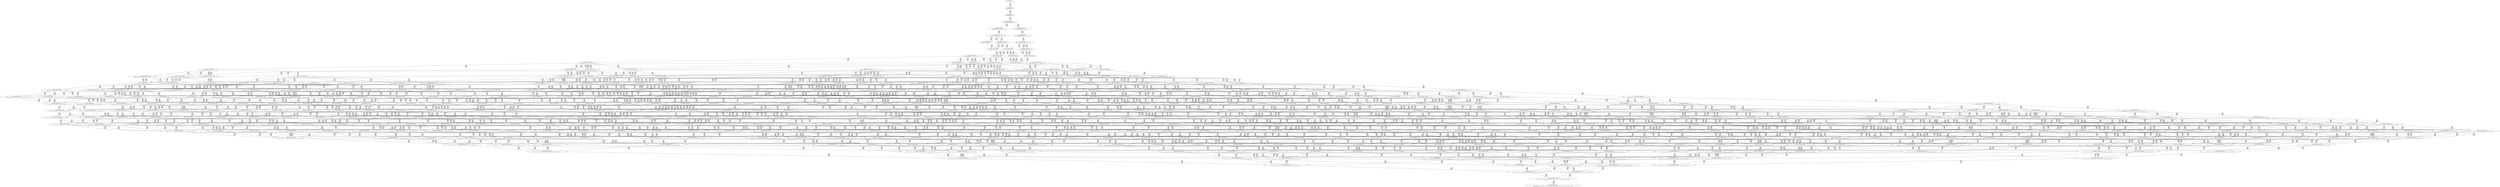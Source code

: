 digraph {
	S0[label="S0: [0, 0] [0, 0] \n{}{}"];
	S1[label="S1: [0, 0] [34, 43] \n{T0J0:34-43}{1}"];
	S2[label="S2: [34, 43] [66, 83] \n{T0J1:66-83}{1, 2}"];
	S3[label="S3: [42, 54] [66, 83] \n{T0J1:66-83, T0J2:42-54}{1, 2, 3}"];
	S4[label="S4: [66, 83] [118, 150] \n{T0J1:66-83, T0J3:118-150}{1, 2, 3, 4}"];
	S5[label="S5: [66, 83] [115, 145] \n{T0J1:66-83, T0J10:115-145}{1, 2, 3, 11}"];
	S6[label="S6: [70, 89] [118, 150] \n{T0J3:118-150, T0J6:70-89}{1, 2, 3, 4, 7}"];
	S7[label="S7: [115, 145] [142, 179] \n{T0J3:142-179, T0J10:115-145}{1, 2, 3, 4, 11}"];
	S8[label="S8: [77, 98] [118, 150] \n{T0J3:118-150, T0J7:77-98}{1, 2, 3, 4, 7, 8}"];
	S9[label="S9: [119, 151] [142, 179] \n{T0J6:119-151}{1, 2, 3, 4, 7, 11}"];
	S10[label="S10: [142, 145] [198, 233] \n{}{1, 2, 3, 4, 5, 6, 11}"];
	S11[label="S11: [118, 160] [142, 189] \n{}{1, 2, 3, 4, 7, 8, 11}"];
	S12[label="S12: [95, 150] [118, 154] \n{T0J3:118-150}{1, 2, 3, 4, 7, 8, 9, 10}"];
	S13[label="S13: [142, 179] [175, 239] \n{}{1, 2, 3, 4, 5, 6, 7, 11}"];
	S14[label="S14: [142, 189] [153, 203] \n{T0J11:153-203}{1, 2, 3, 4, 7, 8, 11, 12}"];
	S15[label="S15: [142, 189] [174, 248] \n{}{1, 2, 3, 4, 5, 6, 7, 8, 11}"];
	S16[label="S16: [118, 189] [142, 241] \n{}{1, 2, 3, 4, 7, 8, 9, 10, 11}"];
	S17[label="S17: [153, 178] [171, 201] \n{T0J12:171-201}{1, 2, 3, 4, 7, 8, 11, 12, 13}"];
	S18[label="S18: [142, 179] [153, 203] \n{T0J14:142-179}{1, 2, 3, 4, 7, 8, 11, 12, 15}"];
	S19[label="S19: [118, 154] [174, 238] \n{}{1, 2, 3, 4, 5, 6, 7, 8, 9, 10}"];
	S20[label="S20: [153, 231] [177, 277] \n{}{1, 2, 3, 4, 5, 6, 7, 8, 11, 12}"];
	S21[label="S21: [142, 222] [153, 241] \n{}{1, 2, 3, 4, 7, 8, 9, 10, 11, 12}"];
	S22[label="S22: [142, 241] [184, 257] \n{T0J22:184-257}{1, 2, 3, 4, 7, 8, 9, 10, 11, 23}"];
	S23[label="S23: [171, 201] [207, 246] \n{T0J13:207-246}{1, 2, 3, 4, 7, 8, 11, 12, 13, 14}"];
	S24[label="S24: [153, 201] [171, 203] \n{}{1, 2, 3, 4, 7, 8, 11, 12, 13, 15}"];
	S25[label="S25: [144, 181] [153, 203] \n{T0J15:144-181}{1, 2, 3, 4, 7, 8, 11, 12, 15, 16}"];
	S26[label="S26: [153, 203] [208, 261] \n{T0J17:208-261}{1, 2, 3, 4, 7, 8, 11, 12, 15, 18}"];
	S27[label="S27: [142, 245] [174, 277] \n{}{1, 2, 3, 4, 5, 6, 7, 8, 9, 10, 11}"];
	S28[label="S28: [171, 210] [177, 277] \n{}{1, 2, 3, 4, 5, 6, 7, 8, 11, 12, 13}"];
	S29[label="S29: [153, 201] [171, 241] \n{}{1, 2, 3, 4, 7, 8, 9, 10, 11, 12, 13}"];
	S30[label="S30: [153, 203] [177, 277] \n{}{1, 2, 3, 4, 5, 6, 7, 8, 11, 12, 15}"];
	S31[label="S31: [142, 203] [153, 241] \n{}{1, 2, 3, 4, 7, 8, 9, 10, 11, 12, 15}"];
	S32[label="S32: [153, 241] [184, 257] \n{T0J22:184-257}{1, 2, 3, 4, 7, 8, 9, 10, 11, 12, 23}"];
	S33[label="S33: [171, 203] [207, 246] \n{T0J13:207-246}{1, 2, 3, 4, 7, 8, 11, 12, 13, 14, 15}"];
	S34[label="S34: [153, 201] [171, 203] \n{}{1, 2, 3, 4, 7, 8, 11, 12, 13, 15, 16}"];
	S35[label="S35: [171, 203] [208, 261] \n{T0J17:208-261}{1, 2, 3, 4, 7, 8, 11, 12, 13, 15, 18}"];
	S36[label="S36: [153, 197] [159, 203] \n{T0J16:159-197}{1, 2, 3, 4, 7, 8, 11, 12, 15, 16, 17}"];
	S37[label="S37: [153, 203] [208, 261] \n{T0J17:208-261}{1, 2, 3, 4, 7, 8, 11, 12, 15, 16, 18}"];
	S38[label="S38: [153, 277] [177, 310] \n{}{1, 2, 3, 4, 5, 6, 7, 8, 9, 10, 11, 12}"];
	S39[label="S39: [174, 277] [198, 329] \n{}{1, 2, 3, 4, 5, 6, 7, 8, 9, 10, 11, 23}"];
	S40[label="S40: [177, 255] [225, 289] \n{T0J13:207-255}{1, 2, 3, 4, 5, 6, 7, 8, 11, 12, 13, 14}"];
	S41[label="S41: [171, 241] [207, 246] \n{T0J13:207-246}{1, 2, 3, 4, 7, 8, 9, 10, 11, 12, 13, 14}"];
	S42[label="S42: [189, 201] [207, 246] \n{T0J9:189-201, T0J13:207-246}{1, 2, 3, 4, 7, 8, 9, 10, 11, 12, 13, 14}"];
	S43[label="S43: [171, 210] [177, 289] \n{}{1, 2, 3, 4, 5, 6, 7, 8, 11, 12, 13, 15}"];
	S44[label="S44: [153, 203] [171, 241] \n{}{1, 2, 3, 4, 7, 8, 9, 10, 11, 12, 13, 15}"];
	S45[label="S45: [153, 203] [177, 277] \n{}{1, 2, 3, 4, 5, 6, 7, 8, 11, 12, 15, 16}"];
	S46[label="S46: [144, 203] [153, 241] \n{}{1, 2, 3, 4, 7, 8, 9, 10, 11, 12, 15, 16}"];
	S47[label="S47: [177, 270] [209, 291] \n{T0J17:208-270}{1, 2, 3, 4, 5, 6, 7, 8, 11, 12, 15, 18}"];
	S48[label="S48: [153, 241] [208, 261] \n{T0J17:208-261}{1, 2, 3, 4, 7, 8, 9, 10, 11, 12, 15, 18}"];
	S49[label="S49: [188, 277] [267, 344] \n{T0J21:267-344}{1, 2, 3, 4, 5, 6, 7, 8, 9, 10, 11, 22}"];
	S50[label="S50: [171, 241] [184, 257] \n{T0J22:184-257}{1, 2, 3, 4, 7, 8, 9, 10, 11, 12, 13, 23}"];
	S51[label="S51: [153, 241] [184, 257] \n{T0J22:184-257}{1, 2, 3, 4, 7, 8, 9, 10, 11, 12, 15, 23}"];
	S52[label="S52: [171, 203] [207, 246] \n{T0J13:207-246}{1, 2, 3, 4, 7, 8, 11, 12, 13, 14, 15, 16}"];
	S53[label="S53: [207, 246] [225, 261] \n{T0J13:207-246, T0J17:208-261}{1, 2, 3, 4, 7, 8, 11, 12, 13, 14, 15, 18}"];
	S54[label="S54: [159, 201] [171, 203] \n{}{1, 2, 3, 4, 7, 8, 11, 12, 13, 15, 16, 17}"];
	S55[label="S55: [171, 203] [208, 261] \n{T0J17:208-261}{1, 2, 3, 4, 7, 8, 11, 12, 13, 15, 16, 18}"];
	S56[label="S56: [159, 203] [208, 261] \n{T0J17:208-261}{1, 2, 3, 4, 7, 8, 11, 12, 15, 16, 17, 18}"];
	S57[label="S57: [159, 203] [192, 220] \n{T0J24:192-220}{1, 2, 3, 4, 7, 8, 11, 12, 15, 16, 17, 25}"];
	S58[label="S58: [171, 300] [177, 310] \n{}{1, 2, 3, 4, 5, 6, 7, 8, 9, 10, 11, 12, 13}"];
	S59[label="S59: [153, 278] [177, 310] \n{}{1, 2, 3, 4, 5, 6, 7, 8, 9, 10, 11, 12, 15}"];
	S60[label="S60: [177, 321] [209, 329] \n{}{1, 2, 3, 4, 5, 6, 7, 8, 9, 10, 11, 12, 23}"];
	S61[label="S61: [177, 255] [225, 291] \n{T0J13:207-255}{1, 2, 3, 4, 5, 6, 7, 8, 11, 12, 13, 14, 15}"];
	S62[label="S62: [171, 241] [207, 246] \n{T0J13:207-246}{1, 2, 3, 4, 7, 8, 9, 10, 11, 12, 13, 14, 15}"];
	S63[label="S63: [189, 201] [207, 246] \n{T0J9:189-201, T0J13:207-246}{1, 2, 3, 4, 7, 8, 9, 10, 11, 12, 13, 14, 15}"];
	S64[label="S64: [171, 210] [177, 289] \n{}{1, 2, 3, 4, 5, 6, 7, 8, 11, 12, 13, 15, 16}"];
	S65[label="S65: [153, 203] [171, 241] \n{}{1, 2, 3, 4, 7, 8, 9, 10, 11, 12, 13, 15, 16}"];
	S66[label="S66: [177, 270] [209, 291] \n{T0J17:208-270}{1, 2, 3, 4, 5, 6, 7, 8, 11, 12, 13, 15, 18}"];
	S67[label="S67: [171, 241] [208, 261] \n{T0J17:208-261}{1, 2, 3, 4, 7, 8, 9, 10, 11, 12, 13, 15, 18}"];
	S68[label="S68: [189, 201] [208, 261] \n{T0J9:189-201, T0J17:208-261}{1, 2, 3, 4, 7, 8, 9, 10, 11, 12, 13, 15, 18}"];
	S69[label="S69: [159, 206] [177, 285] \n{}{1, 2, 3, 4, 5, 6, 7, 8, 11, 12, 15, 16, 17}"];
	S70[label="S70: [153, 203] [159, 241] \n{}{1, 2, 3, 4, 7, 8, 9, 10, 11, 12, 15, 16, 17}"];
	S71[label="S71: [177, 270] [209, 291] \n{T0J17:208-270}{1, 2, 3, 4, 5, 6, 7, 8, 11, 12, 15, 16, 18}"];
	S72[label="S72: [153, 241] [208, 261] \n{T0J17:208-261}{1, 2, 3, 4, 7, 8, 9, 10, 11, 12, 15, 16, 18}"];
	S73[label="S73: [188, 321] [267, 344] \n{}{1, 2, 3, 4, 5, 6, 7, 8, 9, 10, 11, 12, 22}"];
	S74[label="S74: [198, 329] [267, 344] \n{T0J21:267-344}{1, 2, 3, 4, 5, 6, 7, 8, 9, 10, 11, 22, 23}"];
	S75[label="S75: [177, 188] [225, 289] \n{T0J13:207-255, T0J14:177-188}{1, 2, 3, 4, 5, 6, 7, 8, 11, 12, 13, 14, 15}"];
	S76[label="S76: [171, 179] [207, 246] \n{T0J13:207-246, T0J14:171-179}{1, 2, 3, 4, 7, 8, 9, 10, 11, 12, 13, 14, 15}"];
	S77[label="S77: [184, 246] [225, 257] \n{T0J13:207-246, T0J22:184-257}{1, 2, 3, 4, 7, 8, 9, 10, 11, 12, 13, 14, 23}"];
	S78[label="S78: [171, 241] [184, 257] \n{T0J22:184-257}{1, 2, 3, 4, 7, 8, 9, 10, 11, 12, 13, 15, 23}"];
	S79[label="S79: [153, 241] [184, 257] \n{T0J22:184-257}{1, 2, 3, 4, 7, 8, 9, 10, 11, 12, 15, 16, 23}"];
	S80[label="S80: [184, 257] [216, 261] \n{T0J17:208-261, T0J22:184-257}{1, 2, 3, 4, 7, 8, 9, 10, 11, 12, 15, 18, 23}"];
	S81[label="S81: [171, 203] [207, 246] \n{T0J13:207-246}{1, 2, 3, 4, 7, 8, 11, 12, 13, 14, 15, 16, 17}"];
	S82[label="S82: [207, 246] [225, 261] \n{T0J13:207-246, T0J17:208-261}{1, 2, 3, 4, 7, 8, 11, 12, 13, 14, 15, 16, 18}"];
	S83[label="S83: [171, 203] [208, 261] \n{T0J17:208-261}{1, 2, 3, 4, 7, 8, 11, 12, 13, 15, 16, 17, 18}"];
	S84[label="S84: [171, 203] [192, 220] \n{T0J24:192-220}{1, 2, 3, 4, 7, 8, 11, 12, 13, 15, 16, 17, 25}"];
	S85[label="S85: [192, 220] [208, 261] \n{T0J17:208-261, T0J24:192-220}{1, 2, 3, 4, 7, 8, 11, 12, 15, 16, 17, 18, 25}"];
	S86[label="S86: [177, 310] [225, 368] \n{}{1, 2, 3, 4, 5, 6, 7, 8, 9, 10, 11, 12, 13, 14}"];
	S87[label="S87: [171, 301] [177, 310] \n{}{1, 2, 3, 4, 5, 6, 7, 8, 9, 10, 11, 12, 13, 15}"];
	S88[label="S88: [153, 281] [177, 310] \n{}{1, 2, 3, 4, 5, 6, 7, 8, 9, 10, 11, 12, 15, 16}"];
	S89[label="S89: [177, 310] [209, 361] \n{}{1, 2, 3, 4, 5, 6, 7, 8, 9, 10, 11, 12, 15, 18}"];
	S90[label="S90: [177, 329] [209, 344] \n{}{1, 2, 3, 4, 5, 6, 7, 8, 9, 10, 11, 12, 13, 23}"];
	S91[label="S91: [177, 321] [209, 329] \n{}{1, 2, 3, 4, 5, 6, 7, 8, 9, 10, 11, 12, 15, 23}"];
	S92[label="S92: [177, 255] [225, 291] \n{T0J13:207-255}{1, 2, 3, 4, 5, 6, 7, 8, 11, 12, 13, 14, 15, 16}"];
	S93[label="S93: [171, 241] [207, 246] \n{T0J13:207-246}{1, 2, 3, 4, 7, 8, 9, 10, 11, 12, 13, 14, 15, 16}"];
	S94[label="S94: [189, 201] [207, 246] \n{T0J9:189-201, T0J13:207-246}{1, 2, 3, 4, 7, 8, 9, 10, 11, 12, 13, 14, 15, 16}"];
	S95[label="S95: [209, 270] [231, 334] \n{}{1, 2, 3, 4, 5, 6, 7, 8, 11, 12, 13, 14, 15, 18}"];
	S96[label="S96: [171, 210] [177, 289] \n{}{1, 2, 3, 4, 5, 6, 7, 8, 11, 12, 13, 15, 16, 17}"];
	S97[label="S97: [159, 203] [171, 241] \n{}{1, 2, 3, 4, 7, 8, 9, 10, 11, 12, 13, 15, 16, 17}"];
	S98[label="S98: [177, 270] [209, 291] \n{T0J17:208-270}{1, 2, 3, 4, 5, 6, 7, 8, 11, 12, 13, 15, 16, 18}"];
	S99[label="S99: [171, 241] [208, 261] \n{T0J17:208-261}{1, 2, 3, 4, 7, 8, 9, 10, 11, 12, 13, 15, 16, 18}"];
	S100[label="S100: [189, 201] [208, 261] \n{T0J9:189-201, T0J17:208-261}{1, 2, 3, 4, 7, 8, 9, 10, 11, 12, 13, 15, 16, 18}"];
	S101[label="S101: [177, 270] [209, 291] \n{T0J17:208-270}{1, 2, 3, 4, 5, 6, 7, 8, 11, 12, 15, 16, 17, 18}"];
	S102[label="S102: [159, 241] [208, 261] \n{T0J17:208-261}{1, 2, 3, 4, 7, 8, 9, 10, 11, 12, 15, 16, 17, 18}"];
	S103[label="S103: [177, 201] [208, 261] \n{T0J9:177-201, T0J17:208-261}{1, 2, 3, 4, 7, 8, 9, 10, 11, 12, 15, 16, 17, 18}"];
	S104[label="S104: [177, 229] [192, 291] \n{}{1, 2, 3, 4, 5, 6, 7, 8, 11, 12, 15, 16, 17, 25}"];
	S105[label="S105: [159, 220] [192, 241] \n{T0J24:192-220}{1, 2, 3, 4, 7, 8, 9, 10, 11, 12, 15, 16, 17, 25}"];
	S106[label="S106: [188, 344] [267, 344] \n{}{1, 2, 3, 4, 5, 6, 7, 8, 9, 10, 11, 12, 13, 22}"];
	S107[label="S107: [188, 321] [267, 344] \n{}{1, 2, 3, 4, 5, 6, 7, 8, 9, 10, 11, 12, 15, 22}"];
	S108[label="S108: [209, 344] [267, 373] \n{}{1, 2, 3, 4, 5, 6, 7, 8, 9, 10, 11, 12, 22, 23}"];
	S109[label="S109: [179, 190] [225, 291] \n{T0J13:207-255, T0J15:179-190}{1, 2, 3, 4, 5, 6, 7, 8, 11, 12, 13, 14, 15, 16}"];
	S110[label="S110: [173, 181] [207, 246] \n{T0J13:207-246, T0J15:173-181}{1, 2, 3, 4, 7, 8, 9, 10, 11, 12, 13, 14, 15, 16}"];
	S111[label="S111: [207, 246] [225, 261] \n{T0J13:207-246, T0J17:208-261}{1, 2, 3, 4, 7, 8, 9, 10, 11, 12, 13, 14, 15, 18}"];
	S112[label="S112: [184, 246] [225, 257] \n{T0J13:207-246, T0J22:184-257}{1, 2, 3, 4, 7, 8, 9, 10, 11, 12, 13, 14, 15, 23}"];
	S113[label="S113: [171, 241] [184, 257] \n{T0J22:184-257}{1, 2, 3, 4, 7, 8, 9, 10, 11, 12, 13, 15, 16, 23}"];
	S114[label="S114: [184, 257] [234, 261] \n{T0J17:208-261, T0J22:184-257}{1, 2, 3, 4, 7, 8, 9, 10, 11, 12, 13, 15, 18, 23}"];
	S115[label="S115: [159, 241] [184, 257] \n{T0J22:184-257}{1, 2, 3, 4, 7, 8, 9, 10, 11, 12, 15, 16, 17, 23}"];
	S116[label="S116: [184, 257] [216, 261] \n{T0J17:208-261, T0J22:184-257}{1, 2, 3, 4, 7, 8, 9, 10, 11, 12, 15, 16, 18, 23}"];
	S117[label="S117: [207, 246] [225, 261] \n{T0J13:207-246, T0J17:208-261}{1, 2, 3, 4, 7, 8, 11, 12, 13, 14, 15, 16, 17, 18}"];
	S118[label="S118: [192, 220] [207, 246] \n{T0J13:207-246, T0J24:192-220}{1, 2, 3, 4, 7, 8, 11, 12, 13, 14, 15, 16, 17, 25}"];
	S119[label="S119: [192, 220] [208, 261] \n{T0J17:208-261, T0J24:192-220}{1, 2, 3, 4, 7, 8, 11, 12, 13, 15, 16, 17, 18, 25}"];
	S120[label="S120: [177, 311] [225, 369] \n{}{1, 2, 3, 4, 5, 6, 7, 8, 9, 10, 11, 12, 13, 14, 15}"];
	S121[label="S121: [171, 304] [177, 310] \n{}{1, 2, 3, 4, 5, 6, 7, 8, 9, 10, 11, 12, 13, 15, 16}"];
	S122[label="S122: [177, 344] [209, 384] \n{}{1, 2, 3, 4, 5, 6, 7, 8, 9, 10, 11, 12, 13, 15, 18}"];
	S123[label="S123: [159, 300] [177, 310] \n{}{1, 2, 3, 4, 5, 6, 7, 8, 9, 10, 11, 12, 15, 16, 17}"];
	S124[label="S124: [177, 324] [209, 364] \n{}{1, 2, 3, 4, 5, 6, 7, 8, 9, 10, 11, 12, 15, 16, 18}"];
	S125[label="S125: [209, 344] [231, 397] \n{}{1, 2, 3, 4, 5, 6, 7, 8, 9, 10, 11, 12, 13, 14, 23}"];
	S126[label="S126: [177, 330] [209, 344] \n{}{1, 2, 3, 4, 5, 6, 7, 8, 9, 10, 11, 12, 13, 15, 23}"];
	S127[label="S127: [177, 324] [209, 329] \n{}{1, 2, 3, 4, 5, 6, 7, 8, 9, 10, 11, 12, 15, 16, 23}"];
	S128[label="S128: [209, 361] [240, 404] \n{}{1, 2, 3, 4, 5, 6, 7, 8, 9, 10, 11, 12, 15, 18, 23}"];
	S129[label="S129: [177, 255] [225, 291] \n{T0J13:207-255}{1, 2, 3, 4, 5, 6, 7, 8, 11, 12, 13, 14, 15, 16, 17}"];
	S130[label="S130: [171, 241] [207, 246] \n{T0J13:207-246}{1, 2, 3, 4, 7, 8, 9, 10, 11, 12, 13, 14, 15, 16, 17}"];
	S131[label="S131: [186, 201] [207, 246] \n{T0J13:207-246}{1, 2, 3, 4, 7, 8, 9, 10, 11, 12, 13, 14, 15, 16, 17}"];
	S132[label="S132: [209, 270] [231, 334] \n{}{1, 2, 3, 4, 5, 6, 7, 8, 11, 12, 13, 14, 15, 16, 18}"];
	S133[label="S133: [177, 270] [209, 291] \n{T0J17:208-270}{1, 2, 3, 4, 5, 6, 7, 8, 11, 12, 13, 15, 16, 17, 18}"];
	S134[label="S134: [171, 241] [208, 261] \n{T0J17:208-261}{1, 2, 3, 4, 7, 8, 9, 10, 11, 12, 13, 15, 16, 17, 18}"];
	S135[label="S135: [189, 201] [208, 261] \n{T0J9:189-201, T0J17:208-261}{1, 2, 3, 4, 7, 8, 9, 10, 11, 12, 13, 15, 16, 17, 18}"];
	S136[label="S136: [177, 229] [195, 291] \n{}{1, 2, 3, 4, 5, 6, 7, 8, 11, 12, 13, 15, 16, 17, 25}"];
	S137[label="S137: [171, 220] [192, 241] \n{T0J24:192-220}{1, 2, 3, 4, 7, 8, 9, 10, 11, 12, 13, 15, 16, 17, 25}"];
	S138[label="S138: [192, 270] [210, 308] \n{}{1, 2, 3, 4, 5, 6, 7, 8, 11, 12, 15, 16, 17, 18, 25}"];
	S139[label="S139: [225, 344] [267, 412] \n{}{1, 2, 3, 4, 5, 6, 7, 8, 9, 10, 11, 12, 13, 14, 22}"];
	S140[label="S140: [225, 324] [270, 368] \n{T0J23:270-324}{1, 2, 3, 4, 5, 6, 7, 8, 9, 10, 11, 12, 13, 14, 24}"];
	S141[label="S141: [188, 344] [267, 345] \n{}{1, 2, 3, 4, 5, 6, 7, 8, 9, 10, 11, 12, 13, 15, 22}"];
	S142[label="S142: [188, 324] [267, 344] \n{}{1, 2, 3, 4, 5, 6, 7, 8, 9, 10, 11, 12, 15, 16, 22}"];
	S143[label="S143: [209, 352] [233, 361] \n{T0J18:233-352}{1, 2, 3, 4, 5, 6, 7, 8, 9, 10, 11, 12, 15, 18, 19}"];
	S144[label="S144: [209, 361] [267, 419] \n{}{1, 2, 3, 4, 5, 6, 7, 8, 9, 10, 11, 12, 15, 18, 22}"];
	S145[label="S145: [209, 367] [267, 373] \n{}{1, 2, 3, 4, 5, 6, 7, 8, 9, 10, 11, 12, 13, 22, 23}"];
	S146[label="S146: [209, 345] [267, 373] \n{}{1, 2, 3, 4, 5, 6, 7, 8, 9, 10, 11, 12, 15, 22, 23}"];
	S147[label="S147: [192, 206] [225, 291] \n{T0J13:207-255, T0J16:192-206}{1, 2, 3, 4, 5, 6, 7, 8, 11, 12, 13, 14, 15, 16, 17}"];
	S148[label="S148: [207, 246] [225, 261] \n{T0J13:207-246, T0J17:208-261}{1, 2, 3, 4, 7, 8, 9, 10, 11, 12, 13, 14, 15, 16, 18}"];
	S149[label="S149: [184, 246] [225, 257] \n{T0J13:207-246, T0J22:184-257}{1, 2, 3, 4, 7, 8, 9, 10, 11, 12, 13, 14, 15, 16, 23}"];
	S150[label="S150: [171, 241] [184, 257] \n{T0J22:184-257}{1, 2, 3, 4, 7, 8, 9, 10, 11, 12, 13, 15, 16, 17, 23}"];
	S151[label="S151: [184, 257] [234, 261] \n{T0J17:208-261, T0J22:184-257}{1, 2, 3, 4, 7, 8, 9, 10, 11, 12, 13, 15, 16, 18, 23}"];
	S152[label="S152: [184, 257] [222, 261] \n{T0J17:208-261, T0J22:184-257}{1, 2, 3, 4, 7, 8, 9, 10, 11, 12, 15, 16, 17, 18, 23}"];
	S153[label="S153: [192, 241] [208, 261] \n{T0J17:208-261, T0J24:192-220}{1, 2, 3, 4, 7, 8, 9, 10, 11, 12, 15, 16, 17, 18, 25}"];
	S154[label="S154: [184, 241] [192, 257] \n{T0J22:184-257, T0J24:192-220}{1, 2, 3, 4, 7, 8, 9, 10, 11, 12, 15, 16, 17, 23, 25}"];
	S155[label="S155: [177, 314] [225, 372] \n{}{1, 2, 3, 4, 5, 6, 7, 8, 9, 10, 11, 12, 13, 14, 15, 16}"];
	S156[label="S156: [209, 384] [231, 412] \n{}{1, 2, 3, 4, 5, 6, 7, 8, 9, 10, 11, 12, 13, 14, 15, 18}"];
	S157[label="S157: [171, 310] [177, 323] \n{}{1, 2, 3, 4, 5, 6, 7, 8, 9, 10, 11, 12, 13, 15, 16, 17}"];
	S158[label="S158: [177, 349] [209, 387] \n{}{1, 2, 3, 4, 5, 6, 7, 8, 9, 10, 11, 12, 13, 15, 16, 18}"];
	S159[label="S159: [177, 345] [209, 383] \n{}{1, 2, 3, 4, 5, 6, 7, 8, 9, 10, 11, 12, 15, 16, 17, 18}"];
	S160[label="S160: [177, 287] [192, 310] \n{}{1, 2, 3, 4, 5, 6, 7, 8, 9, 10, 11, 12, 15, 16, 17, 25}"];
	S161[label="S161: [209, 345] [231, 398] \n{}{1, 2, 3, 4, 5, 6, 7, 8, 9, 10, 11, 12, 13, 14, 15, 23}"];
	S162[label="S162: [177, 333] [209, 347] \n{}{1, 2, 3, 4, 5, 6, 7, 8, 9, 10, 11, 12, 13, 15, 16, 23}"];
	S163[label="S163: [209, 384] [240, 423] \n{}{1, 2, 3, 4, 5, 6, 7, 8, 9, 10, 11, 12, 13, 15, 18, 23}"];
	S164[label="S164: [177, 329] [209, 343] \n{}{1, 2, 3, 4, 5, 6, 7, 8, 9, 10, 11, 12, 15, 16, 17, 23}"];
	S165[label="S165: [209, 364] [240, 407] \n{}{1, 2, 3, 4, 5, 6, 7, 8, 9, 10, 11, 12, 15, 16, 18, 23}"];
	S166[label="S166: [209, 270] [231, 334] \n{}{1, 2, 3, 4, 5, 6, 7, 8, 11, 12, 13, 14, 15, 16, 17, 18}"];
	S167[label="S167: [195, 255] [225, 308] \n{}{1, 2, 3, 4, 5, 6, 7, 8, 11, 12, 13, 14, 15, 16, 17, 25}"];
	S168[label="S168: [195, 270] [210, 308] \n{}{1, 2, 3, 4, 5, 6, 7, 8, 11, 12, 13, 15, 16, 17, 18, 25}"];
	S169[label="S169: [225, 345] [267, 412] \n{}{1, 2, 3, 4, 5, 6, 7, 8, 9, 10, 11, 12, 13, 14, 15, 22}"];
	S170[label="S170: [225, 325] [270, 369] \n{}{1, 2, 3, 4, 5, 6, 7, 8, 9, 10, 11, 12, 13, 14, 15, 24}"];
	S171[label="S171: [188, 345] [267, 347] \n{}{1, 2, 3, 4, 5, 6, 7, 8, 9, 10, 11, 12, 13, 15, 16, 22}"];
	S172[label="S172: [209, 376] [233, 384] \n{}{1, 2, 3, 4, 5, 6, 7, 8, 9, 10, 11, 12, 13, 15, 18, 19}"];
	S173[label="S173: [209, 384] [267, 443] \n{}{1, 2, 3, 4, 5, 6, 7, 8, 9, 10, 11, 12, 13, 15, 18, 22}"];
	S174[label="S174: [188, 343] [267, 344] \n{}{1, 2, 3, 4, 5, 6, 7, 8, 9, 10, 11, 12, 15, 16, 17, 22}"];
	S175[label="S175: [209, 358] [233, 364] \n{}{1, 2, 3, 4, 5, 6, 7, 8, 9, 10, 11, 12, 15, 16, 18, 19}"];
	S176[label="S176: [209, 364] [267, 425] \n{}{1, 2, 3, 4, 5, 6, 7, 8, 9, 10, 11, 12, 15, 16, 18, 22}"];
	S177[label="S177: [231, 373] [267, 435] \n{}{1, 2, 3, 4, 5, 6, 7, 8, 9, 10, 11, 12, 13, 14, 22, 23}"];
	S178[label="S178: [231, 324] [272, 397] \n{T0J23:270-324}{1, 2, 3, 4, 5, 6, 7, 8, 9, 10, 11, 12, 13, 14, 23, 24}"];
	S179[label="S179: [209, 368] [267, 373] \n{}{1, 2, 3, 4, 5, 6, 7, 8, 9, 10, 11, 12, 13, 15, 22, 23}"];
	S180[label="S180: [209, 348] [267, 373] \n{}{1, 2, 3, 4, 5, 6, 7, 8, 9, 10, 11, 12, 15, 16, 22, 23}"];
	S181[label="S181: [233, 376] [240, 423] \n{}{1, 2, 3, 4, 5, 6, 7, 8, 9, 10, 11, 12, 15, 18, 19, 23}"];
	S182[label="S182: [240, 419] [272, 443] \n{}{1, 2, 3, 4, 5, 6, 7, 8, 9, 10, 11, 12, 15, 18, 22, 23}"];
	S183[label="S183: [207, 246] [225, 261] \n{T0J13:207-246, T0J17:208-261}{1, 2, 3, 4, 7, 8, 9, 10, 11, 12, 13, 14, 15, 16, 17, 18}"];
	S184[label="S184: [184, 246] [225, 257] \n{T0J13:207-246, T0J22:184-257}{1, 2, 3, 4, 7, 8, 9, 10, 11, 12, 13, 14, 15, 16, 17, 23}"];
	S185[label="S185: [192, 241] [207, 246] \n{T0J13:207-246, T0J24:192-220}{1, 2, 3, 4, 7, 8, 9, 10, 11, 12, 13, 14, 15, 16, 17, 25}"];
	S186[label="S186: [184, 257] [234, 261] \n{T0J17:208-261, T0J22:184-257}{1, 2, 3, 4, 7, 8, 9, 10, 11, 12, 13, 15, 16, 17, 18, 23}"];
	S187[label="S187: [192, 241] [208, 261] \n{T0J17:208-261, T0J24:192-220}{1, 2, 3, 4, 7, 8, 9, 10, 11, 12, 13, 15, 16, 17, 18, 25}"];
	S188[label="S188: [184, 241] [204, 257] \n{T0J22:184-257, T0J24:192-220}{1, 2, 3, 4, 7, 8, 9, 10, 11, 12, 13, 15, 16, 17, 23, 25}"];
	S189[label="S189: [267, 344] [288, 412] \n{T0J23:270-324}{1, 2, 3, 4, 5, 6, 7, 8, 9, 10, 11, 12, 13, 14, 22, 24}"];
	S190[label="S190: [233, 361] [269, 420] \n{T0J19:269-420}{1, 2, 3, 4, 5, 6, 7, 8, 9, 10, 11, 12, 15, 18, 19, 20}"];
	S191[label="S191: [233, 376] [267, 443] \n{}{1, 2, 3, 4, 5, 6, 7, 8, 9, 10, 11, 12, 15, 18, 19, 22}"];
	S192[label="S192: [177, 333] [225, 378] \n{}{1, 2, 3, 4, 5, 6, 7, 8, 9, 10, 11, 12, 13, 14, 15, 16, 17}"];
	S193[label="S193: [209, 387] [231, 417] \n{}{1, 2, 3, 4, 5, 6, 7, 8, 9, 10, 11, 12, 13, 14, 15, 16, 18}"];
	S194[label="S194: [177, 368] [209, 393] \n{}{1, 2, 3, 4, 5, 6, 7, 8, 9, 10, 11, 12, 13, 15, 16, 17, 18}"];
	S195[label="S195: [177, 310] [195, 323] \n{}{1, 2, 3, 4, 5, 6, 7, 8, 9, 10, 11, 12, 13, 15, 16, 17, 25}"];
	S196[label="S196: [192, 367] [210, 383] \n{}{1, 2, 3, 4, 5, 6, 7, 8, 9, 10, 11, 12, 15, 16, 17, 18, 25}"];
	S197[label="S197: [209, 348] [231, 401] \n{}{1, 2, 3, 4, 5, 6, 7, 8, 9, 10, 11, 12, 13, 14, 15, 16, 23}"];
	S198[label="S198: [177, 347] [209, 352] \n{}{1, 2, 3, 4, 5, 6, 7, 8, 9, 10, 11, 12, 13, 15, 16, 17, 23}"];
	S199[label="S199: [209, 387] [240, 423] \n{}{1, 2, 3, 4, 5, 6, 7, 8, 9, 10, 11, 12, 13, 15, 16, 18, 23}"];
	S200[label="S200: [209, 383] [240, 423] \n{}{1, 2, 3, 4, 5, 6, 7, 8, 9, 10, 11, 12, 15, 16, 17, 18, 23}"];
	S201[label="S201: [192, 310] [210, 343] \n{}{1, 2, 3, 4, 5, 6, 7, 8, 9, 10, 11, 12, 15, 16, 17, 23, 25}"];
	S202[label="S202: [225, 348] [267, 413] \n{}{1, 2, 3, 4, 5, 6, 7, 8, 9, 10, 11, 12, 13, 14, 15, 16, 22}"];
	S203[label="S203: [225, 328] [270, 372] \n{}{1, 2, 3, 4, 5, 6, 7, 8, 9, 10, 11, 12, 13, 14, 15, 16, 24}"];
	S204[label="S204: [231, 399] [234, 444] \n{}{1, 2, 3, 4, 5, 6, 7, 8, 9, 10, 11, 12, 13, 14, 15, 18, 19}"];
	S205[label="S205: [231, 443] [267, 466] \n{}{1, 2, 3, 4, 5, 6, 7, 8, 9, 10, 11, 12, 13, 14, 15, 18, 22}"];
	S206[label="S206: [231, 423] [263, 452] \n{}{1, 2, 3, 4, 5, 6, 7, 8, 9, 10, 11, 12, 13, 14, 15, 18, 23}"];
	S207[label="S207: [231, 404] [272, 412] \n{}{1, 2, 3, 4, 5, 6, 7, 8, 9, 10, 11, 12, 13, 14, 15, 18, 24}"];
	S208[label="S208: [188, 347] [267, 366] \n{}{1, 2, 3, 4, 5, 6, 7, 8, 9, 10, 11, 12, 13, 15, 16, 17, 22}"];
	S209[label="S209: [209, 381] [233, 387] \n{}{1, 2, 3, 4, 5, 6, 7, 8, 9, 10, 11, 12, 13, 15, 16, 18, 19}"];
	S210[label="S210: [209, 387] [267, 448] \n{}{1, 2, 3, 4, 5, 6, 7, 8, 9, 10, 11, 12, 13, 15, 16, 18, 22}"];
	S211[label="S211: [209, 377] [233, 383] \n{}{1, 2, 3, 4, 5, 6, 7, 8, 9, 10, 11, 12, 15, 16, 17, 18, 19}"];
	S212[label="S212: [209, 383] [267, 444] \n{}{1, 2, 3, 4, 5, 6, 7, 8, 9, 10, 11, 12, 15, 16, 17, 18, 22}"];
	S213[label="S213: [192, 310] [267, 344] \n{}{1, 2, 3, 4, 5, 6, 7, 8, 9, 10, 11, 12, 15, 16, 17, 22, 25}"];
	S214[label="S214: [231, 374] [267, 436] \n{}{1, 2, 3, 4, 5, 6, 7, 8, 9, 10, 11, 12, 13, 14, 15, 22, 23}"];
	S215[label="S215: [231, 325] [272, 398] \n{}{1, 2, 3, 4, 5, 6, 7, 8, 9, 10, 11, 12, 13, 14, 15, 23, 24}"];
	S216[label="S216: [209, 371] [267, 373] \n{}{1, 2, 3, 4, 5, 6, 7, 8, 9, 10, 11, 12, 13, 15, 16, 22, 23}"];
	S217[label="S217: [233, 399] [240, 423] \n{}{1, 2, 3, 4, 5, 6, 7, 8, 9, 10, 11, 12, 13, 15, 18, 19, 23}"];
	S218[label="S218: [240, 443] [272, 466] \n{}{1, 2, 3, 4, 5, 6, 7, 8, 9, 10, 11, 12, 13, 15, 18, 22, 23}"];
	S219[label="S219: [209, 367] [267, 373] \n{}{1, 2, 3, 4, 5, 6, 7, 8, 9, 10, 11, 12, 15, 16, 17, 22, 23}"];
	S220[label="S220: [233, 396] [240, 423] \n{}{1, 2, 3, 4, 5, 6, 7, 8, 9, 10, 11, 12, 15, 16, 18, 19, 23}"];
	S221[label="S221: [240, 425] [272, 463] \n{}{1, 2, 3, 4, 5, 6, 7, 8, 9, 10, 11, 12, 15, 16, 18, 22, 23}"];
	S222[label="S222: [267, 345] [288, 412] \n{}{1, 2, 3, 4, 5, 6, 7, 8, 9, 10, 11, 12, 13, 14, 15, 22, 24}"];
	S223[label="S223: [233, 384] [269, 443] \n{}{1, 2, 3, 4, 5, 6, 7, 8, 9, 10, 11, 12, 13, 15, 18, 19, 20}"];
	S224[label="S224: [233, 399] [267, 466] \n{}{1, 2, 3, 4, 5, 6, 7, 8, 9, 10, 11, 12, 13, 15, 18, 19, 22}"];
	S225[label="S225: [233, 364] [269, 434] \n{}{1, 2, 3, 4, 5, 6, 7, 8, 9, 10, 11, 12, 15, 16, 18, 19, 20}"];
	S226[label="S226: [233, 396] [267, 457] \n{}{1, 2, 3, 4, 5, 6, 7, 8, 9, 10, 11, 12, 15, 16, 18, 19, 22}"];
	S227[label="S227: [267, 344] [294, 435] \n{T0J23:270-324}{1, 2, 3, 4, 5, 6, 7, 8, 9, 10, 11, 12, 13, 14, 22, 23, 24}"];
	S228[label="S228: [240, 423] [293, 448] \n{}{1, 2, 3, 4, 5, 6, 7, 8, 9, 10, 11, 12, 15, 18, 19, 20, 23}"];
	S229[label="S229: [240, 443] [272, 471] \n{}{1, 2, 3, 4, 5, 6, 7, 8, 9, 10, 11, 12, 15, 18, 19, 22, 23}"];
	S230[label="S230: [272, 402] [291, 443] \n{T0J26:291-402}{1, 2, 3, 4, 5, 6, 7, 8, 9, 10, 11, 12, 15, 18, 22, 23, 27}"];
	S231[label="S231: [236, 365] [269, 420] \n{T0J20:236-365}{1, 2, 3, 4, 5, 6, 7, 8, 9, 10, 11, 12, 15, 18, 19, 20, 21}"];
	S232[label="S232: [267, 443] [293, 460] \n{}{1, 2, 3, 4, 5, 6, 7, 8, 9, 10, 11, 12, 15, 18, 19, 20, 22}"];
	S233[label="S233: [209, 406] [231, 436] \n{}{1, 2, 3, 4, 5, 6, 7, 8, 9, 10, 11, 12, 13, 14, 15, 16, 17, 18}"];
	S234[label="S234: [195, 323] [225, 378] \n{}{1, 2, 3, 4, 5, 6, 7, 8, 9, 10, 11, 12, 13, 14, 15, 16, 17, 25}"];
	S235[label="S235: [195, 383] [210, 393] \n{}{1, 2, 3, 4, 5, 6, 7, 8, 9, 10, 11, 12, 13, 15, 16, 17, 18, 25}"];
	S236[label="S236: [209, 367] [231, 415] \n{}{1, 2, 3, 4, 5, 6, 7, 8, 9, 10, 11, 12, 13, 14, 15, 16, 17, 23}"];
	S237[label="S237: [209, 406] [240, 430] \n{}{1, 2, 3, 4, 5, 6, 7, 8, 9, 10, 11, 12, 13, 15, 16, 17, 18, 23}"];
	S238[label="S238: [195, 333] [210, 352] \n{}{1, 2, 3, 4, 5, 6, 7, 8, 9, 10, 11, 12, 13, 15, 16, 17, 23, 25}"];
	S239[label="S239: [225, 367] [267, 415] \n{}{1, 2, 3, 4, 5, 6, 7, 8, 9, 10, 11, 12, 13, 14, 15, 16, 17, 22}"];
	S240[label="S240: [225, 347] [270, 378] \n{}{1, 2, 3, 4, 5, 6, 7, 8, 9, 10, 11, 12, 13, 14, 15, 16, 17, 24}"];
	S241[label="S241: [231, 405] [234, 449] \n{}{1, 2, 3, 4, 5, 6, 7, 8, 9, 10, 11, 12, 13, 14, 15, 16, 18, 19}"];
	S242[label="S242: [231, 448] [267, 472] \n{}{1, 2, 3, 4, 5, 6, 7, 8, 9, 10, 11, 12, 13, 14, 15, 16, 18, 22}"];
	S243[label="S243: [231, 426] [263, 455] \n{}{1, 2, 3, 4, 5, 6, 7, 8, 9, 10, 11, 12, 13, 14, 15, 16, 18, 23}"];
	S244[label="S244: [231, 407] [272, 417] \n{}{1, 2, 3, 4, 5, 6, 7, 8, 9, 10, 11, 12, 13, 14, 15, 16, 18, 24}"];
	S245[label="S245: [209, 393] [233, 400] \n{}{1, 2, 3, 4, 5, 6, 7, 8, 9, 10, 11, 12, 13, 15, 16, 17, 18, 19}"];
	S246[label="S246: [209, 406] [267, 467] \n{}{1, 2, 3, 4, 5, 6, 7, 8, 9, 10, 11, 12, 13, 15, 16, 17, 18, 22}"];
	S247[label="S247: [195, 333] [267, 366] \n{}{1, 2, 3, 4, 5, 6, 7, 8, 9, 10, 11, 12, 13, 15, 16, 17, 22, 25}"];
	S248[label="S248: [210, 383] [233, 399] \n{}{1, 2, 3, 4, 5, 6, 7, 8, 9, 10, 11, 12, 15, 16, 17, 18, 19, 25}"];
	S249[label="S249: [210, 383] [267, 466] \n{}{1, 2, 3, 4, 5, 6, 7, 8, 9, 10, 11, 12, 15, 16, 17, 18, 22, 25}"];
	S250[label="S250: [210, 386] [242, 423] \n{}{1, 2, 3, 4, 5, 6, 7, 8, 9, 10, 11, 12, 15, 16, 17, 18, 23, 25}"];
	S251[label="S251: [231, 377] [267, 439] \n{}{1, 2, 3, 4, 5, 6, 7, 8, 9, 10, 11, 12, 13, 14, 15, 16, 22, 23}"];
	S252[label="S252: [231, 328] [272, 401] \n{}{1, 2, 3, 4, 5, 6, 7, 8, 9, 10, 11, 12, 13, 14, 15, 16, 23, 24}"];
	S253[label="S253: [209, 373] [267, 390] \n{}{1, 2, 3, 4, 5, 6, 7, 8, 9, 10, 11, 12, 13, 15, 16, 17, 22, 23}"];
	S254[label="S254: [233, 419] [240, 423] \n{}{1, 2, 3, 4, 5, 6, 7, 8, 9, 10, 11, 12, 13, 15, 16, 18, 19, 23}"];
	S255[label="S255: [240, 448] [272, 471] \n{}{1, 2, 3, 4, 5, 6, 7, 8, 9, 10, 11, 12, 13, 15, 16, 18, 22, 23}"];
	S256[label="S256: [233, 404] [240, 423] \n{}{1, 2, 3, 4, 5, 6, 7, 8, 9, 10, 11, 12, 15, 16, 17, 18, 19, 23}"];
	S257[label="S257: [240, 444] [272, 471] \n{}{1, 2, 3, 4, 5, 6, 7, 8, 9, 10, 11, 12, 15, 16, 17, 18, 22, 23}"];
	S258[label="S258: [210, 343] [267, 373] \n{}{1, 2, 3, 4, 5, 6, 7, 8, 9, 10, 11, 12, 15, 16, 17, 22, 23, 25}"];
	S259[label="S259: [267, 348] [288, 413] \n{}{1, 2, 3, 4, 5, 6, 7, 8, 9, 10, 11, 12, 13, 14, 15, 16, 22, 24}"];
	S260[label="S260: [234, 444] [287, 452] \n{}{1, 2, 3, 4, 5, 6, 7, 8, 9, 10, 11, 12, 13, 14, 15, 18, 19, 20}"];
	S261[label="S261: [234, 466] [267, 472] \n{}{1, 2, 3, 4, 5, 6, 7, 8, 9, 10, 11, 12, 13, 14, 15, 18, 19, 22}"];
	S262[label="S262: [234, 423] [263, 467] \n{}{1, 2, 3, 4, 5, 6, 7, 8, 9, 10, 11, 12, 13, 14, 15, 18, 19, 23}"];
	S263[label="S263: [234, 405] [272, 444] \n{}{1, 2, 3, 4, 5, 6, 7, 8, 9, 10, 11, 12, 13, 14, 15, 18, 19, 24}"];
	S264[label="S264: [263, 466] [294, 511] \n{}{1, 2, 3, 4, 5, 6, 7, 8, 9, 10, 11, 12, 13, 14, 15, 18, 22, 23}"];
	S265[label="S265: [267, 412] [294, 472] \n{}{1, 2, 3, 4, 5, 6, 7, 8, 9, 10, 11, 12, 13, 14, 15, 18, 22, 24}"];
	S266[label="S266: [263, 423] [294, 452] \n{}{1, 2, 3, 4, 5, 6, 7, 8, 9, 10, 11, 12, 13, 14, 15, 18, 23, 24}"];
	S267[label="S267: [233, 387] [269, 448] \n{}{1, 2, 3, 4, 5, 6, 7, 8, 9, 10, 11, 12, 13, 15, 16, 18, 19, 20}"];
	S268[label="S268: [233, 419] [267, 471] \n{}{1, 2, 3, 4, 5, 6, 7, 8, 9, 10, 11, 12, 13, 15, 16, 18, 19, 22}"];
	S269[label="S269: [233, 383] [269, 448] \n{}{1, 2, 3, 4, 5, 6, 7, 8, 9, 10, 11, 12, 15, 16, 17, 18, 19, 20}"];
	S270[label="S270: [233, 404] [267, 471] \n{}{1, 2, 3, 4, 5, 6, 7, 8, 9, 10, 11, 12, 15, 16, 17, 18, 19, 22}"];
	S271[label="S271: [267, 345] [294, 436] \n{}{1, 2, 3, 4, 5, 6, 7, 8, 9, 10, 11, 12, 13, 14, 15, 22, 23, 24}"];
	S272[label="S272: [240, 446] [293, 448] \n{}{1, 2, 3, 4, 5, 6, 7, 8, 9, 10, 11, 12, 13, 15, 18, 19, 20, 23}"];
	S273[label="S273: [240, 466] [272, 471] \n{}{1, 2, 3, 4, 5, 6, 7, 8, 9, 10, 11, 12, 13, 15, 18, 19, 22, 23}"];
	S274[label="S274: [272, 425] [291, 466] \n{}{1, 2, 3, 4, 5, 6, 7, 8, 9, 10, 11, 12, 13, 15, 18, 22, 23, 27}"];
	S275[label="S275: [240, 423] [293, 448] \n{}{1, 2, 3, 4, 5, 6, 7, 8, 9, 10, 11, 12, 15, 16, 18, 19, 20, 23}"];
	S276[label="S276: [240, 451] [272, 471] \n{}{1, 2, 3, 4, 5, 6, 7, 8, 9, 10, 11, 12, 15, 16, 18, 19, 22, 23}"];
	S277[label="S277: [272, 402] [291, 463] \n{}{1, 2, 3, 4, 5, 6, 7, 8, 9, 10, 11, 12, 15, 16, 18, 22, 23, 27}"];
	S278[label="S278: [236, 388] [269, 443] \n{}{1, 2, 3, 4, 5, 6, 7, 8, 9, 10, 11, 12, 13, 15, 18, 19, 20, 21}"];
	S279[label="S279: [267, 460] [293, 471] \n{}{1, 2, 3, 4, 5, 6, 7, 8, 9, 10, 11, 12, 13, 15, 18, 19, 20, 22}"];
	S280[label="S280: [236, 368] [269, 434] \n{}{1, 2, 3, 4, 5, 6, 7, 8, 9, 10, 11, 12, 15, 16, 18, 19, 20, 21}"];
	S281[label="S281: [267, 448] [293, 463] \n{}{1, 2, 3, 4, 5, 6, 7, 8, 9, 10, 11, 12, 15, 16, 18, 19, 20, 22}"];
	S282[label="S282: [243, 420] [293, 448] \n{}{1, 2, 3, 4, 5, 6, 7, 8, 9, 10, 11, 12, 15, 18, 19, 20, 21, 23}"];
	S283[label="S283: [272, 451] [300, 471] \n{}{1, 2, 3, 4, 5, 6, 7, 8, 9, 10, 11, 12, 15, 18, 19, 20, 22, 23}"];
	S284[label="S284: [272, 404] [291, 471] \n{}{1, 2, 3, 4, 5, 6, 7, 8, 9, 10, 11, 12, 15, 18, 19, 22, 23, 27}"];
	S285[label="S285: [269, 420] [293, 464] \n{}{1, 2, 3, 4, 5, 6, 7, 8, 9, 10, 11, 12, 15, 18, 19, 20, 21, 22}"];
	S286[label="S286: [269, 409] [336, 420] \n{T0J25:336-409}{1, 2, 3, 4, 5, 6, 7, 8, 9, 10, 11, 12, 15, 18, 19, 20, 21, 26}"];
	S287[label="S287: [231, 436] [234, 461] \n{}{1, 2, 3, 4, 5, 6, 7, 8, 9, 10, 11, 12, 13, 14, 15, 16, 17, 18, 19}"];
	S288[label="S288: [231, 467] [267, 505] \n{}{1, 2, 3, 4, 5, 6, 7, 8, 9, 10, 11, 12, 13, 14, 15, 16, 17, 18, 22}"];
	S289[label="S289: [231, 445] [263, 474] \n{}{1, 2, 3, 4, 5, 6, 7, 8, 9, 10, 11, 12, 13, 14, 15, 16, 17, 18, 23}"];
	S290[label="S290: [231, 417] [272, 436] \n{}{1, 2, 3, 4, 5, 6, 7, 8, 9, 10, 11, 12, 13, 14, 15, 16, 17, 18, 24}"];
	S291[label="S291: [210, 393] [242, 451] \n{}{1, 2, 3, 4, 5, 6, 7, 8, 9, 10, 11, 12, 13, 14, 15, 16, 17, 18, 25}"];
	S292[label="S292: [225, 366] [267, 415] \n{}{1, 2, 3, 4, 5, 6, 7, 8, 9, 10, 11, 12, 13, 14, 15, 16, 17, 22, 25}"];
	S293[label="S293: [210, 352] [242, 415] \n{}{1, 2, 3, 4, 5, 6, 7, 8, 9, 10, 11, 12, 13, 14, 15, 16, 17, 23, 25}"];
	S294[label="S294: [225, 324] [270, 378] \n{}{1, 2, 3, 4, 5, 6, 7, 8, 9, 10, 11, 12, 13, 14, 15, 16, 17, 24, 25}"];
	S295[label="S295: [210, 399] [233, 406] \n{}{1, 2, 3, 4, 5, 6, 7, 8, 9, 10, 11, 12, 13, 15, 16, 17, 18, 19, 25}"];
	S296[label="S296: [210, 406] [267, 471] \n{}{1, 2, 3, 4, 5, 6, 7, 8, 9, 10, 11, 12, 13, 15, 16, 17, 18, 22, 25}"];
	S297[label="S297: [210, 409] [242, 430] \n{}{1, 2, 3, 4, 5, 6, 7, 8, 9, 10, 11, 12, 13, 15, 16, 17, 18, 23, 25}"];
	S298[label="S298: [231, 396] [267, 441] \n{}{1, 2, 3, 4, 5, 6, 7, 8, 9, 10, 11, 12, 13, 14, 15, 16, 17, 22, 23}"];
	S299[label="S299: [231, 347] [272, 415] \n{}{1, 2, 3, 4, 5, 6, 7, 8, 9, 10, 11, 12, 13, 14, 15, 16, 17, 23, 24}"];
	S300[label="S300: [233, 423] [240, 430] \n{}{1, 2, 3, 4, 5, 6, 7, 8, 9, 10, 11, 12, 13, 15, 16, 17, 18, 19, 23}"];
	S301[label="S301: [240, 467] [272, 471] \n{}{1, 2, 3, 4, 5, 6, 7, 8, 9, 10, 11, 12, 13, 15, 16, 17, 18, 22, 23}"];
	S302[label="S302: [210, 366] [267, 390] \n{}{1, 2, 3, 4, 5, 6, 7, 8, 9, 10, 11, 12, 13, 15, 16, 17, 22, 23, 25}"];
	S303[label="S303: [267, 367] [288, 415] \n{}{1, 2, 3, 4, 5, 6, 7, 8, 9, 10, 11, 12, 13, 14, 15, 16, 17, 22, 24}"];
	S304[label="S304: [234, 449] [287, 455] \n{}{1, 2, 3, 4, 5, 6, 7, 8, 9, 10, 11, 12, 13, 14, 15, 16, 18, 19, 20}"];
	S305[label="S305: [234, 471] [267, 487] \n{}{1, 2, 3, 4, 5, 6, 7, 8, 9, 10, 11, 12, 13, 14, 15, 16, 18, 19, 22}"];
	S306[label="S306: [234, 426] [263, 487] \n{}{1, 2, 3, 4, 5, 6, 7, 8, 9, 10, 11, 12, 13, 14, 15, 16, 18, 19, 23}"];
	S307[label="S307: [234, 408] [272, 449] \n{}{1, 2, 3, 4, 5, 6, 7, 8, 9, 10, 11, 12, 13, 14, 15, 16, 18, 19, 24}"];
	S308[label="S308: [263, 471] [294, 516] \n{}{1, 2, 3, 4, 5, 6, 7, 8, 9, 10, 11, 12, 13, 14, 15, 16, 18, 22, 23}"];
	S309[label="S309: [267, 417] [294, 472] \n{}{1, 2, 3, 4, 5, 6, 7, 8, 9, 10, 11, 12, 13, 14, 15, 16, 18, 22, 24}"];
	S310[label="S310: [263, 426] [294, 455] \n{}{1, 2, 3, 4, 5, 6, 7, 8, 9, 10, 11, 12, 13, 14, 15, 16, 18, 23, 24}"];
	S311[label="S311: [233, 406] [269, 448] \n{}{1, 2, 3, 4, 5, 6, 7, 8, 9, 10, 11, 12, 13, 15, 16, 17, 18, 19, 20}"];
	S312[label="S312: [233, 427] [267, 471] \n{}{1, 2, 3, 4, 5, 6, 7, 8, 9, 10, 11, 12, 13, 15, 16, 17, 18, 19, 22}"];
	S313[label="S313: [233, 399] [269, 448] \n{}{1, 2, 3, 4, 5, 6, 7, 8, 9, 10, 11, 12, 15, 16, 17, 18, 19, 20, 25}"];
	S314[label="S314: [233, 404] [267, 471] \n{}{1, 2, 3, 4, 5, 6, 7, 8, 9, 10, 11, 12, 15, 16, 17, 18, 19, 22, 25}"];
	S315[label="S315: [233, 404] [242, 423] \n{}{1, 2, 3, 4, 5, 6, 7, 8, 9, 10, 11, 12, 15, 16, 17, 18, 19, 23, 25}"];
	S316[label="S316: [242, 451] [273, 471] \n{}{1, 2, 3, 4, 5, 6, 7, 8, 9, 10, 11, 12, 15, 16, 17, 18, 22, 23, 25}"];
	S317[label="S317: [267, 348] [294, 439] \n{}{1, 2, 3, 4, 5, 6, 7, 8, 9, 10, 11, 12, 13, 14, 15, 16, 22, 23, 24}"];
	S318[label="S318: [240, 446] [293, 448] \n{}{1, 2, 3, 4, 5, 6, 7, 8, 9, 10, 11, 12, 13, 15, 16, 18, 19, 20, 23}"];
	S319[label="S319: [240, 471] [272, 474] \n{}{1, 2, 3, 4, 5, 6, 7, 8, 9, 10, 11, 12, 13, 15, 16, 18, 19, 22, 23}"];
	S320[label="S320: [272, 425] [291, 471] \n{}{1, 2, 3, 4, 5, 6, 7, 8, 9, 10, 11, 12, 13, 15, 16, 18, 22, 23, 27}"];
	S321[label="S321: [240, 423] [293, 448] \n{}{1, 2, 3, 4, 5, 6, 7, 8, 9, 10, 11, 12, 15, 16, 17, 18, 19, 20, 23}"];
	S322[label="S322: [240, 451] [272, 471] \n{}{1, 2, 3, 4, 5, 6, 7, 8, 9, 10, 11, 12, 15, 16, 17, 18, 19, 22, 23}"];
	S323[label="S323: [272, 402] [291, 471] \n{}{1, 2, 3, 4, 5, 6, 7, 8, 9, 10, 11, 12, 15, 16, 17, 18, 22, 23, 27}"];
	S324[label="S324: [237, 443] [287, 456] \n{}{1, 2, 3, 4, 5, 6, 7, 8, 9, 10, 11, 12, 13, 14, 15, 18, 19, 20, 21}"];
	S325[label="S325: [267, 471] [294, 528] \n{}{1, 2, 3, 4, 5, 6, 7, 8, 9, 10, 11, 12, 13, 14, 15, 18, 19, 20, 22}"];
	S326[label="S326: [263, 449] [294, 514] \n{}{1, 2, 3, 4, 5, 6, 7, 8, 9, 10, 11, 12, 13, 14, 15, 18, 19, 20, 23}"];
	S327[label="S327: [272, 444] [294, 452] \n{}{1, 2, 3, 4, 5, 6, 7, 8, 9, 10, 11, 12, 13, 14, 15, 18, 19, 20, 24}"];
	S328[label="S328: [263, 471] [294, 534] \n{}{1, 2, 3, 4, 5, 6, 7, 8, 9, 10, 11, 12, 13, 14, 15, 18, 19, 22, 23}"];
	S329[label="S329: [267, 444] [294, 472] \n{}{1, 2, 3, 4, 5, 6, 7, 8, 9, 10, 11, 12, 13, 14, 15, 18, 19, 22, 24}"];
	S330[label="S330: [263, 423] [294, 467] \n{}{1, 2, 3, 4, 5, 6, 7, 8, 9, 10, 11, 12, 13, 14, 15, 18, 19, 23, 24}"];
	S331[label="S331: [294, 452] [326, 511] \n{}{1, 2, 3, 4, 5, 6, 7, 8, 9, 10, 11, 12, 13, 14, 15, 18, 22, 23, 24}"];
	S332[label="S332: [291, 466] [294, 511] \n{}{1, 2, 3, 4, 5, 6, 7, 8, 9, 10, 11, 12, 13, 14, 15, 18, 22, 23, 27}"];
	S333[label="S333: [236, 391] [269, 448] \n{}{1, 2, 3, 4, 5, 6, 7, 8, 9, 10, 11, 12, 13, 15, 16, 18, 19, 20, 21}"];
	S334[label="S334: [267, 463] [293, 471] \n{}{1, 2, 3, 4, 5, 6, 7, 8, 9, 10, 11, 12, 13, 15, 16, 18, 19, 20, 22}"];
	S335[label="S335: [236, 387] [269, 448] \n{}{1, 2, 3, 4, 5, 6, 7, 8, 9, 10, 11, 12, 15, 16, 17, 18, 19, 20, 21}"];
	S336[label="S336: [267, 448] [293, 471] \n{}{1, 2, 3, 4, 5, 6, 7, 8, 9, 10, 11, 12, 15, 16, 17, 18, 19, 20, 22}"];
	S337[label="S337: [243, 443] [293, 448] \n{}{1, 2, 3, 4, 5, 6, 7, 8, 9, 10, 11, 12, 13, 15, 18, 19, 20, 21, 23}"];
	S338[label="S338: [272, 471] [300, 474] \n{}{1, 2, 3, 4, 5, 6, 7, 8, 9, 10, 11, 12, 13, 15, 18, 19, 20, 22, 23}"];
	S339[label="S339: [272, 427] [291, 471] \n{}{1, 2, 3, 4, 5, 6, 7, 8, 9, 10, 11, 12, 13, 15, 18, 19, 22, 23, 27}"];
	S340[label="S340: [243, 423] [293, 448] \n{}{1, 2, 3, 4, 5, 6, 7, 8, 9, 10, 11, 12, 15, 16, 18, 19, 20, 21, 23}"];
	S341[label="S341: [272, 451] [300, 471] \n{}{1, 2, 3, 4, 5, 6, 7, 8, 9, 10, 11, 12, 15, 16, 18, 19, 20, 22, 23}"];
	S342[label="S342: [272, 404] [291, 471] \n{}{1, 2, 3, 4, 5, 6, 7, 8, 9, 10, 11, 12, 15, 16, 18, 19, 22, 23, 27}"];
	S343[label="S343: [269, 443] [293, 471] \n{}{1, 2, 3, 4, 5, 6, 7, 8, 9, 10, 11, 12, 13, 15, 18, 19, 20, 21, 22}"];
	S344[label="S344: [269, 420] [336, 443] \n{}{1, 2, 3, 4, 5, 6, 7, 8, 9, 10, 11, 12, 13, 15, 18, 19, 20, 21, 26}"];
	S345[label="S345: [269, 434] [293, 467] \n{}{1, 2, 3, 4, 5, 6, 7, 8, 9, 10, 11, 12, 15, 16, 18, 19, 20, 21, 22}"];
	S346[label="S346: [269, 409] [336, 434] \n{}{1, 2, 3, 4, 5, 6, 7, 8, 9, 10, 11, 12, 15, 16, 18, 19, 20, 21, 26}"];
	S347[label="S347: [275, 451] [300, 471] \n{}{1, 2, 3, 4, 5, 6, 7, 8, 9, 10, 11, 12, 15, 18, 19, 20, 21, 22, 23}"];
	S348[label="S348: [293, 428] [336, 448] \n{}{1, 2, 3, 4, 5, 6, 7, 8, 9, 10, 11, 12, 15, 18, 19, 20, 21, 23, 26}"];
	S349[label="S349: [291, 448] [300, 471] \n{}{1, 2, 3, 4, 5, 6, 7, 8, 9, 10, 11, 12, 15, 18, 19, 20, 22, 23, 27}"];
	S350[label="S350: [293, 420] [336, 471] \n{}{1, 2, 3, 4, 5, 6, 7, 8, 9, 10, 11, 12, 15, 18, 19, 20, 21, 22, 26}"];
	S351[label="S351: [234, 461] [287, 512] \n{}{1, 2, 3, 4, 5, 6, 7, 8, 9, 10, 11, 12, 13, 14, 15, 16, 17, 18, 19, 20}"];
	S352[label="S352: [234, 499] [267, 535] \n{}{1, 2, 3, 4, 5, 6, 7, 8, 9, 10, 11, 12, 13, 14, 15, 16, 17, 18, 19, 22}"];
	S353[label="S353: [234, 474] [263, 491] \n{}{1, 2, 3, 4, 5, 6, 7, 8, 9, 10, 11, 12, 13, 14, 15, 16, 17, 18, 19, 23}"];
	S354[label="S354: [234, 436] [272, 461] \n{}{1, 2, 3, 4, 5, 6, 7, 8, 9, 10, 11, 12, 13, 14, 15, 16, 17, 18, 19, 24}"];
	S355[label="S355: [233, 425] [242, 467] \n{}{1, 2, 3, 4, 5, 6, 7, 8, 9, 10, 11, 12, 13, 14, 15, 16, 17, 18, 19, 25}"];
	S356[label="S356: [263, 505] [294, 544] \n{}{1, 2, 3, 4, 5, 6, 7, 8, 9, 10, 11, 12, 13, 14, 15, 16, 17, 18, 22, 23}"];
	S357[label="S357: [267, 436] [294, 516] \n{}{1, 2, 3, 4, 5, 6, 7, 8, 9, 10, 11, 12, 13, 14, 15, 16, 17, 18, 22, 24}"];
	S358[label="S358: [242, 471] [267, 505] \n{}{1, 2, 3, 4, 5, 6, 7, 8, 9, 10, 11, 12, 13, 14, 15, 16, 17, 18, 22, 25}"];
	S359[label="S359: [263, 445] [294, 474] \n{}{1, 2, 3, 4, 5, 6, 7, 8, 9, 10, 11, 12, 13, 14, 15, 16, 17, 18, 23, 24}"];
	S360[label="S360: [242, 430] [264, 477] \n{}{1, 2, 3, 4, 5, 6, 7, 8, 9, 10, 11, 12, 13, 14, 15, 16, 17, 18, 23, 25}"];
	S361[label="S361: [242, 404] [272, 451] \n{}{1, 2, 3, 4, 5, 6, 7, 8, 9, 10, 11, 12, 13, 14, 15, 16, 17, 18, 24, 25}"];
	S362[label="S362: [242, 390] [267, 441] \n{}{1, 2, 3, 4, 5, 6, 7, 8, 9, 10, 11, 12, 13, 14, 15, 16, 17, 22, 23, 25}"];
	S363[label="S363: [267, 344] [288, 415] \n{}{1, 2, 3, 4, 5, 6, 7, 8, 9, 10, 11, 12, 13, 14, 15, 16, 17, 22, 24, 25}"];
	S364[label="S364: [242, 324] [272, 415] \n{}{1, 2, 3, 4, 5, 6, 7, 8, 9, 10, 11, 12, 13, 14, 15, 16, 17, 23, 24, 25}"];
	S365[label="S365: [233, 422] [269, 448] \n{}{1, 2, 3, 4, 5, 6, 7, 8, 9, 10, 11, 12, 13, 15, 16, 17, 18, 19, 20, 25}"];
	S366[label="S366: [233, 427] [267, 471] \n{}{1, 2, 3, 4, 5, 6, 7, 8, 9, 10, 11, 12, 13, 15, 16, 17, 18, 19, 22, 25}"];
	S367[label="S367: [233, 423] [242, 430] \n{}{1, 2, 3, 4, 5, 6, 7, 8, 9, 10, 11, 12, 13, 15, 16, 17, 18, 19, 23, 25}"];
	S368[label="S368: [242, 471] [273, 474] \n{}{1, 2, 3, 4, 5, 6, 7, 8, 9, 10, 11, 12, 13, 15, 16, 17, 18, 22, 23, 25}"];
	S369[label="S369: [267, 367] [294, 441] \n{}{1, 2, 3, 4, 5, 6, 7, 8, 9, 10, 11, 12, 13, 14, 15, 16, 17, 22, 23, 24}"];
	S370[label="S370: [240, 446] [293, 448] \n{}{1, 2, 3, 4, 5, 6, 7, 8, 9, 10, 11, 12, 13, 15, 16, 17, 18, 19, 20, 23}"];
	S371[label="S371: [240, 471] [272, 474] \n{}{1, 2, 3, 4, 5, 6, 7, 8, 9, 10, 11, 12, 13, 15, 16, 17, 18, 19, 22, 23}"];
	S372[label="S372: [272, 425] [291, 471] \n{}{1, 2, 3, 4, 5, 6, 7, 8, 9, 10, 11, 12, 13, 15, 16, 17, 18, 22, 23, 27}"];
	S373[label="S373: [237, 448] [287, 459] \n{}{1, 2, 3, 4, 5, 6, 7, 8, 9, 10, 11, 12, 13, 14, 15, 16, 18, 19, 20, 21}"];
	S374[label="S374: [267, 474] [294, 531] \n{}{1, 2, 3, 4, 5, 6, 7, 8, 9, 10, 11, 12, 13, 14, 15, 16, 18, 19, 20, 22}"];
	S375[label="S375: [263, 452] [294, 514] \n{}{1, 2, 3, 4, 5, 6, 7, 8, 9, 10, 11, 12, 13, 14, 15, 16, 18, 19, 20, 23}"];
	S376[label="S376: [272, 449] [294, 455] \n{}{1, 2, 3, 4, 5, 6, 7, 8, 9, 10, 11, 12, 13, 14, 15, 16, 18, 19, 20, 24}"];
	S377[label="S377: [263, 474] [294, 539] \n{}{1, 2, 3, 4, 5, 6, 7, 8, 9, 10, 11, 12, 13, 14, 15, 16, 18, 19, 22, 23}"];
	S378[label="S378: [267, 449] [294, 487] \n{}{1, 2, 3, 4, 5, 6, 7, 8, 9, 10, 11, 12, 13, 14, 15, 16, 18, 19, 22, 24}"];
	S379[label="S379: [263, 426] [294, 487] \n{}{1, 2, 3, 4, 5, 6, 7, 8, 9, 10, 11, 12, 13, 14, 15, 16, 18, 19, 23, 24}"];
	S380[label="S380: [294, 455] [326, 516] \n{}{1, 2, 3, 4, 5, 6, 7, 8, 9, 10, 11, 12, 13, 14, 15, 16, 18, 22, 23, 24}"];
	S381[label="S381: [291, 471] [294, 516] \n{}{1, 2, 3, 4, 5, 6, 7, 8, 9, 10, 11, 12, 13, 14, 15, 16, 18, 22, 23, 27}"];
	S382[label="S382: [236, 410] [269, 448] \n{}{1, 2, 3, 4, 5, 6, 7, 8, 9, 10, 11, 12, 13, 15, 16, 17, 18, 19, 20, 21}"];
	S383[label="S383: [267, 471] [293, 471] \n{}{1, 2, 3, 4, 5, 6, 7, 8, 9, 10, 11, 12, 13, 15, 16, 17, 18, 19, 20, 22}"];
	S384[label="S384: [236, 376] [269, 448] \n{}{1, 2, 3, 4, 5, 6, 7, 8, 9, 10, 11, 12, 15, 16, 17, 18, 19, 20, 21, 25}"];
	S385[label="S385: [267, 448] [293, 471] \n{}{1, 2, 3, 4, 5, 6, 7, 8, 9, 10, 11, 12, 15, 16, 17, 18, 19, 20, 22, 25}"];
	S386[label="S386: [242, 423] [293, 448] \n{}{1, 2, 3, 4, 5, 6, 7, 8, 9, 10, 11, 12, 15, 16, 17, 18, 19, 20, 23, 25}"];
	S387[label="S387: [242, 451] [273, 471] \n{}{1, 2, 3, 4, 5, 6, 7, 8, 9, 10, 11, 12, 15, 16, 17, 18, 19, 22, 23, 25}"];
	S388[label="S388: [273, 414] [291, 471] \n{}{1, 2, 3, 4, 5, 6, 7, 8, 9, 10, 11, 12, 15, 16, 17, 18, 22, 23, 25, 27}"];
	S389[label="S389: [243, 446] [293, 448] \n{}{1, 2, 3, 4, 5, 6, 7, 8, 9, 10, 11, 12, 13, 15, 16, 18, 19, 20, 21, 23}"];
	S390[label="S390: [272, 471] [300, 474] \n{}{1, 2, 3, 4, 5, 6, 7, 8, 9, 10, 11, 12, 13, 15, 16, 18, 19, 20, 22, 23}"];
	S391[label="S391: [272, 427] [291, 474] \n{}{1, 2, 3, 4, 5, 6, 7, 8, 9, 10, 11, 12, 13, 15, 16, 18, 19, 22, 23, 27}"];
	S392[label="S392: [243, 423] [293, 448] \n{}{1, 2, 3, 4, 5, 6, 7, 8, 9, 10, 11, 12, 15, 16, 17, 18, 19, 20, 21, 23}"];
	S393[label="S393: [272, 451] [300, 471] \n{}{1, 2, 3, 4, 5, 6, 7, 8, 9, 10, 11, 12, 15, 16, 17, 18, 19, 20, 22, 23}"];
	S394[label="S394: [272, 404] [291, 471] \n{}{1, 2, 3, 4, 5, 6, 7, 8, 9, 10, 11, 12, 15, 16, 17, 18, 19, 22, 23, 27}"];
	S395[label="S395: [270, 471] [294, 528] \n{}{1, 2, 3, 4, 5, 6, 7, 8, 9, 10, 11, 12, 13, 14, 15, 18, 19, 20, 21, 22}"];
	S396[label="S396: [266, 448] [294, 514] \n{}{1, 2, 3, 4, 5, 6, 7, 8, 9, 10, 11, 12, 13, 14, 15, 18, 19, 20, 21, 23}"];
	S397[label="S397: [275, 404] [294, 456] \n{}{1, 2, 3, 4, 5, 6, 7, 8, 9, 10, 11, 12, 13, 14, 15, 18, 19, 20, 21, 24}"];
	S398[label="S398: [287, 443] [336, 488] \n{}{1, 2, 3, 4, 5, 6, 7, 8, 9, 10, 11, 12, 13, 14, 15, 18, 19, 20, 21, 26}"];
	S399[label="S399: [294, 474] [323, 539] \n{}{1, 2, 3, 4, 5, 6, 7, 8, 9, 10, 11, 12, 13, 14, 15, 18, 19, 20, 22, 23}"];
	S400[label="S400: [294, 452] [327, 528] \n{}{1, 2, 3, 4, 5, 6, 7, 8, 9, 10, 11, 12, 13, 14, 15, 18, 19, 20, 22, 24}"];
	S401[label="S401: [294, 449] [323, 514] \n{}{1, 2, 3, 4, 5, 6, 7, 8, 9, 10, 11, 12, 13, 14, 15, 18, 19, 20, 23, 24}"];
	S402[label="S402: [294, 467] [326, 534] \n{}{1, 2, 3, 4, 5, 6, 7, 8, 9, 10, 11, 12, 13, 14, 15, 18, 19, 22, 23, 24}"];
	S403[label="S403: [291, 471] [294, 534] \n{}{1, 2, 3, 4, 5, 6, 7, 8, 9, 10, 11, 12, 13, 14, 15, 18, 19, 22, 23, 27}"];
	S404[label="S404: [294, 452] [326, 511] \n{}{1, 2, 3, 4, 5, 6, 7, 8, 9, 10, 11, 12, 13, 14, 15, 18, 22, 23, 24, 27}"];
	S405[label="S405: [269, 457] [293, 471] \n{}{1, 2, 3, 4, 5, 6, 7, 8, 9, 10, 11, 12, 13, 15, 16, 18, 19, 20, 21, 22}"];
	S406[label="S406: [269, 432] [336, 448] \n{}{1, 2, 3, 4, 5, 6, 7, 8, 9, 10, 11, 12, 13, 15, 16, 18, 19, 20, 21, 26}"];
	S407[label="S407: [269, 448] [293, 471] \n{}{1, 2, 3, 4, 5, 6, 7, 8, 9, 10, 11, 12, 15, 16, 17, 18, 19, 20, 21, 22}"];
	S408[label="S408: [269, 409] [336, 448] \n{}{1, 2, 3, 4, 5, 6, 7, 8, 9, 10, 11, 12, 15, 16, 17, 18, 19, 20, 21, 26}"];
	S409[label="S409: [275, 471] [300, 474] \n{}{1, 2, 3, 4, 5, 6, 7, 8, 9, 10, 11, 12, 13, 15, 18, 19, 20, 21, 22, 23}"];
	S410[label="S410: [293, 448] [336, 451] \n{}{1, 2, 3, 4, 5, 6, 7, 8, 9, 10, 11, 12, 13, 15, 18, 19, 20, 21, 23, 26}"];
	S411[label="S411: [291, 471] [300, 474] \n{}{1, 2, 3, 4, 5, 6, 7, 8, 9, 10, 11, 12, 13, 15, 18, 19, 20, 22, 23, 27}"];
	S412[label="S412: [275, 451] [300, 471] \n{}{1, 2, 3, 4, 5, 6, 7, 8, 9, 10, 11, 12, 15, 16, 18, 19, 20, 21, 22, 23}"];
	S413[label="S413: [293, 428] [336, 448] \n{}{1, 2, 3, 4, 5, 6, 7, 8, 9, 10, 11, 12, 15, 16, 18, 19, 20, 21, 23, 26}"];
	S414[label="S414: [291, 448] [300, 471] \n{}{1, 2, 3, 4, 5, 6, 7, 8, 9, 10, 11, 12, 15, 16, 18, 19, 20, 22, 23, 27}"];
	S415[label="S415: [293, 443] [336, 471] \n{}{1, 2, 3, 4, 5, 6, 7, 8, 9, 10, 11, 12, 13, 15, 18, 19, 20, 21, 22, 26}"];
	S416[label="S416: [293, 434] [336, 471] \n{}{1, 2, 3, 4, 5, 6, 7, 8, 9, 10, 11, 12, 15, 16, 18, 19, 20, 21, 22, 26}"];
	S417[label="S417: [300, 456] [342, 471] \n{}{1, 2, 3, 4, 5, 6, 7, 8, 9, 10, 11, 12, 15, 18, 19, 20, 21, 22, 23, 26}"];
	S418[label="S418: [294, 402] [300, 471] \n{}{1, 2, 3, 4, 5, 6, 7, 8, 9, 10, 11, 12, 15, 18, 19, 20, 21, 22, 23, 27}"];
	S419[label="S419: [237, 465] [287, 512] \n{}{1, 2, 3, 4, 5, 6, 7, 8, 9, 10, 11, 12, 13, 14, 15, 16, 17, 18, 19, 20, 21}"];
	S420[label="S420: [267, 535] [294, 575] \n{}{1, 2, 3, 4, 5, 6, 7, 8, 9, 10, 11, 12, 13, 14, 15, 16, 17, 18, 19, 20, 22}"];
	S421[label="S421: [263, 491] [294, 550] \n{}{1, 2, 3, 4, 5, 6, 7, 8, 9, 10, 11, 12, 13, 14, 15, 16, 17, 18, 19, 20, 23}"];
	S422[label="S422: [272, 461] [294, 512] \n{}{1, 2, 3, 4, 5, 6, 7, 8, 9, 10, 11, 12, 13, 14, 15, 16, 17, 18, 19, 20, 24}"];
	S423[label="S423: [242, 467] [287, 512] \n{}{1, 2, 3, 4, 5, 6, 7, 8, 9, 10, 11, 12, 13, 14, 15, 16, 17, 18, 19, 20, 25}"];
	S424[label="S424: [263, 537] [294, 573] \n{}{1, 2, 3, 4, 5, 6, 7, 8, 9, 10, 11, 12, 13, 14, 15, 16, 17, 18, 19, 22, 23}"];
	S425[label="S425: [267, 468] [294, 535] \n{}{1, 2, 3, 4, 5, 6, 7, 8, 9, 10, 11, 12, 13, 14, 15, 16, 17, 18, 19, 22, 24}"];
	S426[label="S426: [242, 503] [267, 535] \n{}{1, 2, 3, 4, 5, 6, 7, 8, 9, 10, 11, 12, 13, 14, 15, 16, 17, 18, 19, 22, 25}"];
	S427[label="S427: [263, 474] [294, 491] \n{}{1, 2, 3, 4, 5, 6, 7, 8, 9, 10, 11, 12, 13, 14, 15, 16, 17, 18, 19, 23, 24}"];
	S428[label="S428: [242, 462] [267, 491] \n{}{1, 2, 3, 4, 5, 6, 7, 8, 9, 10, 11, 12, 13, 14, 15, 16, 17, 18, 19, 23, 25}"];
	S429[label="S429: [242, 436] [272, 467] \n{}{1, 2, 3, 4, 5, 6, 7, 8, 9, 10, 11, 12, 13, 14, 15, 16, 17, 18, 19, 24, 25}"];
	S430[label="S430: [294, 544] [326, 557] \n{}{1, 2, 3, 4, 5, 6, 7, 8, 9, 10, 11, 12, 13, 14, 15, 16, 17, 18, 22, 23, 24}"];
	S431[label="S431: [264, 520] [296, 550] \n{}{1, 2, 3, 4, 5, 6, 7, 8, 9, 10, 11, 12, 13, 14, 15, 16, 17, 18, 22, 23, 25}"];
	S432[label="S432: [291, 508] [294, 544] \n{}{1, 2, 3, 4, 5, 6, 7, 8, 9, 10, 11, 12, 13, 14, 15, 16, 17, 18, 22, 23, 27}"];
	S433[label="S433: [267, 451] [300, 516] \n{}{1, 2, 3, 4, 5, 6, 7, 8, 9, 10, 11, 12, 13, 14, 15, 16, 17, 18, 22, 24, 25}"];
	S434[label="S434: [264, 423] [296, 477] \n{}{1, 2, 3, 4, 5, 6, 7, 8, 9, 10, 11, 12, 13, 14, 15, 16, 17, 18, 23, 24, 25}"];
	S435[label="S435: [267, 344] [305, 441] \n{}{1, 2, 3, 4, 5, 6, 7, 8, 9, 10, 11, 12, 13, 14, 15, 16, 17, 22, 23, 24, 25}"];
	S436[label="S436: [236, 399] [269, 448] \n{}{1, 2, 3, 4, 5, 6, 7, 8, 9, 10, 11, 12, 13, 15, 16, 17, 18, 19, 20, 21, 25}"];
	S437[label="S437: [267, 471] [293, 471] \n{}{1, 2, 3, 4, 5, 6, 7, 8, 9, 10, 11, 12, 13, 15, 16, 17, 18, 19, 20, 22, 25}"];
	S438[label="S438: [242, 446] [293, 448] \n{}{1, 2, 3, 4, 5, 6, 7, 8, 9, 10, 11, 12, 13, 15, 16, 17, 18, 19, 20, 23, 25}"];
	S439[label="S439: [242, 471] [273, 474] \n{}{1, 2, 3, 4, 5, 6, 7, 8, 9, 10, 11, 12, 13, 15, 16, 17, 18, 19, 22, 23, 25}"];
	S440[label="S440: [273, 437] [291, 474] \n{}{1, 2, 3, 4, 5, 6, 7, 8, 9, 10, 11, 12, 13, 15, 16, 17, 18, 22, 23, 25, 27}"];
	S441[label="S441: [243, 446] [293, 448] \n{}{1, 2, 3, 4, 5, 6, 7, 8, 9, 10, 11, 12, 13, 15, 16, 17, 18, 19, 20, 21, 23}"];
	S442[label="S442: [272, 471] [300, 474] \n{}{1, 2, 3, 4, 5, 6, 7, 8, 9, 10, 11, 12, 13, 15, 16, 17, 18, 19, 20, 22, 23}"];
	S443[label="S443: [272, 427] [291, 474] \n{}{1, 2, 3, 4, 5, 6, 7, 8, 9, 10, 11, 12, 13, 15, 16, 17, 18, 19, 22, 23, 27}"];
	S444[label="S444: [270, 474] [294, 531] \n{}{1, 2, 3, 4, 5, 6, 7, 8, 9, 10, 11, 12, 13, 14, 15, 16, 18, 19, 20, 21, 22}"];
	S445[label="S445: [266, 451] [294, 514] \n{}{1, 2, 3, 4, 5, 6, 7, 8, 9, 10, 11, 12, 13, 14, 15, 16, 18, 19, 20, 21, 23}"];
	S446[label="S446: [275, 407] [294, 459] \n{}{1, 2, 3, 4, 5, 6, 7, 8, 9, 10, 11, 12, 13, 14, 15, 16, 18, 19, 20, 21, 24}"];
	S447[label="S447: [287, 448] [336, 500] \n{}{1, 2, 3, 4, 5, 6, 7, 8, 9, 10, 11, 12, 13, 14, 15, 16, 18, 19, 20, 21, 26}"];
	S448[label="S448: [294, 477] [323, 539] \n{}{1, 2, 3, 4, 5, 6, 7, 8, 9, 10, 11, 12, 13, 14, 15, 16, 18, 19, 20, 22, 23}"];
	S449[label="S449: [294, 455] [327, 531] \n{}{1, 2, 3, 4, 5, 6, 7, 8, 9, 10, 11, 12, 13, 14, 15, 16, 18, 19, 20, 22, 24}"];
	S450[label="S450: [294, 452] [323, 514] \n{}{1, 2, 3, 4, 5, 6, 7, 8, 9, 10, 11, 12, 13, 14, 15, 16, 18, 19, 20, 23, 24}"];
	S451[label="S451: [294, 472] [326, 539] \n{}{1, 2, 3, 4, 5, 6, 7, 8, 9, 10, 11, 12, 13, 14, 15, 16, 18, 19, 22, 23, 24}"];
	S452[label="S452: [291, 474] [294, 539] \n{}{1, 2, 3, 4, 5, 6, 7, 8, 9, 10, 11, 12, 13, 14, 15, 16, 18, 19, 22, 23, 27}"];
	S453[label="S453: [294, 455] [326, 516] \n{}{1, 2, 3, 4, 5, 6, 7, 8, 9, 10, 11, 12, 13, 14, 15, 16, 18, 22, 23, 24, 27}"];
	S454[label="S454: [269, 471] [293, 471] \n{}{1, 2, 3, 4, 5, 6, 7, 8, 9, 10, 11, 12, 13, 15, 16, 17, 18, 19, 20, 21, 22}"];
	S455[label="S455: [269, 432] [336, 448] \n{}{1, 2, 3, 4, 5, 6, 7, 8, 9, 10, 11, 12, 13, 15, 16, 17, 18, 19, 20, 21, 26}"];
	S456[label="S456: [269, 448] [293, 471] \n{}{1, 2, 3, 4, 5, 6, 7, 8, 9, 10, 11, 12, 15, 16, 17, 18, 19, 20, 21, 22, 25}"];
	S457[label="S457: [245, 423] [293, 448] \n{}{1, 2, 3, 4, 5, 6, 7, 8, 9, 10, 11, 12, 15, 16, 17, 18, 19, 20, 21, 23, 25}"];
	S458[label="S458: [269, 409] [336, 448] \n{}{1, 2, 3, 4, 5, 6, 7, 8, 9, 10, 11, 12, 15, 16, 17, 18, 19, 20, 21, 25, 26}"];
	S459[label="S459: [273, 451] [302, 471] \n{}{1, 2, 3, 4, 5, 6, 7, 8, 9, 10, 11, 12, 15, 16, 17, 18, 19, 20, 22, 23, 25}"];
	S460[label="S460: [273, 414] [291, 471] \n{}{1, 2, 3, 4, 5, 6, 7, 8, 9, 10, 11, 12, 15, 16, 17, 18, 19, 22, 23, 25, 27}"];
	S461[label="S461: [275, 471] [300, 474] \n{}{1, 2, 3, 4, 5, 6, 7, 8, 9, 10, 11, 12, 13, 15, 16, 18, 19, 20, 21, 22, 23}"];
	S462[label="S462: [293, 448] [336, 451] \n{}{1, 2, 3, 4, 5, 6, 7, 8, 9, 10, 11, 12, 13, 15, 16, 18, 19, 20, 21, 23, 26}"];
	S463[label="S463: [291, 471] [300, 474] \n{}{1, 2, 3, 4, 5, 6, 7, 8, 9, 10, 11, 12, 13, 15, 16, 18, 19, 20, 22, 23, 27}"];
	S464[label="S464: [275, 451] [300, 471] \n{}{1, 2, 3, 4, 5, 6, 7, 8, 9, 10, 11, 12, 15, 16, 17, 18, 19, 20, 21, 22, 23}"];
	S465[label="S465: [293, 428] [336, 448] \n{}{1, 2, 3, 4, 5, 6, 7, 8, 9, 10, 11, 12, 15, 16, 17, 18, 19, 20, 21, 23, 26}"];
	S466[label="S466: [291, 448] [300, 471] \n{}{1, 2, 3, 4, 5, 6, 7, 8, 9, 10, 11, 12, 15, 16, 17, 18, 19, 20, 22, 23, 27}"];
	S467[label="S467: [294, 474] [323, 539] \n{}{1, 2, 3, 4, 5, 6, 7, 8, 9, 10, 11, 12, 13, 14, 15, 18, 19, 20, 21, 22, 23}"];
	S468[label="S468: [294, 456] [327, 528] \n{}{1, 2, 3, 4, 5, 6, 7, 8, 9, 10, 11, 12, 13, 14, 15, 18, 19, 20, 21, 22, 24}"];
	S469[label="S469: [294, 472] [337, 528] \n{}{1, 2, 3, 4, 5, 6, 7, 8, 9, 10, 11, 12, 13, 14, 15, 18, 19, 20, 21, 22, 26}"];
	S470[label="S470: [294, 423] [323, 514] \n{}{1, 2, 3, 4, 5, 6, 7, 8, 9, 10, 11, 12, 13, 14, 15, 18, 19, 20, 21, 23, 24}"];
	S471[label="S471: [294, 451] [336, 516] \n{}{1, 2, 3, 4, 5, 6, 7, 8, 9, 10, 11, 12, 13, 14, 15, 18, 19, 20, 21, 23, 26}"];
	S472[label="S472: [294, 409] [342, 488] \n{}{1, 2, 3, 4, 5, 6, 7, 8, 9, 10, 11, 12, 13, 14, 15, 18, 19, 20, 21, 24, 26}"];
	S473[label="S473: [323, 472] [354, 539] \n{}{1, 2, 3, 4, 5, 6, 7, 8, 9, 10, 11, 12, 13, 14, 15, 18, 19, 20, 22, 23, 24}"];
	S474[label="S474: [294, 474] [323, 539] \n{}{1, 2, 3, 4, 5, 6, 7, 8, 9, 10, 11, 12, 13, 14, 15, 18, 19, 20, 22, 23, 27}"];
	S475[label="S475: [294, 452] [326, 534] \n{}{1, 2, 3, 4, 5, 6, 7, 8, 9, 10, 11, 12, 13, 14, 15, 18, 19, 22, 23, 24, 27}"];
	S476[label="S476: [293, 457] [336, 471] \n{}{1, 2, 3, 4, 5, 6, 7, 8, 9, 10, 11, 12, 13, 15, 16, 18, 19, 20, 21, 22, 26}"];
	S477[label="S477: [293, 448] [336, 471] \n{}{1, 2, 3, 4, 5, 6, 7, 8, 9, 10, 11, 12, 15, 16, 17, 18, 19, 20, 21, 22, 26}"];
	S478[label="S478: [300, 471] [342, 479] \n{}{1, 2, 3, 4, 5, 6, 7, 8, 9, 10, 11, 12, 13, 15, 18, 19, 20, 21, 22, 23, 26}"];
	S479[label="S479: [294, 425] [300, 474] \n{}{1, 2, 3, 4, 5, 6, 7, 8, 9, 10, 11, 12, 13, 15, 18, 19, 20, 21, 22, 23, 27}"];
	S480[label="S480: [300, 456] [342, 471] \n{}{1, 2, 3, 4, 5, 6, 7, 8, 9, 10, 11, 12, 15, 16, 18, 19, 20, 21, 22, 23, 26}"];
	S481[label="S481: [294, 402] [300, 471] \n{}{1, 2, 3, 4, 5, 6, 7, 8, 9, 10, 11, 12, 15, 16, 18, 19, 20, 21, 22, 23, 27}"];
	S482[label="S482: [300, 456] [342, 471] \n{}{1, 2, 3, 4, 5, 6, 7, 8, 9, 10, 11, 12, 15, 18, 19, 20, 21, 22, 23, 26, 27}"];
	S483[label="S483: [270, 539] [294, 575] \n{}{1, 2, 3, 4, 5, 6, 7, 8, 9, 10, 11, 12, 13, 14, 15, 16, 17, 18, 19, 20, 21, 22}"];
	S484[label="S484: [266, 495] [294, 550] \n{}{1, 2, 3, 4, 5, 6, 7, 8, 9, 10, 11, 12, 13, 14, 15, 16, 17, 18, 19, 20, 21, 23}"];
	S485[label="S485: [275, 465] [294, 512] \n{}{1, 2, 3, 4, 5, 6, 7, 8, 9, 10, 11, 12, 13, 14, 15, 16, 17, 18, 19, 20, 21, 24}"];
	S486[label="S486: [245, 471] [287, 512] \n{}{1, 2, 3, 4, 5, 6, 7, 8, 9, 10, 11, 12, 13, 14, 15, 16, 17, 18, 19, 20, 21, 25}"];
	S487[label="S487: [287, 467] [336, 512] \n{}{1, 2, 3, 4, 5, 6, 7, 8, 9, 10, 11, 12, 13, 14, 15, 16, 17, 18, 19, 20, 21, 26}"];
	S488[label="S488: [294, 573] [323, 613] \n{}{1, 2, 3, 4, 5, 6, 7, 8, 9, 10, 11, 12, 13, 14, 15, 16, 17, 18, 19, 20, 22, 23}"];
	S489[label="S489: [294, 535] [327, 575] \n{}{1, 2, 3, 4, 5, 6, 7, 8, 9, 10, 11, 12, 13, 14, 15, 16, 17, 18, 19, 20, 22, 24}"];
	S490[label="S490: [267, 535] [300, 579] \n{}{1, 2, 3, 4, 5, 6, 7, 8, 9, 10, 11, 12, 13, 14, 15, 16, 17, 18, 19, 20, 22, 25}"];
	S491[label="S491: [294, 491] [323, 550] \n{}{1, 2, 3, 4, 5, 6, 7, 8, 9, 10, 11, 12, 13, 14, 15, 16, 17, 18, 19, 20, 23, 24}"];
	S492[label="S492: [267, 491] [296, 550] \n{}{1, 2, 3, 4, 5, 6, 7, 8, 9, 10, 11, 12, 13, 14, 15, 16, 17, 18, 19, 20, 23, 25}"];
	S493[label="S493: [272, 467] [302, 512] \n{}{1, 2, 3, 4, 5, 6, 7, 8, 9, 10, 11, 12, 13, 14, 15, 16, 17, 18, 19, 20, 24, 25}"];
	S494[label="S494: [294, 557] [326, 576] \n{}{1, 2, 3, 4, 5, 6, 7, 8, 9, 10, 11, 12, 13, 14, 15, 16, 17, 18, 19, 22, 23, 24}"];
	S495[label="S495: [267, 550] [296, 573] \n{}{1, 2, 3, 4, 5, 6, 7, 8, 9, 10, 11, 12, 13, 14, 15, 16, 17, 18, 19, 22, 23, 25}"];
	S496[label="S496: [291, 540] [294, 573] \n{}{1, 2, 3, 4, 5, 6, 7, 8, 9, 10, 11, 12, 13, 14, 15, 16, 17, 18, 19, 22, 23, 27}"];
	S497[label="S497: [267, 483] [300, 535] \n{}{1, 2, 3, 4, 5, 6, 7, 8, 9, 10, 11, 12, 13, 14, 15, 16, 17, 18, 19, 22, 24, 25}"];
	S498[label="S498: [267, 455] [296, 491] \n{}{1, 2, 3, 4, 5, 6, 7, 8, 9, 10, 11, 12, 13, 14, 15, 16, 17, 18, 19, 23, 24, 25}"];
	S499[label="S499: [296, 550] [327, 557] \n{}{1, 2, 3, 4, 5, 6, 7, 8, 9, 10, 11, 12, 13, 14, 15, 16, 17, 18, 22, 23, 24, 25}"];
	S500[label="S500: [294, 544] [326, 557] \n{}{1, 2, 3, 4, 5, 6, 7, 8, 9, 10, 11, 12, 13, 14, 15, 16, 17, 18, 22, 23, 24, 27}"];
	S501[label="S501: [291, 520] [296, 550] \n{}{1, 2, 3, 4, 5, 6, 7, 8, 9, 10, 11, 12, 13, 14, 15, 16, 17, 18, 22, 23, 25, 27}"];
	S502[label="S502: [269, 471] [293, 471] \n{}{1, 2, 3, 4, 5, 6, 7, 8, 9, 10, 11, 12, 13, 15, 16, 17, 18, 19, 20, 21, 22, 25}"];
	S503[label="S503: [245, 446] [293, 448] \n{}{1, 2, 3, 4, 5, 6, 7, 8, 9, 10, 11, 12, 13, 15, 16, 17, 18, 19, 20, 21, 23, 25}"];
	S504[label="S504: [269, 432] [336, 448] \n{}{1, 2, 3, 4, 5, 6, 7, 8, 9, 10, 11, 12, 13, 15, 16, 17, 18, 19, 20, 21, 25, 26}"];
	S505[label="S505: [273, 471] [302, 474] \n{}{1, 2, 3, 4, 5, 6, 7, 8, 9, 10, 11, 12, 13, 15, 16, 17, 18, 19, 20, 22, 23, 25}"];
	S506[label="S506: [273, 437] [291, 474] \n{}{1, 2, 3, 4, 5, 6, 7, 8, 9, 10, 11, 12, 13, 15, 16, 17, 18, 19, 22, 23, 25, 27}"];
	S507[label="S507: [275, 471] [300, 474] \n{}{1, 2, 3, 4, 5, 6, 7, 8, 9, 10, 11, 12, 13, 15, 16, 17, 18, 19, 20, 21, 22, 23}"];
	S508[label="S508: [293, 448] [336, 451] \n{}{1, 2, 3, 4, 5, 6, 7, 8, 9, 10, 11, 12, 13, 15, 16, 17, 18, 19, 20, 21, 23, 26}"];
	S509[label="S509: [291, 471] [300, 474] \n{}{1, 2, 3, 4, 5, 6, 7, 8, 9, 10, 11, 12, 13, 15, 16, 17, 18, 19, 20, 22, 23, 27}"];
	S510[label="S510: [294, 477] [323, 539] \n{}{1, 2, 3, 4, 5, 6, 7, 8, 9, 10, 11, 12, 13, 14, 15, 16, 18, 19, 20, 21, 22, 23}"];
	S511[label="S511: [294, 459] [327, 531] \n{}{1, 2, 3, 4, 5, 6, 7, 8, 9, 10, 11, 12, 13, 14, 15, 16, 18, 19, 20, 21, 22, 24}"];
	S512[label="S512: [294, 475] [337, 531] \n{}{1, 2, 3, 4, 5, 6, 7, 8, 9, 10, 11, 12, 13, 14, 15, 16, 18, 19, 20, 21, 22, 26}"];
	S513[label="S513: [294, 426] [323, 514] \n{}{1, 2, 3, 4, 5, 6, 7, 8, 9, 10, 11, 12, 13, 14, 15, 16, 18, 19, 20, 21, 23, 24}"];
	S514[label="S514: [294, 454] [336, 516] \n{}{1, 2, 3, 4, 5, 6, 7, 8, 9, 10, 11, 12, 13, 14, 15, 16, 18, 19, 20, 21, 23, 26}"];
	S515[label="S515: [294, 412] [342, 500] \n{}{1, 2, 3, 4, 5, 6, 7, 8, 9, 10, 11, 12, 13, 14, 15, 16, 18, 19, 20, 21, 24, 26}"];
	S516[label="S516: [323, 475] [354, 539] \n{}{1, 2, 3, 4, 5, 6, 7, 8, 9, 10, 11, 12, 13, 14, 15, 16, 18, 19, 20, 22, 23, 24}"];
	S517[label="S517: [294, 477] [323, 539] \n{}{1, 2, 3, 4, 5, 6, 7, 8, 9, 10, 11, 12, 13, 14, 15, 16, 18, 19, 20, 22, 23, 27}"];
	S518[label="S518: [294, 455] [326, 539] \n{}{1, 2, 3, 4, 5, 6, 7, 8, 9, 10, 11, 12, 13, 14, 15, 16, 18, 19, 22, 23, 24, 27}"];
	S519[label="S519: [293, 471] [336, 471] \n{}{1, 2, 3, 4, 5, 6, 7, 8, 9, 10, 11, 12, 13, 15, 16, 17, 18, 19, 20, 21, 22, 26}"];
	S520[label="S520: [276, 451] [302, 471] \n{}{1, 2, 3, 4, 5, 6, 7, 8, 9, 10, 11, 12, 15, 16, 17, 18, 19, 20, 21, 22, 23, 25}"];
	S521[label="S521: [293, 448] [336, 471] \n{}{1, 2, 3, 4, 5, 6, 7, 8, 9, 10, 11, 12, 15, 16, 17, 18, 19, 20, 21, 22, 25, 26}"];
	S522[label="S522: [293, 428] [336, 448] \n{}{1, 2, 3, 4, 5, 6, 7, 8, 9, 10, 11, 12, 15, 16, 17, 18, 19, 20, 21, 23, 25, 26}"];
	S523[label="S523: [291, 448] [302, 471] \n{}{1, 2, 3, 4, 5, 6, 7, 8, 9, 10, 11, 12, 15, 16, 17, 18, 19, 20, 22, 23, 25, 27}"];
	S524[label="S524: [300, 471] [342, 479] \n{}{1, 2, 3, 4, 5, 6, 7, 8, 9, 10, 11, 12, 13, 15, 16, 18, 19, 20, 21, 22, 23, 26}"];
	S525[label="S525: [294, 425] [300, 474] \n{}{1, 2, 3, 4, 5, 6, 7, 8, 9, 10, 11, 12, 13, 15, 16, 18, 19, 20, 21, 22, 23, 27}"];
	S526[label="S526: [300, 456] [342, 471] \n{}{1, 2, 3, 4, 5, 6, 7, 8, 9, 10, 11, 12, 15, 16, 17, 18, 19, 20, 21, 22, 23, 26}"];
	S527[label="S527: [294, 402] [300, 471] \n{}{1, 2, 3, 4, 5, 6, 7, 8, 9, 10, 11, 12, 15, 16, 17, 18, 19, 20, 21, 22, 23, 27}"];
	S528[label="S528: [323, 472] [354, 539] \n{}{1, 2, 3, 4, 5, 6, 7, 8, 9, 10, 11, 12, 13, 14, 15, 18, 19, 20, 21, 22, 23, 24}"];
	S529[label="S529: [323, 479] [354, 539] \n{}{1, 2, 3, 4, 5, 6, 7, 8, 9, 10, 11, 12, 13, 14, 15, 18, 19, 20, 21, 22, 23, 26}"];
	S530[label="S530: [297, 474] [323, 539] \n{}{1, 2, 3, 4, 5, 6, 7, 8, 9, 10, 11, 12, 13, 14, 15, 18, 19, 20, 21, 22, 23, 27}"];
	S531[label="S531: [327, 472] [357, 528] \n{}{1, 2, 3, 4, 5, 6, 7, 8, 9, 10, 11, 12, 13, 14, 15, 18, 19, 20, 21, 22, 24, 26}"];
	S532[label="S532: [323, 428] [357, 516] \n{}{1, 2, 3, 4, 5, 6, 7, 8, 9, 10, 11, 12, 13, 14, 15, 18, 19, 20, 21, 23, 24, 26}"];
	S533[label="S533: [323, 452] [354, 539] \n{}{1, 2, 3, 4, 5, 6, 7, 8, 9, 10, 11, 12, 13, 14, 15, 18, 19, 20, 22, 23, 24, 27}"];
	S534[label="S534: [300, 471] [342, 479] \n{}{1, 2, 3, 4, 5, 6, 7, 8, 9, 10, 11, 12, 13, 15, 18, 19, 20, 21, 22, 23, 26, 27}"];
	S535[label="S535: [300, 456] [342, 471] \n{}{1, 2, 3, 4, 5, 6, 7, 8, 9, 10, 11, 12, 15, 16, 18, 19, 20, 21, 22, 23, 26, 27}"];
	S536[label="S536: [294, 577] [323, 618] \n{}{1, 2, 3, 4, 5, 6, 7, 8, 9, 10, 11, 12, 13, 14, 15, 16, 17, 18, 19, 20, 21, 22, 23}"];
	S537[label="S537: [294, 539] [327, 575] \n{}{1, 2, 3, 4, 5, 6, 7, 8, 9, 10, 11, 12, 13, 14, 15, 16, 17, 18, 19, 20, 21, 22, 24}"];
	S538[label="S538: [270, 539] [300, 579] \n{}{1, 2, 3, 4, 5, 6, 7, 8, 9, 10, 11, 12, 13, 14, 15, 16, 17, 18, 19, 20, 21, 22, 25}"];
	S539[label="S539: [294, 512] [337, 575] \n{}{1, 2, 3, 4, 5, 6, 7, 8, 9, 10, 11, 12, 13, 14, 15, 16, 17, 18, 19, 20, 21, 22, 26}"];
	S540[label="S540: [294, 495] [323, 550] \n{}{1, 2, 3, 4, 5, 6, 7, 8, 9, 10, 11, 12, 13, 14, 15, 16, 17, 18, 19, 20, 21, 23, 24}"];
	S541[label="S541: [270, 495] [296, 550] \n{}{1, 2, 3, 4, 5, 6, 7, 8, 9, 10, 11, 12, 13, 14, 15, 16, 17, 18, 19, 20, 21, 23, 25}"];
	S542[label="S542: [294, 473] [336, 550] \n{}{1, 2, 3, 4, 5, 6, 7, 8, 9, 10, 11, 12, 13, 14, 15, 16, 17, 18, 19, 20, 21, 23, 26}"];
	S543[label="S543: [275, 471] [302, 512] \n{}{1, 2, 3, 4, 5, 6, 7, 8, 9, 10, 11, 12, 13, 14, 15, 16, 17, 18, 19, 20, 21, 24, 25}"];
	S544[label="S544: [294, 431] [342, 512] \n{}{1, 2, 3, 4, 5, 6, 7, 8, 9, 10, 11, 12, 13, 14, 15, 16, 17, 18, 19, 20, 21, 24, 26}"];
	S545[label="S545: [287, 448] [336, 512] \n{}{1, 2, 3, 4, 5, 6, 7, 8, 9, 10, 11, 12, 13, 14, 15, 16, 17, 18, 19, 20, 21, 25, 26}"];
	S546[label="S546: [323, 576] [354, 633] \n{}{1, 2, 3, 4, 5, 6, 7, 8, 9, 10, 11, 12, 13, 14, 15, 16, 17, 18, 19, 20, 22, 23, 24}"];
	S547[label="S547: [296, 573] [327, 626] \n{}{1, 2, 3, 4, 5, 6, 7, 8, 9, 10, 11, 12, 13, 14, 15, 16, 17, 18, 19, 20, 22, 23, 25}"];
	S548[label="S548: [294, 573] [323, 616] \n{}{1, 2, 3, 4, 5, 6, 7, 8, 9, 10, 11, 12, 13, 14, 15, 16, 17, 18, 19, 20, 22, 23, 27}"];
	S549[label="S549: [300, 535] [327, 579] \n{}{1, 2, 3, 4, 5, 6, 7, 8, 9, 10, 11, 12, 13, 14, 15, 16, 17, 18, 19, 20, 22, 24, 25}"];
	S550[label="S550: [296, 491] [327, 550] \n{}{1, 2, 3, 4, 5, 6, 7, 8, 9, 10, 11, 12, 13, 14, 15, 16, 17, 18, 19, 20, 23, 24, 25}"];
	S551[label="S551: [296, 557] [327, 582] \n{}{1, 2, 3, 4, 5, 6, 7, 8, 9, 10, 11, 12, 13, 14, 15, 16, 17, 18, 19, 22, 23, 24, 25}"];
	S552[label="S552: [294, 557] [326, 576] \n{}{1, 2, 3, 4, 5, 6, 7, 8, 9, 10, 11, 12, 13, 14, 15, 16, 17, 18, 19, 22, 23, 24, 27}"];
	S553[label="S553: [291, 550] [296, 573] \n{}{1, 2, 3, 4, 5, 6, 7, 8, 9, 10, 11, 12, 13, 14, 15, 16, 17, 18, 19, 22, 23, 25, 27}"];
	S554[label="S554: [296, 550] [327, 557] \n{}{1, 2, 3, 4, 5, 6, 7, 8, 9, 10, 11, 12, 13, 14, 15, 16, 17, 18, 22, 23, 24, 25, 27}"];
	S555[label="S555: [276, 471] [302, 474] \n{}{1, 2, 3, 4, 5, 6, 7, 8, 9, 10, 11, 12, 13, 15, 16, 17, 18, 19, 20, 21, 22, 23, 25}"];
	S556[label="S556: [293, 471] [336, 471] \n{}{1, 2, 3, 4, 5, 6, 7, 8, 9, 10, 11, 12, 13, 15, 16, 17, 18, 19, 20, 21, 22, 25, 26}"];
	S557[label="S557: [293, 448] [336, 451] \n{}{1, 2, 3, 4, 5, 6, 7, 8, 9, 10, 11, 12, 13, 15, 16, 17, 18, 19, 20, 21, 23, 25, 26}"];
	S558[label="S558: [291, 471] [302, 474] \n{}{1, 2, 3, 4, 5, 6, 7, 8, 9, 10, 11, 12, 13, 15, 16, 17, 18, 19, 20, 22, 23, 25, 27}"];
	S559[label="S559: [300, 471] [342, 479] \n{}{1, 2, 3, 4, 5, 6, 7, 8, 9, 10, 11, 12, 13, 15, 16, 17, 18, 19, 20, 21, 22, 23, 26}"];
	S560[label="S560: [294, 425] [300, 474] \n{}{1, 2, 3, 4, 5, 6, 7, 8, 9, 10, 11, 12, 13, 15, 16, 17, 18, 19, 20, 21, 22, 23, 27}"];
	S561[label="S561: [323, 475] [354, 539] \n{}{1, 2, 3, 4, 5, 6, 7, 8, 9, 10, 11, 12, 13, 14, 15, 16, 18, 19, 20, 21, 22, 23, 24}"];
	S562[label="S562: [323, 482] [354, 539] \n{}{1, 2, 3, 4, 5, 6, 7, 8, 9, 10, 11, 12, 13, 14, 15, 16, 18, 19, 20, 21, 22, 23, 26}"];
	S563[label="S563: [297, 477] [323, 539] \n{}{1, 2, 3, 4, 5, 6, 7, 8, 9, 10, 11, 12, 13, 14, 15, 16, 18, 19, 20, 21, 22, 23, 27}"];
	S564[label="S564: [327, 475] [357, 531] \n{}{1, 2, 3, 4, 5, 6, 7, 8, 9, 10, 11, 12, 13, 14, 15, 16, 18, 19, 20, 21, 22, 24, 26}"];
	S565[label="S565: [323, 431] [357, 516] \n{}{1, 2, 3, 4, 5, 6, 7, 8, 9, 10, 11, 12, 13, 14, 15, 16, 18, 19, 20, 21, 23, 24, 26}"];
	S566[label="S566: [323, 455] [354, 539] \n{}{1, 2, 3, 4, 5, 6, 7, 8, 9, 10, 11, 12, 13, 14, 15, 16, 18, 19, 20, 22, 23, 24, 27}"];
	S567[label="S567: [302, 456] [342, 471] \n{}{1, 2, 3, 4, 5, 6, 7, 8, 9, 10, 11, 12, 15, 16, 17, 18, 19, 20, 21, 22, 23, 25, 26}"];
	S568[label="S568: [294, 414] [302, 471] \n{}{1, 2, 3, 4, 5, 6, 7, 8, 9, 10, 11, 12, 15, 16, 17, 18, 19, 20, 21, 22, 23, 25, 27}"];
	S569[label="S569: [300, 471] [342, 479] \n{}{1, 2, 3, 4, 5, 6, 7, 8, 9, 10, 11, 12, 13, 15, 16, 18, 19, 20, 21, 22, 23, 26, 27}"];
	S570[label="S570: [300, 456] [342, 471] \n{}{1, 2, 3, 4, 5, 6, 7, 8, 9, 10, 11, 12, 15, 16, 17, 18, 19, 20, 21, 22, 23, 26, 27}"];
	S571[label="S571: [354, 472] [386, 539] \n{}{1, 2, 3, 4, 5, 6, 7, 8, 9, 10, 11, 12, 13, 14, 15, 18, 19, 20, 21, 22, 23, 24, 26}"];
	S572[label="S572: [323, 452] [354, 539] \n{}{1, 2, 3, 4, 5, 6, 7, 8, 9, 10, 11, 12, 13, 14, 15, 18, 19, 20, 21, 22, 23, 24, 27}"];
	S573[label="S573: [323, 479] [354, 539] \n{}{1, 2, 3, 4, 5, 6, 7, 8, 9, 10, 11, 12, 13, 14, 15, 18, 19, 20, 21, 22, 23, 26, 27}"];
	S574[label="S574: [323, 618] [354, 656] \n{}{1, 2, 3, 4, 5, 6, 7, 8, 9, 10, 11, 12, 13, 14, 15, 16, 17, 18, 19, 20, 21, 22, 23, 24}"];
	S575[label="S575: [296, 580] [327, 626] \n{}{1, 2, 3, 4, 5, 6, 7, 8, 9, 10, 11, 12, 13, 14, 15, 16, 17, 18, 19, 20, 21, 22, 23, 25}"];
	S576[label="S576: [323, 579] [354, 618] \n{}{1, 2, 3, 4, 5, 6, 7, 8, 9, 10, 11, 12, 13, 14, 15, 16, 17, 18, 19, 20, 21, 22, 23, 26}"];
	S577[label="S577: [297, 577] [323, 618] \n{}{1, 2, 3, 4, 5, 6, 7, 8, 9, 10, 11, 12, 13, 14, 15, 16, 17, 18, 19, 20, 21, 22, 23, 27}"];
	S578[label="S578: [300, 539] [327, 579] \n{}{1, 2, 3, 4, 5, 6, 7, 8, 9, 10, 11, 12, 13, 14, 15, 16, 17, 18, 19, 20, 21, 22, 24, 25}"];
	S579[label="S579: [327, 512] [357, 575] \n{}{1, 2, 3, 4, 5, 6, 7, 8, 9, 10, 11, 12, 13, 14, 15, 16, 17, 18, 19, 20, 21, 22, 24, 26}"];
	S580[label="S580: [300, 512] [337, 579] \n{}{1, 2, 3, 4, 5, 6, 7, 8, 9, 10, 11, 12, 13, 14, 15, 16, 17, 18, 19, 20, 21, 22, 25, 26}"];
	S581[label="S581: [296, 495] [327, 550] \n{}{1, 2, 3, 4, 5, 6, 7, 8, 9, 10, 11, 12, 13, 14, 15, 16, 17, 18, 19, 20, 21, 23, 24, 25}"];
	S582[label="S582: [323, 450] [357, 550] \n{}{1, 2, 3, 4, 5, 6, 7, 8, 9, 10, 11, 12, 13, 14, 15, 16, 17, 18, 19, 20, 21, 23, 24, 26}"];
	S583[label="S583: [296, 451] [336, 550] \n{}{1, 2, 3, 4, 5, 6, 7, 8, 9, 10, 11, 12, 13, 14, 15, 16, 17, 18, 19, 20, 21, 23, 25, 26}"];
	S584[label="S584: [302, 409] [342, 512] \n{}{1, 2, 3, 4, 5, 6, 7, 8, 9, 10, 11, 12, 13, 14, 15, 16, 17, 18, 19, 20, 21, 24, 25, 26}"];
	S585[label="S585: [327, 582] [356, 633] \n{}{1, 2, 3, 4, 5, 6, 7, 8, 9, 10, 11, 12, 13, 14, 15, 16, 17, 18, 19, 20, 22, 23, 24, 25}"];
	S586[label="S586: [323, 576] [354, 633] \n{}{1, 2, 3, 4, 5, 6, 7, 8, 9, 10, 11, 12, 13, 14, 15, 16, 17, 18, 19, 20, 22, 23, 24, 27}"];
	S587[label="S587: [296, 573] [327, 626] \n{}{1, 2, 3, 4, 5, 6, 7, 8, 9, 10, 11, 12, 13, 14, 15, 16, 17, 18, 19, 20, 22, 23, 25, 27}"];
	S588[label="S588: [296, 557] [327, 582] \n{}{1, 2, 3, 4, 5, 6, 7, 8, 9, 10, 11, 12, 13, 14, 15, 16, 17, 18, 19, 22, 23, 24, 25, 27}"];
	S589[label="S589: [302, 471] [342, 479] \n{}{1, 2, 3, 4, 5, 6, 7, 8, 9, 10, 11, 12, 13, 15, 16, 17, 18, 19, 20, 21, 22, 23, 25, 26}"];
	S590[label="S590: [294, 437] [302, 474] \n{}{1, 2, 3, 4, 5, 6, 7, 8, 9, 10, 11, 12, 13, 15, 16, 17, 18, 19, 20, 21, 22, 23, 25, 27}"];
	S591[label="S591: [300, 471] [342, 479] \n{}{1, 2, 3, 4, 5, 6, 7, 8, 9, 10, 11, 12, 13, 15, 16, 17, 18, 19, 20, 21, 22, 23, 26, 27}"];
	S592[label="S592: [354, 475] [386, 539] \n{}{1, 2, 3, 4, 5, 6, 7, 8, 9, 10, 11, 12, 13, 14, 15, 16, 18, 19, 20, 21, 22, 23, 24, 26}"];
	S593[label="S593: [323, 455] [354, 539] \n{}{1, 2, 3, 4, 5, 6, 7, 8, 9, 10, 11, 12, 13, 14, 15, 16, 18, 19, 20, 21, 22, 23, 24, 27}"];
	S594[label="S594: [323, 482] [354, 539] \n{}{1, 2, 3, 4, 5, 6, 7, 8, 9, 10, 11, 12, 13, 14, 15, 16, 18, 19, 20, 21, 22, 23, 26, 27}"];
	S595[label="S595: [302, 456] [342, 471] \n{}{1, 2, 3, 4, 5, 6, 7, 8, 9, 10, 11, 12, 15, 16, 17, 18, 19, 20, 21, 22, 23, 25, 26, 27}"];
	S596[label="S596: [354, 457] [386, 539] \n{}{1, 2, 3, 4, 5, 6, 7, 8, 9, 10, 11, 12, 13, 14, 15, 18, 19, 20, 21, 22, 23, 24, 26, 27}"];
	S597[label="S597: [327, 656] [356, 660] \n{}{1, 2, 3, 4, 5, 6, 7, 8, 9, 10, 11, 12, 13, 14, 15, 16, 17, 18, 19, 20, 21, 22, 23, 24, 25}"];
	S598[label="S598: [354, 618] [386, 658] \n{}{1, 2, 3, 4, 5, 6, 7, 8, 9, 10, 11, 12, 13, 14, 15, 16, 17, 18, 19, 20, 21, 22, 23, 24, 26}"];
	S599[label="S599: [323, 618] [354, 656] \n{}{1, 2, 3, 4, 5, 6, 7, 8, 9, 10, 11, 12, 13, 14, 15, 16, 17, 18, 19, 20, 21, 22, 23, 24, 27}"];
	S600[label="S600: [327, 622] [356, 626] \n{}{1, 2, 3, 4, 5, 6, 7, 8, 9, 10, 11, 12, 13, 14, 15, 16, 17, 18, 19, 20, 21, 22, 23, 25, 26}"];
	S601[label="S601: [299, 580] [327, 626] \n{}{1, 2, 3, 4, 5, 6, 7, 8, 9, 10, 11, 12, 13, 14, 15, 16, 17, 18, 19, 20, 21, 22, 23, 25, 27}"];
	S602[label="S602: [323, 584] [354, 618] \n{}{1, 2, 3, 4, 5, 6, 7, 8, 9, 10, 11, 12, 13, 14, 15, 16, 17, 18, 19, 20, 21, 22, 23, 26, 27}"];
	S603[label="S603: [327, 508] [363, 579] \n{}{1, 2, 3, 4, 5, 6, 7, 8, 9, 10, 11, 12, 13, 14, 15, 16, 17, 18, 19, 20, 21, 22, 24, 25, 26}"];
	S604[label="S604: [327, 428] [357, 550] \n{}{1, 2, 3, 4, 5, 6, 7, 8, 9, 10, 11, 12, 13, 14, 15, 16, 17, 18, 19, 20, 21, 23, 24, 25, 26}"];
	S605[label="S605: [327, 582] [356, 633] \n{}{1, 2, 3, 4, 5, 6, 7, 8, 9, 10, 11, 12, 13, 14, 15, 16, 17, 18, 19, 20, 22, 23, 24, 25, 27}"];
	S606[label="S606: [302, 471] [342, 479] \n{}{1, 2, 3, 4, 5, 6, 7, 8, 9, 10, 11, 12, 13, 15, 16, 17, 18, 19, 20, 21, 22, 23, 25, 26, 27}"];
	S607[label="S607: [354, 460] [386, 539] \n{}{1, 2, 3, 4, 5, 6, 7, 8, 9, 10, 11, 12, 13, 14, 15, 16, 18, 19, 20, 21, 22, 23, 24, 26, 27}"];
	S608[label="S608: [356, 660] [387, 740] \n{}{1, 2, 3, 4, 5, 6, 7, 8, 9, 10, 11, 12, 13, 14, 15, 16, 17, 18, 19, 20, 21, 22, 23, 24, 25, 26}"];
	S609[label="S609: [327, 660] [356, 662] \n{}{1, 2, 3, 4, 5, 6, 7, 8, 9, 10, 11, 12, 13, 14, 15, 16, 17, 18, 19, 20, 21, 22, 23, 24, 25, 27}"];
	S610[label="S610: [354, 618] [386, 663] \n{}{1, 2, 3, 4, 5, 6, 7, 8, 9, 10, 11, 12, 13, 14, 15, 16, 17, 18, 19, 20, 21, 22, 23, 24, 26, 27}"];
	S611[label="S611: [327, 622] [356, 626] \n{}{1, 2, 3, 4, 5, 6, 7, 8, 9, 10, 11, 12, 13, 14, 15, 16, 17, 18, 19, 20, 21, 22, 23, 25, 26, 27}"];
	S612[label="S612: [351, 363] [357, 550] \n{T0J27:351-363}{1, 2, 3, 4, 5, 6, 7, 8, 9, 10, 11, 12, 13, 14, 15, 16, 17, 18, 19, 20, 21, 23, 24, 25, 26, 28}"];
	S613[label="S613: [356, 690] [387, 744] \n{}{1, 2, 3, 4, 5, 6, 7, 8, 9, 10, 11, 12, 13, 14, 15, 16, 17, 18, 19, 20, 21, 22, 23, 24, 25, 26, 27}"];
	S614[label="S614: [357, 636] [387, 740] \n{}{1, 2, 3, 4, 5, 6, 7, 8, 9, 10, 11, 12, 13, 14, 15, 16, 17, 18, 19, 20, 21, 22, 23, 24, 25, 26, 28}"];
	S615[label="S615: [371, 744] [387, 763] \n{}{1, 2, 3, 4, 5, 6, 7, 8, 9, 10, 11, 12, 13, 14, 15, 16, 17, 18, 19, 20, 21, 22, 23, 24, 25, 26, 27, 28}"];
	S616[label="S616: [387, 763] [449, 861] \n{T0J28:449-861}{1, 2, 3, 4, 5, 6, 7, 8, 9, 10, 11, 12, 13, 14, 15, 16, 17, 18, 19, 20, 21, 22, 23, 24, 25, 26, 27, 28, 29}"];
	S0 -> S1[label="T0 J0\nDL=6600\nES=0\nLS=0\nEF=34\nLF=43",fontsize=8];
	S1 -> S2[label="T0 J1\nDL=6600\nES=34\nLS=43\nEF=66\nLF=83",fontsize=8];
	S2 -> S3[label="T0 J2\nDL=6600\nES=34\nLS=43\nEF=42\nLF=54",fontsize=8];
	S3 -> S4[label="T0 J3\nDL=6600\nES=42\nLS=54\nEF=118\nLF=150",fontsize=8];
	S3 -> S5[label="T0 J10\nDL=6600\nES=42\nLS=53\nEF=115\nLF=145",fontsize=8];
	S4 -> S6[label="T0 J6\nDL=6600\nES=66\nLS=83\nEF=70\nLF=89",fontsize=8];
	S5 -> S7[label="T0 J3\nDL=6600\nES=66\nLS=83\nEF=142\nLF=179",fontsize=8];
	S6 -> S8[label="T0 J7\nDL=6600\nES=70\nLS=89\nEF=77\nLF=98",fontsize=8];
	S7 -> S10[label="T0 J4\nDL=6600\nES=142\nLS=145\nEF=198\nLF=216",fontsize=8];
	S7 -> S10[label="T0 J5\nDL=6600\nES=142\nLS=145\nEF=212\nLF=233",fontsize=8];
	S7 -> S9[label="T0 J6\nDL=6600\nES=115\nLS=145\nEF=119\nLF=151",fontsize=8];
	S8 -> S12[label="T0 J8\nDL=6600\nES=77\nLS=98\nEF=121\nLF=154",fontsize=8];
	S8 -> S12[label="T0 J9\nDL=6600\nES=77\nLS=98\nEF=95\nLF=121",fontsize=8];
	S8 -> S11[label="T0 J10\nDL=6600\nES=77\nLS=97\nEF=150\nLF=189",fontsize=8];
	S9 -> S13[label="T0 J4\nDL=6600\nES=119\nLS=151\nEF=175\nLF=222",fontsize=8];
	S9 -> S13[label="T0 J5\nDL=6600\nES=119\nLS=151\nEF=189\nLF=239",fontsize=8];
	S9 -> S11[label="T0 J7\nDL=6600\nES=119\nLS=151\nEF=126\nLF=160",fontsize=8];
	S10 -> S13[label="T0 J6\nDL=6600\nES=142\nLS=145\nEF=146\nLF=151",fontsize=8];
	S11 -> S15[label="T0 J4\nDL=6600\nES=118\nLS=160\nEF=174\nLF=231",fontsize=8];
	S11 -> S15[label="T0 J5\nDL=6600\nES=118\nLS=160\nEF=188\nLF=248",fontsize=8];
	S11 -> S16[label="T0 J8\nDL=6600\nES=118\nLS=160\nEF=162\nLF=216",fontsize=8];
	S11 -> S16[label="T0 J9\nDL=6600\nES=118\nLS=160\nEF=136\nLF=183",fontsize=8];
	S11 -> S14[label="T0 J11\nDL=6600\nES=118\nLS=159\nEF=153\nLF=203",fontsize=8];
	S12 -> S19[label="T0 J4\nDL=6600\nES=118\nLS=150\nEF=174\nLF=221",fontsize=8];
	S12 -> S19[label="T0 J5\nDL=6600\nES=118\nLS=150\nEF=188\nLF=238",fontsize=8];
	S12 -> S16[label="T0 J10\nDL=6600\nES=95\nLS=149\nEF=168\nLF=241",fontsize=8];
	S13 -> S15[label="T0 J7\nDL=6600\nES=142\nLS=179\nEF=149\nLF=188",fontsize=8];
	S14 -> S20[label="T0 J4\nDL=6600\nES=142\nLS=189\nEF=198\nLF=260",fontsize=8];
	S14 -> S20[label="T0 J5\nDL=6600\nES=142\nLS=189\nEF=212\nLF=277",fontsize=8];
	S14 -> S21[label="T0 J8\nDL=6600\nES=142\nLS=178\nEF=186\nLF=234",fontsize=8];
	S14 -> S21[label="T0 J9\nDL=6600\nES=142\nLS=178\nEF=160\nLF=201",fontsize=8];
	S14 -> S17[label="T0 J12\nDL=6600\nES=153\nLS=178\nEF=171\nLF=201",fontsize=8];
	S14 -> S18[label="T0 J14\nDL=6600\nES=142\nLS=178\nEF=142\nLF=179",fontsize=8];
	S15 -> S27[label="T0 J8\nDL=6600\nES=142\nLS=189\nEF=186\nLF=245",fontsize=8];
	S15 -> S27[label="T0 J9\nDL=6600\nES=142\nLS=189\nEF=160\nLF=212",fontsize=8];
	S15 -> S20[label="T0 J11\nDL=6600\nES=142\nLS=187\nEF=177\nLF=231",fontsize=8];
	S16 -> S27[label="T0 J4\nDL=6600\nES=118\nLS=189\nEF=174\nLF=260",fontsize=8];
	S16 -> S27[label="T0 J5\nDL=6600\nES=118\nLS=189\nEF=188\nLF=277",fontsize=8];
	S16 -> S21[label="T0 J11\nDL=6600\nES=118\nLS=178\nEF=153\nLF=222",fontsize=8];
	S16 -> S22[label="T0 J22\nDL=6600\nES=121\nLS=178\nEF=184\nLF=257",fontsize=8];
	S17 -> S28[label="T0 J4\nDL=6600\nES=153\nLS=179\nEF=209\nLF=250",fontsize=8];
	S17 -> S28[label="T0 J5\nDL=6600\nES=153\nLS=179\nEF=223\nLF=267",fontsize=8];
	S17 -> S29[label="T0 J8\nDL=6600\nES=153\nLS=178\nEF=197\nLF=234",fontsize=8];
	S17 -> S29[label="T0 J9\nDL=6600\nES=153\nLS=178\nEF=171\nLF=201",fontsize=8];
	S17 -> S23[label="T0 J13\nDL=6600\nES=153\nLS=178\nEF=207\nLF=246",fontsize=8];
	S17 -> S24[label="T0 J14\nDL=6600\nES=153\nLS=178\nEF=153\nLF=179",fontsize=8];
	S18 -> S30[label="T0 J4\nDL=6600\nES=142\nLS=179\nEF=198\nLF=250",fontsize=8];
	S18 -> S30[label="T0 J5\nDL=6600\nES=142\nLS=179\nEF=212\nLF=267",fontsize=8];
	S18 -> S31[label="T0 J8\nDL=6600\nES=142\nLS=178\nEF=186\nLF=234",fontsize=8];
	S18 -> S31[label="T0 J9\nDL=6600\nES=142\nLS=178\nEF=160\nLF=201",fontsize=8];
	S18 -> S24[label="T0 J12\nDL=6600\nES=153\nLS=178\nEF=171\nLF=201",fontsize=8];
	S18 -> S25[label="T0 J15\nDL=6600\nES=142\nLS=178\nEF=144\nLF=181",fontsize=8];
	S18 -> S26[label="T0 J17\nDL=6600\nES=142\nLS=178\nEF=208\nLF=261",fontsize=8];
	S19 -> S27[label="T0 J10\nDL=6600\nES=118\nLS=154\nEF=191\nLF=246",fontsize=8];
	S20 -> S38[label="T0 J8\nDL=6600\nES=153\nLS=231\nEF=197\nLF=287",fontsize=8];
	S20 -> S38[label="T0 J9\nDL=6600\nES=153\nLS=231\nEF=171\nLF=254",fontsize=8];
	S20 -> S28[label="T0 J12\nDL=6600\nES=153\nLS=187\nEF=171\nLF=210",fontsize=8];
	S20 -> S30[label="T0 J14\nDL=6600\nES=153\nLS=187\nEF=153\nLF=188",fontsize=8];
	S21 -> S38[label="T0 J4\nDL=6600\nES=142\nLS=222\nEF=198\nLF=293",fontsize=8];
	S21 -> S38[label="T0 J5\nDL=6600\nES=142\nLS=222\nEF=212\nLF=310",fontsize=8];
	S21 -> S29[label="T0 J12\nDL=6600\nES=153\nLS=178\nEF=171\nLF=201",fontsize=8];
	S21 -> S31[label="T0 J14\nDL=6600\nES=142\nLS=178\nEF=142\nLF=179",fontsize=8];
	S21 -> S32[label="T0 J22\nDL=6600\nES=142\nLS=178\nEF=205\nLF=257",fontsize=8];
	S22 -> S39[label="T0 J4\nDL=6600\nES=142\nLS=241\nEF=198\nLF=312",fontsize=8];
	S22 -> S39[label="T0 J5\nDL=6600\nES=142\nLS=241\nEF=212\nLF=329",fontsize=8];
	S22 -> S32[label="T0 J11\nDL=6600\nES=142\nLS=178\nEF=177\nLF=222",fontsize=8];
	S23 -> S40[label="T0 J4\nDL=6600\nES=171\nLS=201\nEF=227\nLF=272",fontsize=8];
	S23 -> S40[label="T0 J5\nDL=6600\nES=171\nLS=201\nEF=241\nLF=289",fontsize=8];
	S23 -> S41[label="T0 J8\nDL=6600\nES=171\nLS=178\nEF=215\nLF=234",fontsize=8];
	S23 -> S42[label="T0 J9\nDL=6600\nES=171\nLS=178\nEF=189\nLF=201",fontsize=8];
	S23 -> S33[label="T0 J14\nDL=6600\nES=171\nLS=178\nEF=171\nLF=179",fontsize=8];
	S24 -> S43[label="T0 J4\nDL=6600\nES=153\nLS=201\nEF=209\nLF=272",fontsize=8];
	S24 -> S43[label="T0 J5\nDL=6600\nES=153\nLS=201\nEF=223\nLF=289",fontsize=8];
	S24 -> S44[label="T0 J8\nDL=6600\nES=153\nLS=178\nEF=197\nLF=234",fontsize=8];
	S24 -> S44[label="T0 J9\nDL=6600\nES=153\nLS=178\nEF=171\nLF=201",fontsize=8];
	S24 -> S33[label="T0 J13\nDL=6600\nES=153\nLS=178\nEF=207\nLF=246",fontsize=8];
	S24 -> S34[label="T0 J15\nDL=6600\nES=153\nLS=178\nEF=155\nLF=181",fontsize=8];
	S24 -> S35[label="T0 J17\nDL=6600\nES=153\nLS=178\nEF=219\nLF=261",fontsize=8];
	S25 -> S45[label="T0 J4\nDL=6600\nES=144\nLS=181\nEF=200\nLF=252",fontsize=8];
	S25 -> S45[label="T0 J5\nDL=6600\nES=144\nLS=181\nEF=214\nLF=269",fontsize=8];
	S25 -> S46[label="T0 J8\nDL=6600\nES=144\nLS=178\nEF=188\nLF=234",fontsize=8];
	S25 -> S46[label="T0 J9\nDL=6600\nES=144\nLS=178\nEF=162\nLF=201",fontsize=8];
	S25 -> S34[label="T0 J12\nDL=6600\nES=153\nLS=178\nEF=171\nLF=201",fontsize=8];
	S25 -> S36[label="T0 J16\nDL=6600\nES=144\nLS=178\nEF=159\nLF=197",fontsize=8];
	S25 -> S37[label="T0 J17\nDL=6600\nES=144\nLS=178\nEF=210\nLF=261",fontsize=8];
	S26 -> S47[label="T0 J4\nDL=6600\nES=153\nLS=203\nEF=209\nLF=274",fontsize=8];
	S26 -> S47[label="T0 J5\nDL=6600\nES=153\nLS=203\nEF=223\nLF=291",fontsize=8];
	S26 -> S48[label="T0 J8\nDL=6600\nES=153\nLS=178\nEF=197\nLF=234",fontsize=8];
	S26 -> S48[label="T0 J9\nDL=6600\nES=153\nLS=178\nEF=171\nLF=201",fontsize=8];
	S26 -> S35[label="T0 J12\nDL=6600\nES=153\nLS=178\nEF=171\nLF=201",fontsize=8];
	S26 -> S37[label="T0 J15\nDL=6600\nES=153\nLS=178\nEF=155\nLF=181",fontsize=8];
	S27 -> S38[label="T0 J11\nDL=6600\nES=142\nLS=246\nEF=177\nLF=290",fontsize=8];
	S27 -> S49[label="T0 J21\nDL=6600\nES=188\nLS=245\nEF=267\nLF=344",fontsize=8];
	S27 -> S39[label="T0 J22\nDL=6600\nES=142\nLS=245\nEF=205\nLF=324",fontsize=8];
	S28 -> S58[label="T0 J8\nDL=6600\nES=171\nLS=210\nEF=215\nLF=266",fontsize=8];
	S28 -> S58[label="T0 J9\nDL=6600\nES=171\nLS=210\nEF=189\nLF=233",fontsize=8];
	S28 -> S40[label="T0 J13\nDL=6600\nES=171\nLS=187\nEF=225\nLF=255",fontsize=8];
	S28 -> S43[label="T0 J14\nDL=6600\nES=171\nLS=187\nEF=171\nLF=188",fontsize=8];
	S29 -> S58[label="T0 J4\nDL=6600\nES=153\nLS=201\nEF=209\nLF=272",fontsize=8];
	S29 -> S58[label="T0 J5\nDL=6600\nES=153\nLS=201\nEF=223\nLF=289",fontsize=8];
	S29 -> S41[label="T0 J13\nDL=6600\nES=153\nLS=178\nEF=207\nLF=246",fontsize=8];
	S29 -> S44[label="T0 J14\nDL=6600\nES=153\nLS=178\nEF=153\nLF=179",fontsize=8];
	S29 -> S50[label="T0 J22\nDL=6600\nES=153\nLS=178\nEF=216\nLF=257",fontsize=8];
	S30 -> S59[label="T0 J8\nDL=6600\nES=153\nLS=203\nEF=197\nLF=259",fontsize=8];
	S30 -> S59[label="T0 J9\nDL=6600\nES=153\nLS=203\nEF=171\nLF=226",fontsize=8];
	S30 -> S43[label="T0 J12\nDL=6600\nES=153\nLS=187\nEF=171\nLF=210",fontsize=8];
	S30 -> S45[label="T0 J15\nDL=6600\nES=153\nLS=187\nEF=155\nLF=190",fontsize=8];
	S30 -> S47[label="T0 J17\nDL=6600\nES=153\nLS=187\nEF=219\nLF=270",fontsize=8];
	S31 -> S59[label="T0 J4\nDL=6600\nES=142\nLS=203\nEF=198\nLF=274",fontsize=8];
	S31 -> S59[label="T0 J5\nDL=6600\nES=142\nLS=203\nEF=212\nLF=291",fontsize=8];
	S31 -> S44[label="T0 J12\nDL=6600\nES=153\nLS=178\nEF=171\nLF=201",fontsize=8];
	S31 -> S46[label="T0 J15\nDL=6600\nES=142\nLS=178\nEF=144\nLF=181",fontsize=8];
	S31 -> S48[label="T0 J17\nDL=6600\nES=142\nLS=178\nEF=208\nLF=261",fontsize=8];
	S31 -> S51[label="T0 J22\nDL=6600\nES=142\nLS=178\nEF=205\nLF=257",fontsize=8];
	S32 -> S60[label="T0 J4\nDL=6600\nES=153\nLS=241\nEF=209\nLF=312",fontsize=8];
	S32 -> S60[label="T0 J5\nDL=6600\nES=153\nLS=241\nEF=223\nLF=329",fontsize=8];
	S32 -> S50[label="T0 J12\nDL=6600\nES=153\nLS=178\nEF=171\nLF=201",fontsize=8];
	S32 -> S51[label="T0 J14\nDL=6600\nES=153\nLS=178\nEF=153\nLF=179",fontsize=8];
	S33 -> S61[label="T0 J4\nDL=6600\nES=171\nLS=203\nEF=227\nLF=274",fontsize=8];
	S33 -> S61[label="T0 J5\nDL=6600\nES=171\nLS=203\nEF=241\nLF=291",fontsize=8];
	S33 -> S62[label="T0 J8\nDL=6600\nES=171\nLS=178\nEF=215\nLF=234",fontsize=8];
	S33 -> S63[label="T0 J9\nDL=6600\nES=171\nLS=178\nEF=189\nLF=201",fontsize=8];
	S33 -> S52[label="T0 J15\nDL=6600\nES=171\nLS=178\nEF=173\nLF=181",fontsize=8];
	S33 -> S53[label="T0 J17\nDL=6600\nES=171\nLS=178\nEF=237\nLF=261",fontsize=8];
	S34 -> S64[label="T0 J4\nDL=6600\nES=153\nLS=201\nEF=209\nLF=272",fontsize=8];
	S34 -> S64[label="T0 J5\nDL=6600\nES=153\nLS=201\nEF=223\nLF=289",fontsize=8];
	S34 -> S65[label="T0 J8\nDL=6600\nES=153\nLS=178\nEF=197\nLF=234",fontsize=8];
	S34 -> S65[label="T0 J9\nDL=6600\nES=153\nLS=178\nEF=171\nLF=201",fontsize=8];
	S34 -> S52[label="T0 J13\nDL=6600\nES=153\nLS=178\nEF=207\nLF=246",fontsize=8];
	S34 -> S54[label="T0 J16\nDL=6600\nES=153\nLS=178\nEF=168\nLF=197",fontsize=8];
	S34 -> S55[label="T0 J17\nDL=6600\nES=153\nLS=178\nEF=219\nLF=261",fontsize=8];
	S35 -> S66[label="T0 J4\nDL=6600\nES=171\nLS=203\nEF=227\nLF=274",fontsize=8];
	S35 -> S66[label="T0 J5\nDL=6600\nES=171\nLS=203\nEF=241\nLF=291",fontsize=8];
	S35 -> S67[label="T0 J8\nDL=6600\nES=171\nLS=178\nEF=215\nLF=234",fontsize=8];
	S35 -> S68[label="T0 J9\nDL=6600\nES=171\nLS=178\nEF=189\nLF=201",fontsize=8];
	S35 -> S53[label="T0 J13\nDL=6600\nES=171\nLS=178\nEF=225\nLF=246",fontsize=8];
	S35 -> S55[label="T0 J15\nDL=6600\nES=171\nLS=178\nEF=173\nLF=181",fontsize=8];
	S36 -> S69[label="T0 J4\nDL=6600\nES=153\nLS=197\nEF=209\nLF=268",fontsize=8];
	S36 -> S69[label="T0 J5\nDL=6600\nES=153\nLS=197\nEF=223\nLF=285",fontsize=8];
	S36 -> S70[label="T0 J8\nDL=6600\nES=153\nLS=178\nEF=197\nLF=234",fontsize=8];
	S36 -> S70[label="T0 J9\nDL=6600\nES=153\nLS=178\nEF=171\nLF=201",fontsize=8];
	S36 -> S54[label="T0 J12\nDL=6600\nES=153\nLS=178\nEF=171\nLF=201",fontsize=8];
	S36 -> S56[label="T0 J17\nDL=6600\nES=153\nLS=178\nEF=219\nLF=261",fontsize=8];
	S36 -> S57[label="T0 J24\nDL=6600\nES=159\nLS=178\nEF=192\nLF=220",fontsize=8];
	S37 -> S71[label="T0 J4\nDL=6600\nES=153\nLS=203\nEF=209\nLF=274",fontsize=8];
	S37 -> S71[label="T0 J5\nDL=6600\nES=153\nLS=203\nEF=223\nLF=291",fontsize=8];
	S37 -> S72[label="T0 J8\nDL=6600\nES=153\nLS=178\nEF=197\nLF=234",fontsize=8];
	S37 -> S72[label="T0 J9\nDL=6600\nES=153\nLS=178\nEF=171\nLF=201",fontsize=8];
	S37 -> S55[label="T0 J12\nDL=6600\nES=153\nLS=178\nEF=171\nLF=201",fontsize=8];
	S37 -> S56[label="T0 J16\nDL=6600\nES=153\nLS=178\nEF=168\nLF=197",fontsize=8];
	S38 -> S58[label="T0 J12\nDL=6600\nES=153\nLS=277\nEF=171\nLF=300",fontsize=8];
	S38 -> S59[label="T0 J14\nDL=6600\nES=153\nLS=277\nEF=153\nLF=278",fontsize=8];
	S38 -> S73[label="T0 J21\nDL=6600\nES=188\nLS=245\nEF=267\nLF=344",fontsize=8];
	S38 -> S60[label="T0 J22\nDL=6600\nES=153\nLS=245\nEF=216\nLF=324",fontsize=8];
	S39 -> S60[label="T0 J11\nDL=6600\nES=174\nLS=277\nEF=209\nLF=321",fontsize=8];
	S39 -> S74[label="T0 J21\nDL=6600\nES=188\nLS=245\nEF=267\nLF=344",fontsize=8];
	S40 -> S86[label="T0 J8\nDL=6600\nES=177\nLS=255\nEF=221\nLF=311",fontsize=8];
	S40 -> S86[label="T0 J9\nDL=6600\nES=177\nLS=255\nEF=195\nLF=278",fontsize=8];
	S40 -> S75[label="T0 J14\nDL=6600\nES=177\nLS=187\nEF=177\nLF=188",fontsize=8];
	S41 -> S86[label="T0 J4\nDL=6600\nES=171\nLS=241\nEF=227\nLF=312",fontsize=8];
	S41 -> S86[label="T0 J5\nDL=6600\nES=171\nLS=241\nEF=241\nLF=329",fontsize=8];
	S41 -> S76[label="T0 J14\nDL=6600\nES=171\nLS=178\nEF=171\nLF=179",fontsize=8];
	S41 -> S77[label="T0 J22\nDL=6600\nES=171\nLS=178\nEF=234\nLF=257",fontsize=8];
	S42 -> S86[label="T0 J4\nDL=6600\nES=189\nLS=201\nEF=245\nLF=272",fontsize=8];
	S42 -> S86[label="T0 J5\nDL=6600\nES=189\nLS=201\nEF=259\nLF=289",fontsize=8];
	S43 -> S87[label="T0 J8\nDL=6600\nES=171\nLS=210\nEF=215\nLF=266",fontsize=8];
	S43 -> S87[label="T0 J9\nDL=6600\nES=171\nLS=210\nEF=189\nLF=233",fontsize=8];
	S43 -> S61[label="T0 J13\nDL=6600\nES=171\nLS=187\nEF=225\nLF=255",fontsize=8];
	S43 -> S64[label="T0 J15\nDL=6600\nES=171\nLS=187\nEF=173\nLF=190",fontsize=8];
	S43 -> S66[label="T0 J17\nDL=6600\nES=171\nLS=187\nEF=237\nLF=270",fontsize=8];
	S44 -> S87[label="T0 J4\nDL=6600\nES=153\nLS=203\nEF=209\nLF=274",fontsize=8];
	S44 -> S87[label="T0 J5\nDL=6600\nES=153\nLS=203\nEF=223\nLF=291",fontsize=8];
	S44 -> S62[label="T0 J13\nDL=6600\nES=153\nLS=178\nEF=207\nLF=246",fontsize=8];
	S44 -> S65[label="T0 J15\nDL=6600\nES=153\nLS=178\nEF=155\nLF=181",fontsize=8];
	S44 -> S67[label="T0 J17\nDL=6600\nES=153\nLS=178\nEF=219\nLF=261",fontsize=8];
	S44 -> S78[label="T0 J22\nDL=6600\nES=153\nLS=178\nEF=216\nLF=257",fontsize=8];
	S45 -> S88[label="T0 J8\nDL=6600\nES=153\nLS=203\nEF=197\nLF=259",fontsize=8];
	S45 -> S88[label="T0 J9\nDL=6600\nES=153\nLS=203\nEF=171\nLF=226",fontsize=8];
	S45 -> S64[label="T0 J12\nDL=6600\nES=153\nLS=187\nEF=171\nLF=210",fontsize=8];
	S45 -> S69[label="T0 J16\nDL=6600\nES=153\nLS=187\nEF=168\nLF=206",fontsize=8];
	S45 -> S71[label="T0 J17\nDL=6600\nES=153\nLS=187\nEF=219\nLF=270",fontsize=8];
	S46 -> S88[label="T0 J4\nDL=6600\nES=144\nLS=203\nEF=200\nLF=274",fontsize=8];
	S46 -> S88[label="T0 J5\nDL=6600\nES=144\nLS=203\nEF=214\nLF=291",fontsize=8];
	S46 -> S65[label="T0 J12\nDL=6600\nES=153\nLS=178\nEF=171\nLF=201",fontsize=8];
	S46 -> S70[label="T0 J16\nDL=6600\nES=144\nLS=178\nEF=159\nLF=197",fontsize=8];
	S46 -> S72[label="T0 J17\nDL=6600\nES=144\nLS=178\nEF=210\nLF=261",fontsize=8];
	S46 -> S79[label="T0 J22\nDL=6600\nES=144\nLS=178\nEF=207\nLF=257",fontsize=8];
	S47 -> S89[label="T0 J8\nDL=6600\nES=177\nLS=270\nEF=221\nLF=326",fontsize=8];
	S47 -> S89[label="T0 J9\nDL=6600\nES=177\nLS=270\nEF=195\nLF=293",fontsize=8];
	S47 -> S66[label="T0 J12\nDL=6600\nES=177\nLS=187\nEF=195\nLF=210",fontsize=8];
	S47 -> S71[label="T0 J15\nDL=6600\nES=177\nLS=187\nEF=179\nLF=190",fontsize=8];
	S48 -> S89[label="T0 J4\nDL=6600\nES=153\nLS=241\nEF=209\nLF=312",fontsize=8];
	S48 -> S89[label="T0 J5\nDL=6600\nES=153\nLS=241\nEF=223\nLF=329",fontsize=8];
	S48 -> S67[label="T0 J12\nDL=6600\nES=153\nLS=178\nEF=171\nLF=201",fontsize=8];
	S48 -> S72[label="T0 J15\nDL=6600\nES=153\nLS=178\nEF=155\nLF=181",fontsize=8];
	S48 -> S80[label="T0 J22\nDL=6600\nES=153\nLS=178\nEF=216\nLF=257",fontsize=8];
	S49 -> S73[label="T0 J11\nDL=6600\nES=188\nLS=277\nEF=223\nLF=321",fontsize=8];
	S49 -> S74[label="T0 J22\nDL=6600\nES=188\nLS=245\nEF=251\nLF=324",fontsize=8];
	S50 -> S90[label="T0 J4\nDL=6600\nES=171\nLS=241\nEF=227\nLF=312",fontsize=8];
	S50 -> S90[label="T0 J5\nDL=6600\nES=171\nLS=241\nEF=241\nLF=329",fontsize=8];
	S50 -> S77[label="T0 J13\nDL=6600\nES=171\nLS=178\nEF=225\nLF=246",fontsize=8];
	S50 -> S78[label="T0 J14\nDL=6600\nES=171\nLS=178\nEF=171\nLF=179",fontsize=8];
	S51 -> S91[label="T0 J4\nDL=6600\nES=153\nLS=241\nEF=209\nLF=312",fontsize=8];
	S51 -> S91[label="T0 J5\nDL=6600\nES=153\nLS=241\nEF=223\nLF=329",fontsize=8];
	S51 -> S78[label="T0 J12\nDL=6600\nES=153\nLS=178\nEF=171\nLF=201",fontsize=8];
	S51 -> S79[label="T0 J15\nDL=6600\nES=153\nLS=178\nEF=155\nLF=181",fontsize=8];
	S51 -> S80[label="T0 J17\nDL=6600\nES=153\nLS=178\nEF=219\nLF=261",fontsize=8];
	S52 -> S92[label="T0 J4\nDL=6600\nES=171\nLS=203\nEF=227\nLF=274",fontsize=8];
	S52 -> S92[label="T0 J5\nDL=6600\nES=171\nLS=203\nEF=241\nLF=291",fontsize=8];
	S52 -> S93[label="T0 J8\nDL=6600\nES=171\nLS=178\nEF=215\nLF=234",fontsize=8];
	S52 -> S94[label="T0 J9\nDL=6600\nES=171\nLS=178\nEF=189\nLF=201",fontsize=8];
	S52 -> S81[label="T0 J16\nDL=6600\nES=171\nLS=178\nEF=186\nLF=197",fontsize=8];
	S52 -> S82[label="T0 J17\nDL=6600\nES=171\nLS=178\nEF=237\nLF=261",fontsize=8];
	S53 -> S95[label="T0 J4\nDL=6600\nES=207\nLS=246\nEF=263\nLF=317",fontsize=8];
	S53 -> S95[label="T0 J5\nDL=6600\nES=207\nLS=246\nEF=277\nLF=334",fontsize=8];
	S54 -> S96[label="T0 J4\nDL=6600\nES=159\nLS=201\nEF=215\nLF=272",fontsize=8];
	S54 -> S96[label="T0 J5\nDL=6600\nES=159\nLS=201\nEF=229\nLF=289",fontsize=8];
	S54 -> S97[label="T0 J8\nDL=6600\nES=159\nLS=178\nEF=203\nLF=234",fontsize=8];
	S54 -> S97[label="T0 J9\nDL=6600\nES=159\nLS=178\nEF=177\nLF=201",fontsize=8];
	S54 -> S81[label="T0 J13\nDL=6600\nES=159\nLS=178\nEF=213\nLF=246",fontsize=8];
	S54 -> S83[label="T0 J17\nDL=6600\nES=159\nLS=178\nEF=225\nLF=261",fontsize=8];
	S54 -> S84[label="T0 J24\nDL=6600\nES=159\nLS=178\nEF=192\nLF=220",fontsize=8];
	S55 -> S98[label="T0 J4\nDL=6600\nES=171\nLS=203\nEF=227\nLF=274",fontsize=8];
	S55 -> S98[label="T0 J5\nDL=6600\nES=171\nLS=203\nEF=241\nLF=291",fontsize=8];
	S55 -> S99[label="T0 J8\nDL=6600\nES=171\nLS=178\nEF=215\nLF=234",fontsize=8];
	S55 -> S100[label="T0 J9\nDL=6600\nES=171\nLS=178\nEF=189\nLF=201",fontsize=8];
	S55 -> S82[label="T0 J13\nDL=6600\nES=171\nLS=178\nEF=225\nLF=246",fontsize=8];
	S55 -> S83[label="T0 J16\nDL=6600\nES=171\nLS=178\nEF=186\nLF=197",fontsize=8];
	S56 -> S101[label="T0 J4\nDL=6600\nES=159\nLS=203\nEF=215\nLF=274",fontsize=8];
	S56 -> S101[label="T0 J5\nDL=6600\nES=159\nLS=203\nEF=229\nLF=291",fontsize=8];
	S56 -> S102[label="T0 J8\nDL=6600\nES=159\nLS=178\nEF=203\nLF=234",fontsize=8];
	S56 -> S103[label="T0 J9\nDL=6600\nES=159\nLS=178\nEF=177\nLF=201",fontsize=8];
	S56 -> S83[label="T0 J12\nDL=6600\nES=159\nLS=178\nEF=177\nLF=201",fontsize=8];
	S56 -> S85[label="T0 J24\nDL=6600\nES=159\nLS=178\nEF=192\nLF=220",fontsize=8];
	S57 -> S104[label="T0 J4\nDL=6600\nES=159\nLS=203\nEF=215\nLF=274",fontsize=8];
	S57 -> S104[label="T0 J5\nDL=6600\nES=159\nLS=203\nEF=229\nLF=291",fontsize=8];
	S57 -> S105[label="T0 J8\nDL=6600\nES=159\nLS=178\nEF=203\nLF=234",fontsize=8];
	S57 -> S105[label="T0 J9\nDL=6600\nES=159\nLS=178\nEF=177\nLF=201",fontsize=8];
	S57 -> S84[label="T0 J12\nDL=6600\nES=159\nLS=178\nEF=177\nLF=201",fontsize=8];
	S57 -> S85[label="T0 J17\nDL=6600\nES=159\nLS=178\nEF=225\nLF=261",fontsize=8];
	S58 -> S86[label="T0 J13\nDL=6600\nES=171\nLS=300\nEF=225\nLF=368",fontsize=8];
	S58 -> S87[label="T0 J14\nDL=6600\nES=171\nLS=300\nEF=171\nLF=301",fontsize=8];
	S58 -> S106[label="T0 J21\nDL=6600\nES=188\nLS=245\nEF=267\nLF=344",fontsize=8];
	S58 -> S90[label="T0 J22\nDL=6600\nES=171\nLS=245\nEF=234\nLF=324",fontsize=8];
	S59 -> S87[label="T0 J12\nDL=6600\nES=153\nLS=278\nEF=171\nLF=301",fontsize=8];
	S59 -> S88[label="T0 J15\nDL=6600\nES=153\nLS=278\nEF=155\nLF=281",fontsize=8];
	S59 -> S89[label="T0 J17\nDL=6600\nES=153\nLS=278\nEF=219\nLF=361",fontsize=8];
	S59 -> S107[label="T0 J21\nDL=6600\nES=188\nLS=245\nEF=267\nLF=344",fontsize=8];
	S59 -> S91[label="T0 J22\nDL=6600\nES=153\nLS=245\nEF=216\nLF=324",fontsize=8];
	S60 -> S90[label="T0 J12\nDL=6600\nES=177\nLS=321\nEF=195\nLF=344",fontsize=8];
	S60 -> S91[label="T0 J14\nDL=6600\nES=177\nLS=320\nEF=177\nLF=321",fontsize=8];
	S60 -> S108[label="T0 J21\nDL=6600\nES=188\nLS=245\nEF=267\nLF=344",fontsize=8];
	S61 -> S120[label="T0 J8\nDL=6600\nES=177\nLS=255\nEF=221\nLF=311",fontsize=8];
	S61 -> S120[label="T0 J9\nDL=6600\nES=177\nLS=255\nEF=195\nLF=278",fontsize=8];
	S61 -> S109[label="T0 J15\nDL=6600\nES=177\nLS=187\nEF=179\nLF=190",fontsize=8];
	S61 -> S95[label="T0 J17\nDL=6600\nES=177\nLS=187\nEF=243\nLF=270",fontsize=8];
	S62 -> S120[label="T0 J4\nDL=6600\nES=171\nLS=241\nEF=227\nLF=312",fontsize=8];
	S62 -> S120[label="T0 J5\nDL=6600\nES=171\nLS=241\nEF=241\nLF=329",fontsize=8];
	S62 -> S110[label="T0 J15\nDL=6600\nES=171\nLS=178\nEF=173\nLF=181",fontsize=8];
	S62 -> S111[label="T0 J17\nDL=6600\nES=171\nLS=178\nEF=237\nLF=261",fontsize=8];
	S62 -> S112[label="T0 J22\nDL=6600\nES=171\nLS=178\nEF=234\nLF=257",fontsize=8];
	S63 -> S120[label="T0 J4\nDL=6600\nES=189\nLS=201\nEF=245\nLF=272",fontsize=8];
	S63 -> S120[label="T0 J5\nDL=6600\nES=189\nLS=201\nEF=259\nLF=289",fontsize=8];
	S64 -> S121[label="T0 J8\nDL=6600\nES=171\nLS=210\nEF=215\nLF=266",fontsize=8];
	S64 -> S121[label="T0 J9\nDL=6600\nES=171\nLS=210\nEF=189\nLF=233",fontsize=8];
	S64 -> S92[label="T0 J13\nDL=6600\nES=171\nLS=187\nEF=225\nLF=255",fontsize=8];
	S64 -> S96[label="T0 J16\nDL=6600\nES=171\nLS=187\nEF=186\nLF=206",fontsize=8];
	S64 -> S98[label="T0 J17\nDL=6600\nES=171\nLS=187\nEF=237\nLF=270",fontsize=8];
	S65 -> S121[label="T0 J4\nDL=6600\nES=153\nLS=203\nEF=209\nLF=274",fontsize=8];
	S65 -> S121[label="T0 J5\nDL=6600\nES=153\nLS=203\nEF=223\nLF=291",fontsize=8];
	S65 -> S93[label="T0 J13\nDL=6600\nES=153\nLS=178\nEF=207\nLF=246",fontsize=8];
	S65 -> S97[label="T0 J16\nDL=6600\nES=153\nLS=178\nEF=168\nLF=197",fontsize=8];
	S65 -> S99[label="T0 J17\nDL=6600\nES=153\nLS=178\nEF=219\nLF=261",fontsize=8];
	S65 -> S113[label="T0 J22\nDL=6600\nES=153\nLS=178\nEF=216\nLF=257",fontsize=8];
	S66 -> S122[label="T0 J8\nDL=6600\nES=177\nLS=270\nEF=221\nLF=326",fontsize=8];
	S66 -> S122[label="T0 J9\nDL=6600\nES=177\nLS=270\nEF=195\nLF=293",fontsize=8];
	S66 -> S95[label="T0 J13\nDL=6600\nES=177\nLS=187\nEF=231\nLF=255",fontsize=8];
	S66 -> S98[label="T0 J15\nDL=6600\nES=177\nLS=187\nEF=179\nLF=190",fontsize=8];
	S67 -> S122[label="T0 J4\nDL=6600\nES=171\nLS=241\nEF=227\nLF=312",fontsize=8];
	S67 -> S122[label="T0 J5\nDL=6600\nES=171\nLS=241\nEF=241\nLF=329",fontsize=8];
	S67 -> S111[label="T0 J13\nDL=6600\nES=171\nLS=178\nEF=225\nLF=246",fontsize=8];
	S67 -> S99[label="T0 J15\nDL=6600\nES=171\nLS=178\nEF=173\nLF=181",fontsize=8];
	S67 -> S114[label="T0 J22\nDL=6600\nES=171\nLS=178\nEF=234\nLF=257",fontsize=8];
	S68 -> S122[label="T0 J4\nDL=6600\nES=189\nLS=201\nEF=245\nLF=272",fontsize=8];
	S68 -> S122[label="T0 J5\nDL=6600\nES=189\nLS=201\nEF=259\nLF=289",fontsize=8];
	S69 -> S123[label="T0 J8\nDL=6600\nES=159\nLS=206\nEF=203\nLF=262",fontsize=8];
	S69 -> S123[label="T0 J9\nDL=6600\nES=159\nLS=206\nEF=177\nLF=229",fontsize=8];
	S69 -> S96[label="T0 J12\nDL=6600\nES=159\nLS=187\nEF=177\nLF=210",fontsize=8];
	S69 -> S101[label="T0 J17\nDL=6600\nES=159\nLS=187\nEF=225\nLF=270",fontsize=8];
	S69 -> S104[label="T0 J24\nDL=6600\nES=159\nLS=187\nEF=192\nLF=229",fontsize=8];
	S70 -> S123[label="T0 J4\nDL=6600\nES=153\nLS=203\nEF=209\nLF=274",fontsize=8];
	S70 -> S123[label="T0 J5\nDL=6600\nES=153\nLS=203\nEF=223\nLF=291",fontsize=8];
	S70 -> S97[label="T0 J12\nDL=6600\nES=153\nLS=178\nEF=171\nLF=201",fontsize=8];
	S70 -> S102[label="T0 J17\nDL=6600\nES=153\nLS=178\nEF=219\nLF=261",fontsize=8];
	S70 -> S115[label="T0 J22\nDL=6600\nES=153\nLS=178\nEF=216\nLF=257",fontsize=8];
	S70 -> S105[label="T0 J24\nDL=6600\nES=159\nLS=178\nEF=192\nLF=220",fontsize=8];
	S71 -> S124[label="T0 J8\nDL=6600\nES=177\nLS=270\nEF=221\nLF=326",fontsize=8];
	S71 -> S124[label="T0 J9\nDL=6600\nES=177\nLS=270\nEF=195\nLF=293",fontsize=8];
	S71 -> S98[label="T0 J12\nDL=6600\nES=177\nLS=187\nEF=195\nLF=210",fontsize=8];
	S71 -> S101[label="T0 J16\nDL=6600\nES=177\nLS=187\nEF=192\nLF=206",fontsize=8];
	S72 -> S124[label="T0 J4\nDL=6600\nES=153\nLS=241\nEF=209\nLF=312",fontsize=8];
	S72 -> S124[label="T0 J5\nDL=6600\nES=153\nLS=241\nEF=223\nLF=329",fontsize=8];
	S72 -> S99[label="T0 J12\nDL=6600\nES=153\nLS=178\nEF=171\nLF=201",fontsize=8];
	S72 -> S102[label="T0 J16\nDL=6600\nES=153\nLS=178\nEF=168\nLF=197",fontsize=8];
	S72 -> S116[label="T0 J22\nDL=6600\nES=153\nLS=178\nEF=216\nLF=257",fontsize=8];
	S73 -> S106[label="T0 J12\nDL=6600\nES=188\nLS=321\nEF=206\nLF=344",fontsize=8];
	S73 -> S107[label="T0 J14\nDL=6600\nES=188\nLS=320\nEF=188\nLF=321",fontsize=8];
	S73 -> S108[label="T0 J22\nDL=6600\nES=188\nLS=245\nEF=251\nLF=324",fontsize=8];
	S74 -> S108[label="T0 J11\nDL=6600\nES=198\nLS=329\nEF=233\nLF=373",fontsize=8];
	S75 -> S120[label="T0 J8\nDL=6600\nES=177\nLS=188\nEF=221\nLF=244",fontsize=8];
	S75 -> S120[label="T0 J9\nDL=6600\nES=177\nLS=188\nEF=195\nLF=211",fontsize=8];
	S75 -> S92[label="T0 J15\nDL=6600\nES=177\nLS=187\nEF=179\nLF=190",fontsize=8];
	S75 -> S95[label="T0 J17\nDL=6600\nES=177\nLS=187\nEF=243\nLF=270",fontsize=8];
	S76 -> S120[label="T0 J4\nDL=6600\nES=171\nLS=179\nEF=227\nLF=250",fontsize=8];
	S76 -> S120[label="T0 J5\nDL=6600\nES=171\nLS=179\nEF=241\nLF=267",fontsize=8];
	S76 -> S93[label="T0 J15\nDL=6600\nES=171\nLS=178\nEF=173\nLF=181",fontsize=8];
	S76 -> S111[label="T0 J17\nDL=6600\nES=171\nLS=178\nEF=237\nLF=261",fontsize=8];
	S76 -> S112[label="T0 J22\nDL=6600\nES=171\nLS=178\nEF=234\nLF=257",fontsize=8];
	S77 -> S125[label="T0 J4\nDL=6600\nES=184\nLS=246\nEF=240\nLF=317",fontsize=8];
	S77 -> S125[label="T0 J5\nDL=6600\nES=184\nLS=246\nEF=254\nLF=334",fontsize=8];
	S78 -> S126[label="T0 J4\nDL=6600\nES=171\nLS=241\nEF=227\nLF=312",fontsize=8];
	S78 -> S126[label="T0 J5\nDL=6600\nES=171\nLS=241\nEF=241\nLF=329",fontsize=8];
	S78 -> S112[label="T0 J13\nDL=6600\nES=171\nLS=178\nEF=225\nLF=246",fontsize=8];
	S78 -> S113[label="T0 J15\nDL=6600\nES=171\nLS=178\nEF=173\nLF=181",fontsize=8];
	S78 -> S114[label="T0 J17\nDL=6600\nES=171\nLS=178\nEF=237\nLF=261",fontsize=8];
	S79 -> S127[label="T0 J4\nDL=6600\nES=153\nLS=241\nEF=209\nLF=312",fontsize=8];
	S79 -> S127[label="T0 J5\nDL=6600\nES=153\nLS=241\nEF=223\nLF=329",fontsize=8];
	S79 -> S113[label="T0 J12\nDL=6600\nES=153\nLS=178\nEF=171\nLF=201",fontsize=8];
	S79 -> S115[label="T0 J16\nDL=6600\nES=153\nLS=178\nEF=168\nLF=197",fontsize=8];
	S79 -> S116[label="T0 J17\nDL=6600\nES=153\nLS=178\nEF=219\nLF=261",fontsize=8];
	S80 -> S128[label="T0 J4\nDL=6600\nES=184\nLS=257\nEF=240\nLF=328",fontsize=8];
	S80 -> S128[label="T0 J5\nDL=6600\nES=184\nLS=257\nEF=254\nLF=345",fontsize=8];
	S81 -> S129[label="T0 J4\nDL=6600\nES=171\nLS=203\nEF=227\nLF=274",fontsize=8];
	S81 -> S129[label="T0 J5\nDL=6600\nES=171\nLS=203\nEF=241\nLF=291",fontsize=8];
	S81 -> S130[label="T0 J8\nDL=6600\nES=171\nLS=178\nEF=215\nLF=234",fontsize=8];
	S81 -> S131[label="T0 J9\nDL=6600\nES=171\nLS=178\nEF=189\nLF=201",fontsize=8];
	S81 -> S117[label="T0 J17\nDL=6600\nES=171\nLS=178\nEF=237\nLF=261",fontsize=8];
	S81 -> S118[label="T0 J24\nDL=6600\nES=171\nLS=178\nEF=204\nLF=220",fontsize=8];
	S82 -> S132[label="T0 J4\nDL=6600\nES=207\nLS=246\nEF=263\nLF=317",fontsize=8];
	S82 -> S132[label="T0 J5\nDL=6600\nES=207\nLS=246\nEF=277\nLF=334",fontsize=8];
	S83 -> S133[label="T0 J4\nDL=6600\nES=171\nLS=203\nEF=227\nLF=274",fontsize=8];
	S83 -> S133[label="T0 J5\nDL=6600\nES=171\nLS=203\nEF=241\nLF=291",fontsize=8];
	S83 -> S134[label="T0 J8\nDL=6600\nES=171\nLS=178\nEF=215\nLF=234",fontsize=8];
	S83 -> S135[label="T0 J9\nDL=6600\nES=171\nLS=178\nEF=189\nLF=201",fontsize=8];
	S83 -> S117[label="T0 J13\nDL=6600\nES=171\nLS=178\nEF=225\nLF=246",fontsize=8];
	S83 -> S119[label="T0 J24\nDL=6600\nES=171\nLS=178\nEF=204\nLF=220",fontsize=8];
	S84 -> S136[label="T0 J4\nDL=6600\nES=171\nLS=203\nEF=227\nLF=274",fontsize=8];
	S84 -> S136[label="T0 J5\nDL=6600\nES=171\nLS=203\nEF=241\nLF=291",fontsize=8];
	S84 -> S137[label="T0 J8\nDL=6600\nES=171\nLS=178\nEF=215\nLF=234",fontsize=8];
	S84 -> S137[label="T0 J9\nDL=6600\nES=171\nLS=178\nEF=189\nLF=201",fontsize=8];
	S84 -> S118[label="T0 J13\nDL=6600\nES=171\nLS=178\nEF=225\nLF=246",fontsize=8];
	S84 -> S119[label="T0 J17\nDL=6600\nES=171\nLS=178\nEF=237\nLF=261",fontsize=8];
	S85 -> S138[label="T0 J4\nDL=6600\nES=192\nLS=220\nEF=248\nLF=291",fontsize=8];
	S85 -> S138[label="T0 J5\nDL=6600\nES=192\nLS=220\nEF=262\nLF=308",fontsize=8];
	S86 -> S120[label="T0 J14\nDL=6600\nES=177\nLS=310\nEF=177\nLF=311",fontsize=8];
	S86 -> S139[label="T0 J21\nDL=6600\nES=188\nLS=245\nEF=267\nLF=344",fontsize=8];
	S86 -> S125[label="T0 J22\nDL=6600\nES=177\nLS=245\nEF=240\nLF=324",fontsize=8];
	S86 -> S140[label="T0 J23\nDL=6600\nES=207\nLS=245\nEF=270\nLF=324",fontsize=8];
	S87 -> S120[label="T0 J13\nDL=6600\nES=171\nLS=301\nEF=225\nLF=369",fontsize=8];
	S87 -> S121[label="T0 J15\nDL=6600\nES=171\nLS=301\nEF=173\nLF=304",fontsize=8];
	S87 -> S122[label="T0 J17\nDL=6600\nES=171\nLS=301\nEF=237\nLF=384",fontsize=8];
	S87 -> S141[label="T0 J21\nDL=6600\nES=188\nLS=245\nEF=267\nLF=344",fontsize=8];
	S87 -> S126[label="T0 J22\nDL=6600\nES=171\nLS=245\nEF=234\nLF=324",fontsize=8];
	S88 -> S121[label="T0 J12\nDL=6600\nES=153\nLS=281\nEF=171\nLF=304",fontsize=8];
	S88 -> S123[label="T0 J16\nDL=6600\nES=153\nLS=281\nEF=168\nLF=300",fontsize=8];
	S88 -> S124[label="T0 J17\nDL=6600\nES=153\nLS=281\nEF=219\nLF=364",fontsize=8];
	S88 -> S142[label="T0 J21\nDL=6600\nES=188\nLS=245\nEF=267\nLF=344",fontsize=8];
	S88 -> S127[label="T0 J22\nDL=6600\nES=153\nLS=245\nEF=216\nLF=324",fontsize=8];
	S89 -> S122[label="T0 J12\nDL=6600\nES=177\nLS=321\nEF=195\nLF=344",fontsize=8];
	S89 -> S124[label="T0 J15\nDL=6600\nES=177\nLS=321\nEF=179\nLF=324",fontsize=8];
	S89 -> S143[label="T0 J18\nDL=6600\nES=208\nLS=320\nEF=233\nLF=352",fontsize=8];
	S89 -> S144[label="T0 J21\nDL=6600\nES=188\nLS=320\nEF=267\nLF=419",fontsize=8];
	S89 -> S128[label="T0 J22\nDL=6600\nES=177\nLS=320\nEF=240\nLF=399",fontsize=8];
	S90 -> S125[label="T0 J13\nDL=6600\nES=177\nLS=329\nEF=231\nLF=397",fontsize=8];
	S90 -> S126[label="T0 J14\nDL=6600\nES=177\nLS=329\nEF=177\nLF=330",fontsize=8];
	S90 -> S145[label="T0 J21\nDL=6600\nES=188\nLS=245\nEF=267\nLF=344",fontsize=8];
	S91 -> S126[label="T0 J12\nDL=6600\nES=177\nLS=321\nEF=195\nLF=344",fontsize=8];
	S91 -> S127[label="T0 J15\nDL=6600\nES=177\nLS=321\nEF=179\nLF=324",fontsize=8];
	S91 -> S128[label="T0 J17\nDL=6600\nES=177\nLS=321\nEF=243\nLF=404",fontsize=8];
	S91 -> S146[label="T0 J21\nDL=6600\nES=188\nLS=245\nEF=267\nLF=344",fontsize=8];
	S92 -> S155[label="T0 J8\nDL=6600\nES=177\nLS=255\nEF=221\nLF=311",fontsize=8];
	S92 -> S155[label="T0 J9\nDL=6600\nES=177\nLS=255\nEF=195\nLF=278",fontsize=8];
	S92 -> S147[label="T0 J16\nDL=6600\nES=177\nLS=187\nEF=192\nLF=206",fontsize=8];
	S92 -> S132[label="T0 J17\nDL=6600\nES=177\nLS=187\nEF=243\nLF=270",fontsize=8];
	S93 -> S155[label="T0 J4\nDL=6600\nES=171\nLS=241\nEF=227\nLF=312",fontsize=8];
	S93 -> S155[label="T0 J5\nDL=6600\nES=171\nLS=241\nEF=241\nLF=329",fontsize=8];
	S93 -> S131[label="T0 J16\nDL=6600\nES=171\nLS=178\nEF=186\nLF=197",fontsize=8];
	S93 -> S148[label="T0 J17\nDL=6600\nES=171\nLS=178\nEF=237\nLF=261",fontsize=8];
	S93 -> S149[label="T0 J22\nDL=6600\nES=171\nLS=178\nEF=234\nLF=257",fontsize=8];
	S94 -> S155[label="T0 J4\nDL=6600\nES=189\nLS=201\nEF=245\nLF=272",fontsize=8];
	S94 -> S155[label="T0 J5\nDL=6600\nES=189\nLS=201\nEF=259\nLF=289",fontsize=8];
	S95 -> S156[label="T0 J8\nDL=6600\nES=209\nLS=270\nEF=253\nLF=326",fontsize=8];
	S95 -> S156[label="T0 J9\nDL=6600\nES=209\nLS=270\nEF=227\nLF=293",fontsize=8];
	S96 -> S157[label="T0 J8\nDL=6600\nES=171\nLS=210\nEF=215\nLF=266",fontsize=8];
	S96 -> S157[label="T0 J9\nDL=6600\nES=171\nLS=210\nEF=189\nLF=233",fontsize=8];
	S96 -> S129[label="T0 J13\nDL=6600\nES=171\nLS=187\nEF=225\nLF=255",fontsize=8];
	S96 -> S133[label="T0 J17\nDL=6600\nES=171\nLS=187\nEF=237\nLF=270",fontsize=8];
	S96 -> S136[label="T0 J24\nDL=6600\nES=171\nLS=187\nEF=204\nLF=229",fontsize=8];
	S97 -> S157[label="T0 J4\nDL=6600\nES=159\nLS=203\nEF=215\nLF=274",fontsize=8];
	S97 -> S157[label="T0 J5\nDL=6600\nES=159\nLS=203\nEF=229\nLF=291",fontsize=8];
	S97 -> S130[label="T0 J13\nDL=6600\nES=159\nLS=178\nEF=213\nLF=246",fontsize=8];
	S97 -> S134[label="T0 J17\nDL=6600\nES=159\nLS=178\nEF=225\nLF=261",fontsize=8];
	S97 -> S150[label="T0 J22\nDL=6600\nES=159\nLS=178\nEF=222\nLF=257",fontsize=8];
	S97 -> S137[label="T0 J24\nDL=6600\nES=159\nLS=178\nEF=192\nLF=220",fontsize=8];
	S98 -> S158[label="T0 J8\nDL=6600\nES=177\nLS=270\nEF=221\nLF=326",fontsize=8];
	S98 -> S158[label="T0 J9\nDL=6600\nES=177\nLS=270\nEF=195\nLF=293",fontsize=8];
	S98 -> S132[label="T0 J13\nDL=6600\nES=177\nLS=187\nEF=231\nLF=255",fontsize=8];
	S98 -> S133[label="T0 J16\nDL=6600\nES=177\nLS=187\nEF=192\nLF=206",fontsize=8];
	S99 -> S158[label="T0 J4\nDL=6600\nES=171\nLS=241\nEF=227\nLF=312",fontsize=8];
	S99 -> S158[label="T0 J5\nDL=6600\nES=171\nLS=241\nEF=241\nLF=329",fontsize=8];
	S99 -> S148[label="T0 J13\nDL=6600\nES=171\nLS=178\nEF=225\nLF=246",fontsize=8];
	S99 -> S134[label="T0 J16\nDL=6600\nES=171\nLS=178\nEF=186\nLF=197",fontsize=8];
	S99 -> S151[label="T0 J22\nDL=6600\nES=171\nLS=178\nEF=234\nLF=257",fontsize=8];
	S100 -> S158[label="T0 J4\nDL=6600\nES=189\nLS=201\nEF=245\nLF=272",fontsize=8];
	S100 -> S158[label="T0 J5\nDL=6600\nES=189\nLS=201\nEF=259\nLF=289",fontsize=8];
	S101 -> S159[label="T0 J8\nDL=6600\nES=177\nLS=270\nEF=221\nLF=326",fontsize=8];
	S101 -> S159[label="T0 J9\nDL=6600\nES=177\nLS=270\nEF=195\nLF=293",fontsize=8];
	S101 -> S133[label="T0 J12\nDL=6600\nES=177\nLS=187\nEF=195\nLF=210",fontsize=8];
	S101 -> S138[label="T0 J24\nDL=6600\nES=177\nLS=187\nEF=210\nLF=229",fontsize=8];
	S102 -> S159[label="T0 J4\nDL=6600\nES=159\nLS=241\nEF=215\nLF=312",fontsize=8];
	S102 -> S159[label="T0 J5\nDL=6600\nES=159\nLS=241\nEF=229\nLF=329",fontsize=8];
	S102 -> S134[label="T0 J12\nDL=6600\nES=159\nLS=178\nEF=177\nLF=201",fontsize=8];
	S102 -> S152[label="T0 J22\nDL=6600\nES=159\nLS=178\nEF=222\nLF=257",fontsize=8];
	S102 -> S153[label="T0 J24\nDL=6600\nES=159\nLS=178\nEF=192\nLF=220",fontsize=8];
	S103 -> S159[label="T0 J4\nDL=6600\nES=177\nLS=201\nEF=233\nLF=272",fontsize=8];
	S103 -> S159[label="T0 J5\nDL=6600\nES=177\nLS=201\nEF=247\nLF=289",fontsize=8];
	S103 -> S134[label="T0 J12\nDL=6600\nES=177\nLS=178\nEF=195\nLF=201",fontsize=8];
	S103 -> S152[label="T0 J22\nDL=6600\nES=177\nLS=178\nEF=240\nLF=257",fontsize=8];
	S103 -> S153[label="T0 J24\nDL=6600\nES=177\nLS=178\nEF=210\nLF=220",fontsize=8];
	S104 -> S160[label="T0 J8\nDL=6600\nES=177\nLS=229\nEF=221\nLF=285",fontsize=8];
	S104 -> S160[label="T0 J9\nDL=6600\nES=177\nLS=229\nEF=195\nLF=252",fontsize=8];
	S104 -> S136[label="T0 J12\nDL=6600\nES=177\nLS=187\nEF=195\nLF=210",fontsize=8];
	S104 -> S138[label="T0 J17\nDL=6600\nES=177\nLS=187\nEF=243\nLF=270",fontsize=8];
	S105 -> S160[label="T0 J4\nDL=6600\nES=159\nLS=220\nEF=215\nLF=291",fontsize=8];
	S105 -> S160[label="T0 J5\nDL=6600\nES=159\nLS=220\nEF=229\nLF=308",fontsize=8];
	S105 -> S137[label="T0 J12\nDL=6600\nES=159\nLS=178\nEF=177\nLF=201",fontsize=8];
	S105 -> S153[label="T0 J17\nDL=6600\nES=159\nLS=178\nEF=225\nLF=261",fontsize=8];
	S105 -> S154[label="T0 J22\nDL=6600\nES=159\nLS=178\nEF=222\nLF=257",fontsize=8];
	S106 -> S139[label="T0 J13\nDL=6600\nES=188\nLS=344\nEF=242\nLF=412",fontsize=8];
	S106 -> S141[label="T0 J14\nDL=6600\nES=188\nLS=344\nEF=188\nLF=345",fontsize=8];
	S106 -> S145[label="T0 J22\nDL=6600\nES=188\nLS=245\nEF=251\nLF=324",fontsize=8];
	S107 -> S141[label="T0 J12\nDL=6600\nES=188\nLS=321\nEF=206\nLF=344",fontsize=8];
	S107 -> S142[label="T0 J15\nDL=6600\nES=188\nLS=321\nEF=190\nLF=324",fontsize=8];
	S107 -> S144[label="T0 J17\nDL=6600\nES=188\nLS=321\nEF=254\nLF=404",fontsize=8];
	S107 -> S146[label="T0 J22\nDL=6600\nES=188\nLS=245\nEF=251\nLF=324",fontsize=8];
	S108 -> S145[label="T0 J12\nDL=6600\nES=209\nLS=344\nEF=227\nLF=367",fontsize=8];
	S108 -> S146[label="T0 J14\nDL=6600\nES=209\nLS=344\nEF=209\nLF=345",fontsize=8];
	S109 -> S155[label="T0 J8\nDL=6600\nES=179\nLS=190\nEF=223\nLF=246",fontsize=8];
	S109 -> S155[label="T0 J9\nDL=6600\nES=179\nLS=190\nEF=197\nLF=213",fontsize=8];
	S109 -> S129[label="T0 J16\nDL=6600\nES=179\nLS=187\nEF=194\nLF=206",fontsize=8];
	S109 -> S132[label="T0 J17\nDL=6600\nES=179\nLS=187\nEF=245\nLF=270",fontsize=8];
	S110 -> S155[label="T0 J4\nDL=6600\nES=173\nLS=181\nEF=229\nLF=252",fontsize=8];
	S110 -> S155[label="T0 J5\nDL=6600\nES=173\nLS=181\nEF=243\nLF=269",fontsize=8];
	S110 -> S130[label="T0 J16\nDL=6600\nES=173\nLS=178\nEF=188\nLF=197",fontsize=8];
	S110 -> S148[label="T0 J17\nDL=6600\nES=173\nLS=178\nEF=239\nLF=261",fontsize=8];
	S110 -> S149[label="T0 J22\nDL=6600\nES=173\nLS=178\nEF=236\nLF=257",fontsize=8];
	S111 -> S156[label="T0 J4\nDL=6600\nES=207\nLS=246\nEF=263\nLF=317",fontsize=8];
	S111 -> S156[label="T0 J5\nDL=6600\nES=207\nLS=246\nEF=277\nLF=334",fontsize=8];
	S112 -> S161[label="T0 J4\nDL=6600\nES=184\nLS=246\nEF=240\nLF=317",fontsize=8];
	S112 -> S161[label="T0 J5\nDL=6600\nES=184\nLS=246\nEF=254\nLF=334",fontsize=8];
	S113 -> S162[label="T0 J4\nDL=6600\nES=171\nLS=241\nEF=227\nLF=312",fontsize=8];
	S113 -> S162[label="T0 J5\nDL=6600\nES=171\nLS=241\nEF=241\nLF=329",fontsize=8];
	S113 -> S149[label="T0 J13\nDL=6600\nES=171\nLS=178\nEF=225\nLF=246",fontsize=8];
	S113 -> S150[label="T0 J16\nDL=6600\nES=171\nLS=178\nEF=186\nLF=197",fontsize=8];
	S113 -> S151[label="T0 J17\nDL=6600\nES=171\nLS=178\nEF=237\nLF=261",fontsize=8];
	S114 -> S163[label="T0 J4\nDL=6600\nES=184\nLS=257\nEF=240\nLF=328",fontsize=8];
	S114 -> S163[label="T0 J5\nDL=6600\nES=184\nLS=257\nEF=254\nLF=345",fontsize=8];
	S115 -> S164[label="T0 J4\nDL=6600\nES=159\nLS=241\nEF=215\nLF=312",fontsize=8];
	S115 -> S164[label="T0 J5\nDL=6600\nES=159\nLS=241\nEF=229\nLF=329",fontsize=8];
	S115 -> S150[label="T0 J12\nDL=6600\nES=159\nLS=178\nEF=177\nLF=201",fontsize=8];
	S115 -> S152[label="T0 J17\nDL=6600\nES=159\nLS=178\nEF=225\nLF=261",fontsize=8];
	S115 -> S154[label="T0 J24\nDL=6600\nES=159\nLS=178\nEF=192\nLF=220",fontsize=8];
	S116 -> S165[label="T0 J4\nDL=6600\nES=184\nLS=257\nEF=240\nLF=328",fontsize=8];
	S116 -> S165[label="T0 J5\nDL=6600\nES=184\nLS=257\nEF=254\nLF=345",fontsize=8];
	S117 -> S166[label="T0 J4\nDL=6600\nES=207\nLS=246\nEF=263\nLF=317",fontsize=8];
	S117 -> S166[label="T0 J5\nDL=6600\nES=207\nLS=246\nEF=277\nLF=334",fontsize=8];
	S118 -> S167[label="T0 J4\nDL=6600\nES=192\nLS=220\nEF=248\nLF=291",fontsize=8];
	S118 -> S167[label="T0 J5\nDL=6600\nES=192\nLS=220\nEF=262\nLF=308",fontsize=8];
	S119 -> S168[label="T0 J4\nDL=6600\nES=192\nLS=220\nEF=248\nLF=291",fontsize=8];
	S119 -> S168[label="T0 J5\nDL=6600\nES=192\nLS=220\nEF=262\nLF=308",fontsize=8];
	S120 -> S155[label="T0 J15\nDL=6600\nES=177\nLS=311\nEF=179\nLF=314",fontsize=8];
	S120 -> S156[label="T0 J17\nDL=6600\nES=177\nLS=311\nEF=243\nLF=394",fontsize=8];
	S120 -> S169[label="T0 J21\nDL=6600\nES=188\nLS=245\nEF=267\nLF=344",fontsize=8];
	S120 -> S161[label="T0 J22\nDL=6600\nES=177\nLS=245\nEF=240\nLF=324",fontsize=8];
	S120 -> S170[label="T0 J23\nDL=6600\nES=207\nLS=245\nEF=270\nLF=324",fontsize=8];
	S121 -> S155[label="T0 J13\nDL=6600\nES=171\nLS=304\nEF=225\nLF=372",fontsize=8];
	S121 -> S157[label="T0 J16\nDL=6600\nES=171\nLS=304\nEF=186\nLF=323",fontsize=8];
	S121 -> S158[label="T0 J17\nDL=6600\nES=171\nLS=304\nEF=237\nLF=387",fontsize=8];
	S121 -> S171[label="T0 J21\nDL=6600\nES=188\nLS=245\nEF=267\nLF=344",fontsize=8];
	S121 -> S162[label="T0 J22\nDL=6600\nES=171\nLS=245\nEF=234\nLF=324",fontsize=8];
	S122 -> S156[label="T0 J13\nDL=6600\nES=177\nLS=344\nEF=231\nLF=412",fontsize=8];
	S122 -> S158[label="T0 J15\nDL=6600\nES=177\nLS=344\nEF=179\nLF=347",fontsize=8];
	S122 -> S172[label="T0 J18\nDL=6600\nES=208\nLS=344\nEF=233\nLF=376",fontsize=8];
	S122 -> S173[label="T0 J21\nDL=6600\nES=188\nLS=344\nEF=267\nLF=443",fontsize=8];
	S122 -> S163[label="T0 J22\nDL=6600\nES=177\nLS=344\nEF=240\nLF=423",fontsize=8];
	S123 -> S157[label="T0 J12\nDL=6600\nES=159\nLS=300\nEF=177\nLF=323",fontsize=8];
	S123 -> S159[label="T0 J17\nDL=6600\nES=159\nLS=300\nEF=225\nLF=383",fontsize=8];
	S123 -> S174[label="T0 J21\nDL=6600\nES=188\nLS=245\nEF=267\nLF=344",fontsize=8];
	S123 -> S164[label="T0 J22\nDL=6600\nES=159\nLS=245\nEF=222\nLF=324",fontsize=8];
	S123 -> S160[label="T0 J24\nDL=6600\nES=159\nLS=245\nEF=192\nLF=287",fontsize=8];
	S124 -> S158[label="T0 J12\nDL=6600\nES=177\nLS=326\nEF=195\nLF=349",fontsize=8];
	S124 -> S159[label="T0 J16\nDL=6600\nES=177\nLS=326\nEF=192\nLF=345",fontsize=8];
	S124 -> S175[label="T0 J18\nDL=6600\nES=208\nLS=326\nEF=233\nLF=358",fontsize=8];
	S124 -> S176[label="T0 J21\nDL=6600\nES=188\nLS=326\nEF=267\nLF=425",fontsize=8];
	S124 -> S165[label="T0 J22\nDL=6600\nES=177\nLS=326\nEF=240\nLF=405",fontsize=8];
	S125 -> S161[label="T0 J14\nDL=6600\nES=209\nLS=344\nEF=209\nLF=345",fontsize=8];
	S125 -> S177[label="T0 J21\nDL=6600\nES=209\nLS=245\nEF=288\nLF=344",fontsize=8];
	S125 -> S178[label="T0 J23\nDL=6600\nES=209\nLS=245\nEF=272\nLF=324",fontsize=8];
	S126 -> S161[label="T0 J13\nDL=6600\nES=177\nLS=330\nEF=231\nLF=398",fontsize=8];
	S126 -> S162[label="T0 J15\nDL=6600\nES=177\nLS=330\nEF=179\nLF=333",fontsize=8];
	S126 -> S163[label="T0 J17\nDL=6600\nES=177\nLS=330\nEF=243\nLF=413",fontsize=8];
	S126 -> S179[label="T0 J21\nDL=6600\nES=188\nLS=245\nEF=267\nLF=344",fontsize=8];
	S127 -> S162[label="T0 J12\nDL=6600\nES=177\nLS=324\nEF=195\nLF=347",fontsize=8];
	S127 -> S164[label="T0 J16\nDL=6600\nES=177\nLS=324\nEF=192\nLF=343",fontsize=8];
	S127 -> S165[label="T0 J17\nDL=6600\nES=177\nLS=324\nEF=243\nLF=407",fontsize=8];
	S127 -> S180[label="T0 J21\nDL=6600\nES=188\nLS=245\nEF=267\nLF=344",fontsize=8];
	S128 -> S163[label="T0 J12\nDL=6600\nES=209\nLS=361\nEF=227\nLF=384",fontsize=8];
	S128 -> S165[label="T0 J15\nDL=6600\nES=209\nLS=361\nEF=211\nLF=364",fontsize=8];
	S128 -> S181[label="T0 J18\nDL=6600\nES=209\nLS=344\nEF=234\nLF=376",fontsize=8];
	S128 -> S182[label="T0 J21\nDL=6600\nES=209\nLS=344\nEF=288\nLF=443",fontsize=8];
	S129 -> S192[label="T0 J8\nDL=6600\nES=177\nLS=255\nEF=221\nLF=311",fontsize=8];
	S129 -> S192[label="T0 J9\nDL=6600\nES=177\nLS=255\nEF=195\nLF=278",fontsize=8];
	S129 -> S166[label="T0 J17\nDL=6600\nES=177\nLS=187\nEF=243\nLF=270",fontsize=8];
	S129 -> S167[label="T0 J24\nDL=6600\nES=177\nLS=187\nEF=210\nLF=229",fontsize=8];
	S130 -> S192[label="T0 J4\nDL=6600\nES=171\nLS=241\nEF=227\nLF=312",fontsize=8];
	S130 -> S192[label="T0 J5\nDL=6600\nES=171\nLS=241\nEF=241\nLF=329",fontsize=8];
	S130 -> S183[label="T0 J17\nDL=6600\nES=171\nLS=178\nEF=237\nLF=261",fontsize=8];
	S130 -> S184[label="T0 J22\nDL=6600\nES=171\nLS=178\nEF=234\nLF=257",fontsize=8];
	S130 -> S185[label="T0 J24\nDL=6600\nES=171\nLS=178\nEF=204\nLF=220",fontsize=8];
	S131 -> S192[label="T0 J4\nDL=6600\nES=186\nLS=201\nEF=242\nLF=272",fontsize=8];
	S131 -> S192[label="T0 J5\nDL=6600\nES=186\nLS=201\nEF=256\nLF=289",fontsize=8];
	S132 -> S193[label="T0 J8\nDL=6600\nES=209\nLS=270\nEF=253\nLF=326",fontsize=8];
	S132 -> S193[label="T0 J9\nDL=6600\nES=209\nLS=270\nEF=227\nLF=293",fontsize=8];
	S133 -> S194[label="T0 J8\nDL=6600\nES=177\nLS=270\nEF=221\nLF=326",fontsize=8];
	S133 -> S194[label="T0 J9\nDL=6600\nES=177\nLS=270\nEF=195\nLF=293",fontsize=8];
	S133 -> S166[label="T0 J13\nDL=6600\nES=177\nLS=187\nEF=231\nLF=255",fontsize=8];
	S133 -> S168[label="T0 J24\nDL=6600\nES=177\nLS=187\nEF=210\nLF=229",fontsize=8];
	S134 -> S194[label="T0 J4\nDL=6600\nES=171\nLS=241\nEF=227\nLF=312",fontsize=8];
	S134 -> S194[label="T0 J5\nDL=6600\nES=171\nLS=241\nEF=241\nLF=329",fontsize=8];
	S134 -> S183[label="T0 J13\nDL=6600\nES=171\nLS=178\nEF=225\nLF=246",fontsize=8];
	S134 -> S186[label="T0 J22\nDL=6600\nES=171\nLS=178\nEF=234\nLF=257",fontsize=8];
	S134 -> S187[label="T0 J24\nDL=6600\nES=171\nLS=178\nEF=204\nLF=220",fontsize=8];
	S135 -> S194[label="T0 J4\nDL=6600\nES=189\nLS=201\nEF=245\nLF=272",fontsize=8];
	S135 -> S194[label="T0 J5\nDL=6600\nES=189\nLS=201\nEF=259\nLF=289",fontsize=8];
	S136 -> S195[label="T0 J8\nDL=6600\nES=177\nLS=229\nEF=221\nLF=285",fontsize=8];
	S136 -> S195[label="T0 J9\nDL=6600\nES=177\nLS=229\nEF=195\nLF=252",fontsize=8];
	S136 -> S167[label="T0 J13\nDL=6600\nES=177\nLS=187\nEF=231\nLF=255",fontsize=8];
	S136 -> S168[label="T0 J17\nDL=6600\nES=177\nLS=187\nEF=243\nLF=270",fontsize=8];
	S137 -> S195[label="T0 J4\nDL=6600\nES=171\nLS=220\nEF=227\nLF=291",fontsize=8];
	S137 -> S195[label="T0 J5\nDL=6600\nES=171\nLS=220\nEF=241\nLF=308",fontsize=8];
	S137 -> S185[label="T0 J13\nDL=6600\nES=171\nLS=178\nEF=225\nLF=246",fontsize=8];
	S137 -> S187[label="T0 J17\nDL=6600\nES=171\nLS=178\nEF=237\nLF=261",fontsize=8];
	S137 -> S188[label="T0 J22\nDL=6600\nES=171\nLS=178\nEF=234\nLF=257",fontsize=8];
	S138 -> S196[label="T0 J8\nDL=6600\nES=192\nLS=270\nEF=236\nLF=326",fontsize=8];
	S138 -> S196[label="T0 J9\nDL=6600\nES=192\nLS=270\nEF=210\nLF=293",fontsize=8];
	S139 -> S169[label="T0 J14\nDL=6600\nES=225\nLS=344\nEF=225\nLF=345",fontsize=8];
	S139 -> S177[label="T0 J22\nDL=6600\nES=225\nLS=245\nEF=288\nLF=324",fontsize=8];
	S139 -> S189[label="T0 J23\nDL=6600\nES=225\nLS=245\nEF=288\nLF=324",fontsize=8];
	S140 -> S170[label="T0 J14\nDL=6600\nES=225\nLS=324\nEF=225\nLF=325",fontsize=8];
	S140 -> S189[label="T0 J21\nDL=6600\nES=225\nLS=245\nEF=304\nLF=344",fontsize=8];
	S140 -> S178[label="T0 J22\nDL=6600\nES=225\nLS=245\nEF=288\nLF=324",fontsize=8];
	S141 -> S169[label="T0 J13\nDL=6600\nES=188\nLS=344\nEF=242\nLF=412",fontsize=8];
	S141 -> S171[label="T0 J15\nDL=6600\nES=188\nLS=344\nEF=190\nLF=347",fontsize=8];
	S141 -> S173[label="T0 J17\nDL=6600\nES=188\nLS=344\nEF=254\nLF=427",fontsize=8];
	S141 -> S179[label="T0 J22\nDL=6600\nES=188\nLS=245\nEF=251\nLF=324",fontsize=8];
	S142 -> S171[label="T0 J12\nDL=6600\nES=188\nLS=324\nEF=206\nLF=347",fontsize=8];
	S142 -> S174[label="T0 J16\nDL=6600\nES=188\nLS=324\nEF=203\nLF=343",fontsize=8];
	S142 -> S176[label="T0 J17\nDL=6600\nES=188\nLS=324\nEF=254\nLF=407",fontsize=8];
	S142 -> S180[label="T0 J22\nDL=6600\nES=188\nLS=245\nEF=251\nLF=324",fontsize=8];
	S143 -> S172[label="T0 J12\nDL=6600\nES=209\nLS=352\nEF=227\nLF=375",fontsize=8];
	S143 -> S175[label="T0 J15\nDL=6600\nES=209\nLS=352\nEF=211\nLF=355",fontsize=8];
	S143 -> S190[label="T0 J19\nDL=6600\nES=209\nLS=344\nEF=269\nLF=420",fontsize=8];
	S143 -> S191[label="T0 J21\nDL=6600\nES=209\nLS=344\nEF=288\nLF=443",fontsize=8];
	S143 -> S181[label="T0 J22\nDL=6600\nES=209\nLS=344\nEF=272\nLF=423",fontsize=8];
	S144 -> S173[label="T0 J12\nDL=6600\nES=209\nLS=361\nEF=227\nLF=384",fontsize=8];
	S144 -> S176[label="T0 J15\nDL=6600\nES=209\nLS=361\nEF=211\nLF=364",fontsize=8];
	S144 -> S191[label="T0 J18\nDL=6600\nES=209\nLS=344\nEF=234\nLF=376",fontsize=8];
	S144 -> S182[label="T0 J22\nDL=6600\nES=209\nLS=344\nEF=272\nLF=423",fontsize=8];
	S145 -> S177[label="T0 J13\nDL=6600\nES=209\nLS=367\nEF=263\nLF=435",fontsize=8];
	S145 -> S179[label="T0 J14\nDL=6600\nES=209\nLS=367\nEF=209\nLF=368",fontsize=8];
	S146 -> S179[label="T0 J12\nDL=6600\nES=209\nLS=345\nEF=227\nLF=368",fontsize=8];
	S146 -> S180[label="T0 J15\nDL=6600\nES=209\nLS=345\nEF=211\nLF=348",fontsize=8];
	S146 -> S182[label="T0 J17\nDL=6600\nES=209\nLS=345\nEF=275\nLF=428",fontsize=8];
	S147 -> S192[label="T0 J8\nDL=6600\nES=192\nLS=206\nEF=236\nLF=262",fontsize=8];
	S147 -> S192[label="T0 J9\nDL=6600\nES=192\nLS=206\nEF=210\nLF=229",fontsize=8];
	S148 -> S193[label="T0 J4\nDL=6600\nES=207\nLS=246\nEF=263\nLF=317",fontsize=8];
	S148 -> S193[label="T0 J5\nDL=6600\nES=207\nLS=246\nEF=277\nLF=334",fontsize=8];
	S149 -> S197[label="T0 J4\nDL=6600\nES=184\nLS=246\nEF=240\nLF=317",fontsize=8];
	S149 -> S197[label="T0 J5\nDL=6600\nES=184\nLS=246\nEF=254\nLF=334",fontsize=8];
	S150 -> S198[label="T0 J4\nDL=6600\nES=171\nLS=241\nEF=227\nLF=312",fontsize=8];
	S150 -> S198[label="T0 J5\nDL=6600\nES=171\nLS=241\nEF=241\nLF=329",fontsize=8];
	S150 -> S184[label="T0 J13\nDL=6600\nES=171\nLS=178\nEF=225\nLF=246",fontsize=8];
	S150 -> S186[label="T0 J17\nDL=6600\nES=171\nLS=178\nEF=237\nLF=261",fontsize=8];
	S150 -> S188[label="T0 J24\nDL=6600\nES=171\nLS=178\nEF=204\nLF=220",fontsize=8];
	S151 -> S199[label="T0 J4\nDL=6600\nES=184\nLS=257\nEF=240\nLF=328",fontsize=8];
	S151 -> S199[label="T0 J5\nDL=6600\nES=184\nLS=257\nEF=254\nLF=345",fontsize=8];
	S152 -> S200[label="T0 J4\nDL=6600\nES=184\nLS=257\nEF=240\nLF=328",fontsize=8];
	S152 -> S200[label="T0 J5\nDL=6600\nES=184\nLS=257\nEF=254\nLF=345",fontsize=8];
	S153 -> S196[label="T0 J4\nDL=6600\nES=192\nLS=241\nEF=248\nLF=312",fontsize=8];
	S153 -> S196[label="T0 J5\nDL=6600\nES=192\nLS=241\nEF=262\nLF=329",fontsize=8];
	S154 -> S201[label="T0 J4\nDL=6600\nES=184\nLS=241\nEF=240\nLF=312",fontsize=8];
	S154 -> S201[label="T0 J5\nDL=6600\nES=184\nLS=241\nEF=254\nLF=329",fontsize=8];
	S155 -> S192[label="T0 J16\nDL=6600\nES=177\nLS=314\nEF=192\nLF=333",fontsize=8];
	S155 -> S193[label="T0 J17\nDL=6600\nES=177\nLS=314\nEF=243\nLF=397",fontsize=8];
	S155 -> S202[label="T0 J21\nDL=6600\nES=188\nLS=245\nEF=267\nLF=344",fontsize=8];
	S155 -> S197[label="T0 J22\nDL=6600\nES=177\nLS=245\nEF=240\nLF=324",fontsize=8];
	S155 -> S203[label="T0 J23\nDL=6600\nES=207\nLS=245\nEF=270\nLF=324",fontsize=8];
	S156 -> S193[label="T0 J15\nDL=6600\nES=209\nLS=384\nEF=211\nLF=387",fontsize=8];
	S156 -> S204[label="T0 J18\nDL=6600\nES=209\nLS=367\nEF=234\nLF=399",fontsize=8];
	S156 -> S205[label="T0 J21\nDL=6600\nES=209\nLS=367\nEF=288\nLF=466",fontsize=8];
	S156 -> S206[label="T0 J22\nDL=6600\nES=209\nLS=344\nEF=272\nLF=423",fontsize=8];
	S156 -> S207[label="T0 J23\nDL=6600\nES=209\nLS=325\nEF=272\nLF=404",fontsize=8];
	S157 -> S192[label="T0 J13\nDL=6600\nES=171\nLS=310\nEF=225\nLF=378",fontsize=8];
	S157 -> S194[label="T0 J17\nDL=6600\nES=171\nLS=310\nEF=237\nLF=393",fontsize=8];
	S157 -> S208[label="T0 J21\nDL=6600\nES=188\nLS=245\nEF=267\nLF=344",fontsize=8];
	S157 -> S198[label="T0 J22\nDL=6600\nES=171\nLS=245\nEF=234\nLF=324",fontsize=8];
	S157 -> S195[label="T0 J24\nDL=6600\nES=171\nLS=245\nEF=204\nLF=287",fontsize=8];
	S158 -> S193[label="T0 J13\nDL=6600\nES=177\nLS=349\nEF=231\nLF=417",fontsize=8];
	S158 -> S194[label="T0 J16\nDL=6600\nES=177\nLS=349\nEF=192\nLF=368",fontsize=8];
	S158 -> S209[label="T0 J18\nDL=6600\nES=208\nLS=349\nEF=233\nLF=381",fontsize=8];
	S158 -> S210[label="T0 J21\nDL=6600\nES=188\nLS=349\nEF=267\nLF=448",fontsize=8];
	S158 -> S199[label="T0 J22\nDL=6600\nES=177\nLS=344\nEF=240\nLF=423",fontsize=8];
	S159 -> S194[label="T0 J12\nDL=6600\nES=177\nLS=345\nEF=195\nLF=368",fontsize=8];
	S159 -> S211[label="T0 J18\nDL=6600\nES=208\nLS=345\nEF=233\nLF=377",fontsize=8];
	S159 -> S212[label="T0 J21\nDL=6600\nES=188\nLS=345\nEF=267\nLF=444",fontsize=8];
	S159 -> S200[label="T0 J22\nDL=6600\nES=177\nLS=344\nEF=240\nLF=423",fontsize=8];
	S159 -> S196[label="T0 J24\nDL=6600\nES=177\nLS=325\nEF=210\nLF=367",fontsize=8];
	S160 -> S195[label="T0 J12\nDL=6600\nES=177\nLS=287\nEF=195\nLF=310",fontsize=8];
	S160 -> S196[label="T0 J17\nDL=6600\nES=177\nLS=287\nEF=243\nLF=370",fontsize=8];
	S160 -> S213[label="T0 J21\nDL=6600\nES=188\nLS=245\nEF=267\nLF=344",fontsize=8];
	S160 -> S201[label="T0 J22\nDL=6600\nES=177\nLS=245\nEF=240\nLF=324",fontsize=8];
	S161 -> S197[label="T0 J15\nDL=6600\nES=209\nLS=345\nEF=211\nLF=348",fontsize=8];
	S161 -> S206[label="T0 J17\nDL=6600\nES=209\nLS=345\nEF=275\nLF=428",fontsize=8];
	S161 -> S214[label="T0 J21\nDL=6600\nES=209\nLS=245\nEF=288\nLF=344",fontsize=8];
	S161 -> S215[label="T0 J23\nDL=6600\nES=209\nLS=245\nEF=272\nLF=324",fontsize=8];
	S162 -> S197[label="T0 J13\nDL=6600\nES=177\nLS=333\nEF=231\nLF=401",fontsize=8];
	S162 -> S198[label="T0 J16\nDL=6600\nES=177\nLS=333\nEF=192\nLF=352",fontsize=8];
	S162 -> S199[label="T0 J17\nDL=6600\nES=177\nLS=333\nEF=243\nLF=416",fontsize=8];
	S162 -> S216[label="T0 J21\nDL=6600\nES=188\nLS=245\nEF=267\nLF=344",fontsize=8];
	S163 -> S206[label="T0 J13\nDL=6600\nES=209\nLS=384\nEF=263\nLF=452",fontsize=8];
	S163 -> S199[label="T0 J15\nDL=6600\nES=209\nLS=372\nEF=211\nLF=375",fontsize=8];
	S163 -> S217[label="T0 J18\nDL=6600\nES=209\nLS=367\nEF=234\nLF=399",fontsize=8];
	S163 -> S218[label="T0 J21\nDL=6600\nES=209\nLS=367\nEF=288\nLF=466",fontsize=8];
	S164 -> S198[label="T0 J12\nDL=6600\nES=177\nLS=329\nEF=195\nLF=352",fontsize=8];
	S164 -> S200[label="T0 J17\nDL=6600\nES=177\nLS=329\nEF=243\nLF=412",fontsize=8];
	S164 -> S219[label="T0 J21\nDL=6600\nES=188\nLS=245\nEF=267\nLF=344",fontsize=8];
	S164 -> S201[label="T0 J24\nDL=6600\nES=177\nLS=245\nEF=210\nLF=287",fontsize=8];
	S165 -> S199[label="T0 J12\nDL=6600\nES=209\nLS=364\nEF=227\nLF=387",fontsize=8];
	S165 -> S200[label="T0 J16\nDL=6600\nES=209\nLS=364\nEF=224\nLF=383",fontsize=8];
	S165 -> S220[label="T0 J18\nDL=6600\nES=209\nLS=364\nEF=234\nLF=396",fontsize=8];
	S165 -> S221[label="T0 J21\nDL=6600\nES=209\nLS=364\nEF=288\nLF=463",fontsize=8];
	S166 -> S233[label="T0 J8\nDL=6600\nES=209\nLS=270\nEF=253\nLF=326",fontsize=8];
	S166 -> S233[label="T0 J9\nDL=6600\nES=209\nLS=270\nEF=227\nLF=293",fontsize=8];
	S167 -> S234[label="T0 J8\nDL=6600\nES=195\nLS=255\nEF=239\nLF=311",fontsize=8];
	S167 -> S234[label="T0 J9\nDL=6600\nES=195\nLS=255\nEF=213\nLF=278",fontsize=8];
	S168 -> S235[label="T0 J8\nDL=6600\nES=195\nLS=270\nEF=239\nLF=326",fontsize=8];
	S168 -> S235[label="T0 J9\nDL=6600\nES=195\nLS=270\nEF=213\nLF=293",fontsize=8];
	S169 -> S202[label="T0 J15\nDL=6600\nES=225\nLS=345\nEF=227\nLF=348",fontsize=8];
	S169 -> S205[label="T0 J17\nDL=6600\nES=225\nLS=345\nEF=291\nLF=428",fontsize=8];
	S169 -> S214[label="T0 J22\nDL=6600\nES=225\nLS=245\nEF=288\nLF=324",fontsize=8];
	S169 -> S222[label="T0 J23\nDL=6600\nES=225\nLS=245\nEF=288\nLF=324",fontsize=8];
	S170 -> S203[label="T0 J15\nDL=6600\nES=225\nLS=325\nEF=227\nLF=328",fontsize=8];
	S170 -> S207[label="T0 J17\nDL=6600\nES=225\nLS=325\nEF=291\nLF=408",fontsize=8];
	S170 -> S222[label="T0 J21\nDL=6600\nES=225\nLS=245\nEF=304\nLF=344",fontsize=8];
	S170 -> S215[label="T0 J22\nDL=6600\nES=225\nLS=245\nEF=288\nLF=324",fontsize=8];
	S171 -> S202[label="T0 J13\nDL=6600\nES=188\nLS=345\nEF=242\nLF=413",fontsize=8];
	S171 -> S208[label="T0 J16\nDL=6600\nES=188\nLS=345\nEF=203\nLF=364",fontsize=8];
	S171 -> S210[label="T0 J17\nDL=6600\nES=188\nLS=345\nEF=254\nLF=428",fontsize=8];
	S171 -> S216[label="T0 J22\nDL=6600\nES=188\nLS=245\nEF=251\nLF=324",fontsize=8];
	S172 -> S204[label="T0 J13\nDL=6600\nES=209\nLS=376\nEF=263\nLF=444",fontsize=8];
	S172 -> S209[label="T0 J15\nDL=6600\nES=209\nLS=372\nEF=211\nLF=375",fontsize=8];
	S172 -> S223[label="T0 J19\nDL=6600\nES=209\nLS=367\nEF=269\nLF=443",fontsize=8];
	S172 -> S224[label="T0 J21\nDL=6600\nES=209\nLS=367\nEF=288\nLF=466",fontsize=8];
	S172 -> S217[label="T0 J22\nDL=6600\nES=209\nLS=344\nEF=272\nLF=423",fontsize=8];
	S173 -> S205[label="T0 J13\nDL=6600\nES=209\nLS=384\nEF=263\nLF=452",fontsize=8];
	S173 -> S210[label="T0 J15\nDL=6600\nES=209\nLS=372\nEF=211\nLF=375",fontsize=8];
	S173 -> S224[label="T0 J18\nDL=6600\nES=209\nLS=367\nEF=234\nLF=399",fontsize=8];
	S173 -> S218[label="T0 J22\nDL=6600\nES=209\nLS=367\nEF=272\nLF=446",fontsize=8];
	S174 -> S208[label="T0 J12\nDL=6600\nES=188\nLS=343\nEF=206\nLF=366",fontsize=8];
	S174 -> S212[label="T0 J17\nDL=6600\nES=188\nLS=343\nEF=254\nLF=426",fontsize=8];
	S174 -> S219[label="T0 J22\nDL=6600\nES=188\nLS=245\nEF=251\nLF=324",fontsize=8];
	S174 -> S213[label="T0 J24\nDL=6600\nES=188\nLS=245\nEF=221\nLF=287",fontsize=8];
	S175 -> S209[label="T0 J12\nDL=6600\nES=209\nLS=358\nEF=227\nLF=381",fontsize=8];
	S175 -> S211[label="T0 J16\nDL=6600\nES=209\nLS=358\nEF=224\nLF=377",fontsize=8];
	S175 -> S225[label="T0 J19\nDL=6600\nES=209\nLS=358\nEF=269\nLF=434",fontsize=8];
	S175 -> S226[label="T0 J21\nDL=6600\nES=209\nLS=358\nEF=288\nLF=457",fontsize=8];
	S175 -> S220[label="T0 J22\nDL=6600\nES=209\nLS=344\nEF=272\nLF=423",fontsize=8];
	S176 -> S210[label="T0 J12\nDL=6600\nES=209\nLS=364\nEF=227\nLF=387",fontsize=8];
	S176 -> S212[label="T0 J16\nDL=6600\nES=209\nLS=364\nEF=224\nLF=383",fontsize=8];
	S176 -> S226[label="T0 J18\nDL=6600\nES=209\nLS=364\nEF=234\nLF=396",fontsize=8];
	S176 -> S221[label="T0 J22\nDL=6600\nES=209\nLS=364\nEF=272\nLF=443",fontsize=8];
	S177 -> S214[label="T0 J14\nDL=6600\nES=231\nLS=373\nEF=231\nLF=374",fontsize=8];
	S177 -> S227[label="T0 J23\nDL=6600\nES=231\nLS=245\nEF=294\nLF=324",fontsize=8];
	S178 -> S215[label="T0 J14\nDL=6600\nES=231\nLS=324\nEF=231\nLF=325",fontsize=8];
	S178 -> S227[label="T0 J21\nDL=6600\nES=231\nLS=245\nEF=310\nLF=344",fontsize=8];
	S179 -> S214[label="T0 J13\nDL=6600\nES=209\nLS=368\nEF=263\nLF=436",fontsize=8];
	S179 -> S216[label="T0 J15\nDL=6600\nES=209\nLS=368\nEF=211\nLF=371",fontsize=8];
	S179 -> S218[label="T0 J17\nDL=6600\nES=209\nLS=368\nEF=275\nLF=451",fontsize=8];
	S180 -> S216[label="T0 J12\nDL=6600\nES=209\nLS=348\nEF=227\nLF=371",fontsize=8];
	S180 -> S219[label="T0 J16\nDL=6600\nES=209\nLS=348\nEF=224\nLF=367",fontsize=8];
	S180 -> S221[label="T0 J17\nDL=6600\nES=209\nLS=348\nEF=275\nLF=431",fontsize=8];
	S181 -> S217[label="T0 J12\nDL=6600\nES=233\nLS=376\nEF=251\nLF=399",fontsize=8];
	S181 -> S220[label="T0 J15\nDL=6600\nES=233\nLS=372\nEF=235\nLF=375",fontsize=8];
	S181 -> S228[label="T0 J19\nDL=6600\nES=233\nLS=372\nEF=293\nLF=448",fontsize=8];
	S181 -> S229[label="T0 J21\nDL=6600\nES=233\nLS=372\nEF=312\nLF=471",fontsize=8];
	S182 -> S218[label="T0 J12\nDL=6600\nES=240\nLS=419\nEF=258\nLF=442",fontsize=8];
	S182 -> S221[label="T0 J15\nDL=6600\nES=240\nLS=372\nEF=242\nLF=375",fontsize=8];
	S182 -> S229[label="T0 J18\nDL=6600\nES=240\nLS=372\nEF=265\nLF=404",fontsize=8];
	S182 -> S230[label="T0 J26\nDL=6600\nES=267\nLS=372\nEF=291\nLF=402",fontsize=8];
	S183 -> S233[label="T0 J4\nDL=6600\nES=207\nLS=246\nEF=263\nLF=317",fontsize=8];
	S183 -> S233[label="T0 J5\nDL=6600\nES=207\nLS=246\nEF=277\nLF=334",fontsize=8];
	S184 -> S236[label="T0 J4\nDL=6600\nES=184\nLS=246\nEF=240\nLF=317",fontsize=8];
	S184 -> S236[label="T0 J5\nDL=6600\nES=184\nLS=246\nEF=254\nLF=334",fontsize=8];
	S185 -> S234[label="T0 J4\nDL=6600\nES=192\nLS=241\nEF=248\nLF=312",fontsize=8];
	S185 -> S234[label="T0 J5\nDL=6600\nES=192\nLS=241\nEF=262\nLF=329",fontsize=8];
	S186 -> S237[label="T0 J4\nDL=6600\nES=184\nLS=257\nEF=240\nLF=328",fontsize=8];
	S186 -> S237[label="T0 J5\nDL=6600\nES=184\nLS=257\nEF=254\nLF=345",fontsize=8];
	S187 -> S235[label="T0 J4\nDL=6600\nES=192\nLS=241\nEF=248\nLF=312",fontsize=8];
	S187 -> S235[label="T0 J5\nDL=6600\nES=192\nLS=241\nEF=262\nLF=329",fontsize=8];
	S188 -> S238[label="T0 J4\nDL=6600\nES=184\nLS=241\nEF=240\nLF=312",fontsize=8];
	S188 -> S238[label="T0 J5\nDL=6600\nES=184\nLS=241\nEF=254\nLF=329",fontsize=8];
	S189 -> S222[label="T0 J14\nDL=6600\nES=267\nLS=344\nEF=267\nLF=345",fontsize=8];
	S190 -> S223[label="T0 J12\nDL=6600\nES=233\nLS=361\nEF=251\nLF=384",fontsize=8];
	S190 -> S225[label="T0 J15\nDL=6600\nES=233\nLS=361\nEF=235\nLF=364",fontsize=8];
	S190 -> S231[label="T0 J20\nDL=6600\nES=233\nLS=361\nEF=236\nLF=365",fontsize=8];
	S190 -> S232[label="T0 J21\nDL=6600\nES=233\nLS=361\nEF=312\nLF=460",fontsize=8];
	S190 -> S228[label="T0 J22\nDL=6600\nES=233\nLS=344\nEF=296\nLF=423",fontsize=8];
	S191 -> S224[label="T0 J12\nDL=6600\nES=233\nLS=376\nEF=251\nLF=399",fontsize=8];
	S191 -> S226[label="T0 J15\nDL=6600\nES=233\nLS=372\nEF=235\nLF=375",fontsize=8];
	S191 -> S232[label="T0 J19\nDL=6600\nES=233\nLS=372\nEF=293\nLF=448",fontsize=8];
	S191 -> S229[label="T0 J22\nDL=6600\nES=233\nLS=372\nEF=296\nLF=451",fontsize=8];
	S192 -> S233[label="T0 J17\nDL=6600\nES=177\nLS=333\nEF=243\nLF=416",fontsize=8];
	S192 -> S239[label="T0 J21\nDL=6600\nES=188\nLS=245\nEF=267\nLF=344",fontsize=8];
	S192 -> S236[label="T0 J22\nDL=6600\nES=177\nLS=245\nEF=240\nLF=324",fontsize=8];
	S192 -> S240[label="T0 J23\nDL=6600\nES=207\nLS=245\nEF=270\nLF=324",fontsize=8];
	S192 -> S234[label="T0 J24\nDL=6600\nES=177\nLS=245\nEF=210\nLF=287",fontsize=8];
	S193 -> S233[label="T0 J16\nDL=6600\nES=209\nLS=387\nEF=224\nLF=406",fontsize=8];
	S193 -> S241[label="T0 J18\nDL=6600\nES=209\nLS=373\nEF=234\nLF=405",fontsize=8];
	S193 -> S242[label="T0 J21\nDL=6600\nES=209\nLS=373\nEF=288\nLF=472",fontsize=8];
	S193 -> S243[label="T0 J22\nDL=6600\nES=209\nLS=344\nEF=272\nLF=423",fontsize=8];
	S193 -> S244[label="T0 J23\nDL=6600\nES=209\nLS=325\nEF=272\nLF=404",fontsize=8];
	S194 -> S233[label="T0 J13\nDL=6600\nES=177\nLS=368\nEF=231\nLF=436",fontsize=8];
	S194 -> S245[label="T0 J18\nDL=6600\nES=208\nLS=368\nEF=233\nLF=400",fontsize=8];
	S194 -> S246[label="T0 J21\nDL=6600\nES=188\nLS=368\nEF=267\nLF=467",fontsize=8];
	S194 -> S237[label="T0 J22\nDL=6600\nES=177\nLS=344\nEF=240\nLF=423",fontsize=8];
	S194 -> S235[label="T0 J24\nDL=6600\nES=177\nLS=325\nEF=210\nLF=367",fontsize=8];
	S195 -> S234[label="T0 J13\nDL=6600\nES=177\nLS=310\nEF=231\nLF=378",fontsize=8];
	S195 -> S235[label="T0 J17\nDL=6600\nES=177\nLS=310\nEF=243\nLF=393",fontsize=8];
	S195 -> S247[label="T0 J21\nDL=6600\nES=188\nLS=245\nEF=267\nLF=344",fontsize=8];
	S195 -> S238[label="T0 J22\nDL=6600\nES=177\nLS=245\nEF=240\nLF=324",fontsize=8];
	S196 -> S235[label="T0 J12\nDL=6600\nES=192\nLS=367\nEF=210\nLF=390",fontsize=8];
	S196 -> S248[label="T0 J18\nDL=6600\nES=208\nLS=367\nEF=233\nLF=399",fontsize=8];
	S196 -> S249[label="T0 J21\nDL=6600\nES=192\nLS=367\nEF=271\nLF=466",fontsize=8];
	S196 -> S250[label="T0 J22\nDL=6600\nES=192\nLS=344\nEF=255\nLF=423",fontsize=8];
	S197 -> S236[label="T0 J16\nDL=6600\nES=209\nLS=348\nEF=224\nLF=367",fontsize=8];
	S197 -> S243[label="T0 J17\nDL=6600\nES=209\nLS=348\nEF=275\nLF=431",fontsize=8];
	S197 -> S251[label="T0 J21\nDL=6600\nES=209\nLS=245\nEF=288\nLF=344",fontsize=8];
	S197 -> S252[label="T0 J23\nDL=6600\nES=209\nLS=245\nEF=272\nLF=324",fontsize=8];
	S198 -> S236[label="T0 J13\nDL=6600\nES=177\nLS=347\nEF=231\nLF=415",fontsize=8];
	S198 -> S237[label="T0 J17\nDL=6600\nES=177\nLS=347\nEF=243\nLF=430",fontsize=8];
	S198 -> S253[label="T0 J21\nDL=6600\nES=188\nLS=245\nEF=267\nLF=344",fontsize=8];
	S198 -> S238[label="T0 J24\nDL=6600\nES=177\nLS=245\nEF=210\nLF=287",fontsize=8];
	S199 -> S243[label="T0 J13\nDL=6600\nES=209\nLS=387\nEF=263\nLF=455",fontsize=8];
	S199 -> S237[label="T0 J16\nDL=6600\nES=209\nLS=372\nEF=224\nLF=391",fontsize=8];
	S199 -> S254[label="T0 J18\nDL=6600\nES=209\nLS=372\nEF=234\nLF=404",fontsize=8];
	S199 -> S255[label="T0 J21\nDL=6600\nES=209\nLS=372\nEF=288\nLF=471",fontsize=8];
	S200 -> S237[label="T0 J12\nDL=6600\nES=209\nLS=383\nEF=227\nLF=406",fontsize=8];
	S200 -> S256[label="T0 J18\nDL=6600\nES=209\nLS=372\nEF=234\nLF=404",fontsize=8];
	S200 -> S257[label="T0 J21\nDL=6600\nES=209\nLS=372\nEF=288\nLF=471",fontsize=8];
	S200 -> S250[label="T0 J24\nDL=6600\nES=209\nLS=344\nEF=242\nLF=386",fontsize=8];
	S201 -> S238[label="T0 J12\nDL=6600\nES=192\nLS=310\nEF=210\nLF=333",fontsize=8];
	S201 -> S250[label="T0 J17\nDL=6600\nES=192\nLS=310\nEF=258\nLF=393",fontsize=8];
	S201 -> S258[label="T0 J21\nDL=6600\nES=192\nLS=245\nEF=271\nLF=344",fontsize=8];
	S202 -> S239[label="T0 J16\nDL=6600\nES=225\nLS=348\nEF=240\nLF=367",fontsize=8];
	S202 -> S242[label="T0 J17\nDL=6600\nES=225\nLS=348\nEF=291\nLF=431",fontsize=8];
	S202 -> S251[label="T0 J22\nDL=6600\nES=225\nLS=245\nEF=288\nLF=324",fontsize=8];
	S202 -> S259[label="T0 J23\nDL=6600\nES=225\nLS=245\nEF=288\nLF=324",fontsize=8];
	S203 -> S240[label="T0 J16\nDL=6600\nES=225\nLS=328\nEF=240\nLF=347",fontsize=8];
	S203 -> S244[label="T0 J17\nDL=6600\nES=225\nLS=328\nEF=291\nLF=411",fontsize=8];
	S203 -> S259[label="T0 J21\nDL=6600\nES=225\nLS=245\nEF=304\nLF=344",fontsize=8];
	S203 -> S252[label="T0 J22\nDL=6600\nES=225\nLS=245\nEF=288\nLF=324",fontsize=8];
	S204 -> S241[label="T0 J15\nDL=6600\nES=231\nLS=399\nEF=233\nLF=402",fontsize=8];
	S204 -> S260[label="T0 J19\nDL=6600\nES=231\nLS=373\nEF=291\nLF=449",fontsize=8];
	S204 -> S261[label="T0 J21\nDL=6600\nES=231\nLS=373\nEF=310\nLF=472",fontsize=8];
	S204 -> S262[label="T0 J22\nDL=6600\nES=231\nLS=344\nEF=294\nLF=423",fontsize=8];
	S204 -> S263[label="T0 J23\nDL=6600\nES=231\nLS=325\nEF=294\nLF=404",fontsize=8];
	S205 -> S242[label="T0 J15\nDL=6600\nES=231\nLS=443\nEF=233\nLF=446",fontsize=8];
	S205 -> S261[label="T0 J18\nDL=6600\nES=231\nLS=373\nEF=256\nLF=405",fontsize=8];
	S205 -> S264[label="T0 J22\nDL=6600\nES=231\nLS=373\nEF=294\nLF=452",fontsize=8];
	S205 -> S265[label="T0 J23\nDL=6600\nES=231\nLS=325\nEF=294\nLF=404",fontsize=8];
	S206 -> S243[label="T0 J15\nDL=6600\nES=231\nLS=423\nEF=233\nLF=426",fontsize=8];
	S206 -> S262[label="T0 J18\nDL=6600\nES=231\nLS=373\nEF=256\nLF=405",fontsize=8];
	S206 -> S264[label="T0 J21\nDL=6600\nES=231\nLS=373\nEF=310\nLF=472",fontsize=8];
	S206 -> S266[label="T0 J23\nDL=6600\nES=231\nLS=344\nEF=294\nLF=423",fontsize=8];
	S207 -> S244[label="T0 J15\nDL=6600\nES=231\nLS=404\nEF=233\nLF=407",fontsize=8];
	S207 -> S263[label="T0 J18\nDL=6600\nES=231\nLS=373\nEF=256\nLF=405",fontsize=8];
	S207 -> S265[label="T0 J21\nDL=6600\nES=231\nLS=373\nEF=310\nLF=472",fontsize=8];
	S207 -> S266[label="T0 J22\nDL=6600\nES=231\nLS=344\nEF=294\nLF=423",fontsize=8];
	S208 -> S239[label="T0 J13\nDL=6600\nES=188\nLS=347\nEF=242\nLF=415",fontsize=8];
	S208 -> S246[label="T0 J17\nDL=6600\nES=188\nLS=347\nEF=254\nLF=430",fontsize=8];
	S208 -> S253[label="T0 J22\nDL=6600\nES=188\nLS=245\nEF=251\nLF=324",fontsize=8];
	S208 -> S247[label="T0 J24\nDL=6600\nES=188\nLS=245\nEF=221\nLF=287",fontsize=8];
	S209 -> S241[label="T0 J13\nDL=6600\nES=209\nLS=381\nEF=263\nLF=449",fontsize=8];
	S209 -> S245[label="T0 J16\nDL=6600\nES=209\nLS=372\nEF=224\nLF=391",fontsize=8];
	S209 -> S267[label="T0 J19\nDL=6600\nES=209\nLS=372\nEF=269\nLF=448",fontsize=8];
	S209 -> S268[label="T0 J21\nDL=6600\nES=209\nLS=372\nEF=288\nLF=471",fontsize=8];
	S209 -> S254[label="T0 J22\nDL=6600\nES=209\nLS=344\nEF=272\nLF=423",fontsize=8];
	S210 -> S242[label="T0 J13\nDL=6600\nES=209\nLS=387\nEF=263\nLF=455",fontsize=8];
	S210 -> S246[label="T0 J16\nDL=6600\nES=209\nLS=372\nEF=224\nLF=391",fontsize=8];
	S210 -> S268[label="T0 J18\nDL=6600\nES=209\nLS=372\nEF=234\nLF=404",fontsize=8];
	S210 -> S255[label="T0 J22\nDL=6600\nES=209\nLS=372\nEF=272\nLF=451",fontsize=8];
	S211 -> S245[label="T0 J12\nDL=6600\nES=209\nLS=377\nEF=227\nLF=400",fontsize=8];
	S211 -> S269[label="T0 J19\nDL=6600\nES=209\nLS=372\nEF=269\nLF=448",fontsize=8];
	S211 -> S270[label="T0 J21\nDL=6600\nES=209\nLS=372\nEF=288\nLF=471",fontsize=8];
	S211 -> S256[label="T0 J22\nDL=6600\nES=209\nLS=344\nEF=272\nLF=423",fontsize=8];
	S211 -> S248[label="T0 J24\nDL=6600\nES=209\nLS=325\nEF=242\nLF=367",fontsize=8];
	S212 -> S246[label="T0 J12\nDL=6600\nES=209\nLS=383\nEF=227\nLF=406",fontsize=8];
	S212 -> S270[label="T0 J18\nDL=6600\nES=209\nLS=372\nEF=234\nLF=404",fontsize=8];
	S212 -> S257[label="T0 J22\nDL=6600\nES=209\nLS=372\nEF=272\nLF=451",fontsize=8];
	S212 -> S249[label="T0 J24\nDL=6600\nES=209\nLS=325\nEF=242\nLF=367",fontsize=8];
	S213 -> S247[label="T0 J12\nDL=6600\nES=192\nLS=310\nEF=210\nLF=333",fontsize=8];
	S213 -> S249[label="T0 J17\nDL=6600\nES=192\nLS=310\nEF=258\nLF=393",fontsize=8];
	S213 -> S258[label="T0 J22\nDL=6600\nES=192\nLS=245\nEF=255\nLF=324",fontsize=8];
	S214 -> S251[label="T0 J15\nDL=6600\nES=231\nLS=374\nEF=233\nLF=377",fontsize=8];
	S214 -> S264[label="T0 J17\nDL=6600\nES=231\nLS=373\nEF=297\nLF=456",fontsize=8];
	S214 -> S271[label="T0 J23\nDL=6600\nES=231\nLS=245\nEF=294\nLF=324",fontsize=8];
	S215 -> S252[label="T0 J15\nDL=6600\nES=231\nLS=325\nEF=233\nLF=328",fontsize=8];
	S215 -> S266[label="T0 J17\nDL=6600\nES=231\nLS=325\nEF=297\nLF=408",fontsize=8];
	S215 -> S271[label="T0 J21\nDL=6600\nES=231\nLS=245\nEF=310\nLF=344",fontsize=8];
	S216 -> S251[label="T0 J13\nDL=6600\nES=209\nLS=371\nEF=263\nLF=439",fontsize=8];
	S216 -> S253[label="T0 J16\nDL=6600\nES=209\nLS=371\nEF=224\nLF=390",fontsize=8];
	S216 -> S255[label="T0 J17\nDL=6600\nES=209\nLS=371\nEF=275\nLF=454",fontsize=8];
	S217 -> S262[label="T0 J13\nDL=6600\nES=233\nLS=399\nEF=287\nLF=467",fontsize=8];
	S217 -> S254[label="T0 J15\nDL=6600\nES=233\nLS=372\nEF=235\nLF=375",fontsize=8];
	S217 -> S272[label="T0 J19\nDL=6600\nES=233\nLS=372\nEF=293\nLF=448",fontsize=8];
	S217 -> S273[label="T0 J21\nDL=6600\nES=233\nLS=372\nEF=312\nLF=471",fontsize=8];
	S218 -> S264[label="T0 J13\nDL=6600\nES=240\nLS=443\nEF=294\nLF=511",fontsize=8];
	S218 -> S255[label="T0 J15\nDL=6600\nES=240\nLS=372\nEF=242\nLF=375",fontsize=8];
	S218 -> S273[label="T0 J18\nDL=6600\nES=240\nLS=372\nEF=265\nLF=404",fontsize=8];
	S218 -> S274[label="T0 J26\nDL=6600\nES=267\nLS=372\nEF=291\nLF=402",fontsize=8];
	S219 -> S253[label="T0 J12\nDL=6600\nES=209\nLS=367\nEF=227\nLF=390",fontsize=8];
	S219 -> S257[label="T0 J17\nDL=6600\nES=209\nLS=367\nEF=275\nLF=450",fontsize=8];
	S219 -> S258[label="T0 J24\nDL=6600\nES=209\nLS=245\nEF=242\nLF=287",fontsize=8];
	S220 -> S254[label="T0 J12\nDL=6600\nES=233\nLS=396\nEF=251\nLF=419",fontsize=8];
	S220 -> S256[label="T0 J16\nDL=6600\nES=233\nLS=372\nEF=248\nLF=391",fontsize=8];
	S220 -> S275[label="T0 J19\nDL=6600\nES=233\nLS=372\nEF=293\nLF=448",fontsize=8];
	S220 -> S276[label="T0 J21\nDL=6600\nES=233\nLS=372\nEF=312\nLF=471",fontsize=8];
	S221 -> S255[label="T0 J12\nDL=6600\nES=240\nLS=425\nEF=258\nLF=448",fontsize=8];
	S221 -> S257[label="T0 J16\nDL=6600\nES=240\nLS=372\nEF=255\nLF=391",fontsize=8];
	S221 -> S276[label="T0 J18\nDL=6600\nES=240\nLS=372\nEF=265\nLF=404",fontsize=8];
	S221 -> S277[label="T0 J26\nDL=6600\nES=267\nLS=372\nEF=291\nLF=402",fontsize=8];
	S222 -> S259[label="T0 J15\nDL=6600\nES=267\nLS=345\nEF=269\nLF=348",fontsize=8];
	S222 -> S265[label="T0 J17\nDL=6600\nES=267\nLS=345\nEF=333\nLF=428",fontsize=8];
	S223 -> S260[label="T0 J13\nDL=6600\nES=233\nLS=384\nEF=287\nLF=452",fontsize=8];
	S223 -> S267[label="T0 J15\nDL=6600\nES=233\nLS=372\nEF=235\nLF=375",fontsize=8];
	S223 -> S278[label="T0 J20\nDL=6600\nES=233\nLS=372\nEF=236\nLF=376",fontsize=8];
	S223 -> S279[label="T0 J21\nDL=6600\nES=233\nLS=372\nEF=312\nLF=471",fontsize=8];
	S223 -> S272[label="T0 J22\nDL=6600\nES=233\nLS=344\nEF=296\nLF=423",fontsize=8];
	S224 -> S261[label="T0 J13\nDL=6600\nES=233\nLS=399\nEF=287\nLF=467",fontsize=8];
	S224 -> S268[label="T0 J15\nDL=6600\nES=233\nLS=372\nEF=235\nLF=375",fontsize=8];
	S224 -> S279[label="T0 J19\nDL=6600\nES=233\nLS=372\nEF=293\nLF=448",fontsize=8];
	S224 -> S273[label="T0 J22\nDL=6600\nES=233\nLS=372\nEF=296\nLF=451",fontsize=8];
	S225 -> S267[label="T0 J12\nDL=6600\nES=233\nLS=364\nEF=251\nLF=387",fontsize=8];
	S225 -> S269[label="T0 J16\nDL=6600\nES=233\nLS=364\nEF=248\nLF=383",fontsize=8];
	S225 -> S280[label="T0 J20\nDL=6600\nES=233\nLS=364\nEF=236\nLF=368",fontsize=8];
	S225 -> S281[label="T0 J21\nDL=6600\nES=233\nLS=364\nEF=312\nLF=463",fontsize=8];
	S225 -> S275[label="T0 J22\nDL=6600\nES=233\nLS=344\nEF=296\nLF=423",fontsize=8];
	S226 -> S268[label="T0 J12\nDL=6600\nES=233\nLS=396\nEF=251\nLF=419",fontsize=8];
	S226 -> S270[label="T0 J16\nDL=6600\nES=233\nLS=372\nEF=248\nLF=391",fontsize=8];
	S226 -> S281[label="T0 J19\nDL=6600\nES=233\nLS=372\nEF=293\nLF=448",fontsize=8];
	S226 -> S276[label="T0 J22\nDL=6600\nES=233\nLS=372\nEF=296\nLF=451",fontsize=8];
	S227 -> S271[label="T0 J14\nDL=6600\nES=267\nLS=344\nEF=267\nLF=345",fontsize=8];
	S228 -> S272[label="T0 J12\nDL=6600\nES=240\nLS=423\nEF=258\nLF=446",fontsize=8];
	S228 -> S275[label="T0 J15\nDL=6600\nES=240\nLS=372\nEF=242\nLF=375",fontsize=8];
	S228 -> S282[label="T0 J20\nDL=6600\nES=240\nLS=372\nEF=243\nLF=376",fontsize=8];
	S228 -> S283[label="T0 J21\nDL=6600\nES=240\nLS=372\nEF=319\nLF=471",fontsize=8];
	S229 -> S273[label="T0 J12\nDL=6600\nES=240\nLS=443\nEF=258\nLF=466",fontsize=8];
	S229 -> S276[label="T0 J15\nDL=6600\nES=240\nLS=372\nEF=242\nLF=375",fontsize=8];
	S229 -> S283[label="T0 J19\nDL=6600\nES=240\nLS=372\nEF=300\nLF=448",fontsize=8];
	S229 -> S284[label="T0 J26\nDL=6600\nES=267\nLS=372\nEF=291\nLF=402",fontsize=8];
	S230 -> S274[label="T0 J12\nDL=6600\nES=272\nLS=402\nEF=290\nLF=425",fontsize=8];
	S230 -> S277[label="T0 J15\nDL=6600\nES=272\nLS=372\nEF=274\nLF=375",fontsize=8];
	S230 -> S284[label="T0 J18\nDL=6600\nES=272\nLS=372\nEF=297\nLF=404",fontsize=8];
	S231 -> S278[label="T0 J12\nDL=6600\nES=236\nLS=365\nEF=254\nLF=388",fontsize=8];
	S231 -> S280[label="T0 J15\nDL=6600\nES=236\nLS=365\nEF=238\nLF=368",fontsize=8];
	S231 -> S285[label="T0 J21\nDL=6600\nES=236\nLS=365\nEF=315\nLF=464",fontsize=8];
	S231 -> S282[label="T0 J22\nDL=6600\nES=236\nLS=344\nEF=299\nLF=423",fontsize=8];
	S231 -> S286[label="T0 J25\nDL=6600\nES=269\nLS=325\nEF=336\nLF=409",fontsize=8];
	S232 -> S279[label="T0 J12\nDL=6600\nES=267\nLS=443\nEF=285\nLF=466",fontsize=8];
	S232 -> S281[label="T0 J15\nDL=6600\nES=267\nLS=372\nEF=269\nLF=375",fontsize=8];
	S232 -> S285[label="T0 J20\nDL=6600\nES=267\nLS=372\nEF=270\nLF=376",fontsize=8];
	S232 -> S283[label="T0 J22\nDL=6600\nES=267\nLS=372\nEF=330\nLF=451",fontsize=8];
	S233 -> S287[label="T0 J18\nDL=6600\nES=209\nLS=406\nEF=234\nLF=438",fontsize=8];
	S233 -> S288[label="T0 J21\nDL=6600\nES=209\nLS=406\nEF=288\nLF=505",fontsize=8];
	S233 -> S289[label="T0 J22\nDL=6600\nES=209\nLS=344\nEF=272\nLF=423",fontsize=8];
	S233 -> S290[label="T0 J23\nDL=6600\nES=209\nLS=325\nEF=272\nLF=404",fontsize=8];
	S233 -> S291[label="T0 J24\nDL=6600\nES=209\nLS=325\nEF=242\nLF=367",fontsize=8];
	S234 -> S291[label="T0 J17\nDL=6600\nES=195\nLS=323\nEF=261\nLF=406",fontsize=8];
	S234 -> S292[label="T0 J21\nDL=6600\nES=195\nLS=245\nEF=274\nLF=344",fontsize=8];
	S234 -> S293[label="T0 J22\nDL=6600\nES=195\nLS=245\nEF=258\nLF=324",fontsize=8];
	S234 -> S294[label="T0 J23\nDL=6600\nES=207\nLS=245\nEF=270\nLF=324",fontsize=8];
	S235 -> S291[label="T0 J13\nDL=6600\nES=195\nLS=383\nEF=249\nLF=451",fontsize=8];
	S235 -> S295[label="T0 J18\nDL=6600\nES=208\nLS=372\nEF=233\nLF=404",fontsize=8];
	S235 -> S296[label="T0 J21\nDL=6600\nES=195\nLS=372\nEF=274\nLF=471",fontsize=8];
	S235 -> S297[label="T0 J22\nDL=6600\nES=195\nLS=344\nEF=258\nLF=423",fontsize=8];
	S236 -> S289[label="T0 J17\nDL=6600\nES=209\nLS=367\nEF=275\nLF=450",fontsize=8];
	S236 -> S298[label="T0 J21\nDL=6600\nES=209\nLS=245\nEF=288\nLF=344",fontsize=8];
	S236 -> S299[label="T0 J23\nDL=6600\nES=209\nLS=245\nEF=272\nLF=324",fontsize=8];
	S236 -> S293[label="T0 J24\nDL=6600\nES=209\nLS=245\nEF=242\nLF=287",fontsize=8];
	S237 -> S289[label="T0 J13\nDL=6600\nES=209\nLS=406\nEF=263\nLF=474",fontsize=8];
	S237 -> S300[label="T0 J18\nDL=6600\nES=209\nLS=372\nEF=234\nLF=404",fontsize=8];
	S237 -> S301[label="T0 J21\nDL=6600\nES=209\nLS=372\nEF=288\nLF=471",fontsize=8];
	S237 -> S297[label="T0 J24\nDL=6600\nES=209\nLS=344\nEF=242\nLF=386",fontsize=8];
	S238 -> S293[label="T0 J13\nDL=6600\nES=195\nLS=333\nEF=249\nLF=401",fontsize=8];
	S238 -> S297[label="T0 J17\nDL=6600\nES=195\nLS=333\nEF=261\nLF=416",fontsize=8];
	S238 -> S302[label="T0 J21\nDL=6600\nES=195\nLS=245\nEF=274\nLF=344",fontsize=8];
	S239 -> S288[label="T0 J17\nDL=6600\nES=225\nLS=367\nEF=291\nLF=450",fontsize=8];
	S239 -> S298[label="T0 J22\nDL=6600\nES=225\nLS=245\nEF=288\nLF=324",fontsize=8];
	S239 -> S303[label="T0 J23\nDL=6600\nES=225\nLS=245\nEF=288\nLF=324",fontsize=8];
	S239 -> S292[label="T0 J24\nDL=6600\nES=225\nLS=245\nEF=258\nLF=287",fontsize=8];
	S240 -> S290[label="T0 J17\nDL=6600\nES=225\nLS=347\nEF=291\nLF=430",fontsize=8];
	S240 -> S303[label="T0 J21\nDL=6600\nES=225\nLS=245\nEF=304\nLF=344",fontsize=8];
	S240 -> S299[label="T0 J22\nDL=6600\nES=225\nLS=245\nEF=288\nLF=324",fontsize=8];
	S240 -> S294[label="T0 J24\nDL=6600\nES=225\nLS=245\nEF=258\nLF=287",fontsize=8];
	S241 -> S287[label="T0 J16\nDL=6600\nES=231\nLS=405\nEF=246\nLF=424",fontsize=8];
	S241 -> S304[label="T0 J19\nDL=6600\nES=231\nLS=373\nEF=291\nLF=449",fontsize=8];
	S241 -> S305[label="T0 J21\nDL=6600\nES=231\nLS=373\nEF=310\nLF=472",fontsize=8];
	S241 -> S306[label="T0 J22\nDL=6600\nES=231\nLS=344\nEF=294\nLF=423",fontsize=8];
	S241 -> S307[label="T0 J23\nDL=6600\nES=231\nLS=325\nEF=294\nLF=404",fontsize=8];
	S242 -> S288[label="T0 J16\nDL=6600\nES=231\nLS=448\nEF=246\nLF=467",fontsize=8];
	S242 -> S305[label="T0 J18\nDL=6600\nES=231\nLS=373\nEF=256\nLF=405",fontsize=8];
	S242 -> S308[label="T0 J22\nDL=6600\nES=231\nLS=373\nEF=294\nLF=452",fontsize=8];
	S242 -> S309[label="T0 J23\nDL=6600\nES=231\nLS=325\nEF=294\nLF=404",fontsize=8];
	S243 -> S289[label="T0 J16\nDL=6600\nES=231\nLS=426\nEF=246\nLF=445",fontsize=8];
	S243 -> S306[label="T0 J18\nDL=6600\nES=231\nLS=373\nEF=256\nLF=405",fontsize=8];
	S243 -> S308[label="T0 J21\nDL=6600\nES=231\nLS=373\nEF=310\nLF=472",fontsize=8];
	S243 -> S310[label="T0 J23\nDL=6600\nES=231\nLS=344\nEF=294\nLF=423",fontsize=8];
	S244 -> S290[label="T0 J16\nDL=6600\nES=231\nLS=407\nEF=246\nLF=426",fontsize=8];
	S244 -> S307[label="T0 J18\nDL=6600\nES=231\nLS=373\nEF=256\nLF=405",fontsize=8];
	S244 -> S309[label="T0 J21\nDL=6600\nES=231\nLS=373\nEF=310\nLF=472",fontsize=8];
	S244 -> S310[label="T0 J22\nDL=6600\nES=231\nLS=344\nEF=294\nLF=423",fontsize=8];
	S245 -> S287[label="T0 J13\nDL=6600\nES=209\nLS=393\nEF=263\nLF=461",fontsize=8];
	S245 -> S311[label="T0 J19\nDL=6600\nES=209\nLS=372\nEF=269\nLF=448",fontsize=8];
	S245 -> S312[label="T0 J21\nDL=6600\nES=209\nLS=372\nEF=288\nLF=471",fontsize=8];
	S245 -> S300[label="T0 J22\nDL=6600\nES=209\nLS=344\nEF=272\nLF=423",fontsize=8];
	S245 -> S295[label="T0 J24\nDL=6600\nES=209\nLS=325\nEF=242\nLF=367",fontsize=8];
	S246 -> S288[label="T0 J13\nDL=6600\nES=209\nLS=406\nEF=263\nLF=474",fontsize=8];
	S246 -> S312[label="T0 J18\nDL=6600\nES=209\nLS=372\nEF=234\nLF=404",fontsize=8];
	S246 -> S301[label="T0 J22\nDL=6600\nES=209\nLS=372\nEF=272\nLF=451",fontsize=8];
	S246 -> S296[label="T0 J24\nDL=6600\nES=209\nLS=325\nEF=242\nLF=367",fontsize=8];
	S247 -> S292[label="T0 J13\nDL=6600\nES=195\nLS=333\nEF=249\nLF=401",fontsize=8];
	S247 -> S296[label="T0 J17\nDL=6600\nES=195\nLS=333\nEF=261\nLF=416",fontsize=8];
	S247 -> S302[label="T0 J22\nDL=6600\nES=195\nLS=245\nEF=258\nLF=324",fontsize=8];
	S248 -> S295[label="T0 J12\nDL=6600\nES=210\nLS=383\nEF=228\nLF=406",fontsize=8];
	S248 -> S313[label="T0 J19\nDL=6600\nES=210\nLS=372\nEF=270\nLF=448",fontsize=8];
	S248 -> S314[label="T0 J21\nDL=6600\nES=210\nLS=372\nEF=289\nLF=471",fontsize=8];
	S248 -> S315[label="T0 J22\nDL=6600\nES=210\nLS=344\nEF=273\nLF=423",fontsize=8];
	S249 -> S296[label="T0 J12\nDL=6600\nES=210\nLS=383\nEF=228\nLF=406",fontsize=8];
	S249 -> S314[label="T0 J18\nDL=6600\nES=210\nLS=372\nEF=235\nLF=404",fontsize=8];
	S249 -> S316[label="T0 J22\nDL=6600\nES=210\nLS=372\nEF=273\nLF=451",fontsize=8];
	S250 -> S297[label="T0 J12\nDL=6600\nES=210\nLS=386\nEF=228\nLF=409",fontsize=8];
	S250 -> S315[label="T0 J18\nDL=6600\nES=210\nLS=372\nEF=235\nLF=404",fontsize=8];
	S250 -> S316[label="T0 J21\nDL=6600\nES=210\nLS=372\nEF=289\nLF=471",fontsize=8];
	S251 -> S298[label="T0 J16\nDL=6600\nES=231\nLS=377\nEF=246\nLF=396",fontsize=8];
	S251 -> S308[label="T0 J17\nDL=6600\nES=231\nLS=373\nEF=297\nLF=456",fontsize=8];
	S251 -> S317[label="T0 J23\nDL=6600\nES=231\nLS=245\nEF=294\nLF=324",fontsize=8];
	S252 -> S299[label="T0 J16\nDL=6600\nES=231\nLS=328\nEF=246\nLF=347",fontsize=8];
	S252 -> S310[label="T0 J17\nDL=6600\nES=231\nLS=328\nEF=297\nLF=411",fontsize=8];
	S252 -> S317[label="T0 J21\nDL=6600\nES=231\nLS=245\nEF=310\nLF=344",fontsize=8];
	S253 -> S298[label="T0 J13\nDL=6600\nES=209\nLS=373\nEF=263\nLF=441",fontsize=8];
	S253 -> S301[label="T0 J17\nDL=6600\nES=209\nLS=372\nEF=275\nLF=455",fontsize=8];
	S253 -> S302[label="T0 J24\nDL=6600\nES=209\nLS=245\nEF=242\nLF=287",fontsize=8];
	S254 -> S306[label="T0 J13\nDL=6600\nES=233\nLS=419\nEF=287\nLF=487",fontsize=8];
	S254 -> S300[label="T0 J16\nDL=6600\nES=233\nLS=372\nEF=248\nLF=391",fontsize=8];
	S254 -> S318[label="T0 J19\nDL=6600\nES=233\nLS=372\nEF=293\nLF=448",fontsize=8];
	S254 -> S319[label="T0 J21\nDL=6600\nES=233\nLS=372\nEF=312\nLF=471",fontsize=8];
	S255 -> S308[label="T0 J13\nDL=6600\nES=240\nLS=448\nEF=294\nLF=516",fontsize=8];
	S255 -> S301[label="T0 J16\nDL=6600\nES=240\nLS=372\nEF=255\nLF=391",fontsize=8];
	S255 -> S319[label="T0 J18\nDL=6600\nES=240\nLS=372\nEF=265\nLF=404",fontsize=8];
	S255 -> S320[label="T0 J26\nDL=6600\nES=267\nLS=372\nEF=291\nLF=402",fontsize=8];
	S256 -> S300[label="T0 J12\nDL=6600\nES=233\nLS=404\nEF=251\nLF=427",fontsize=8];
	S256 -> S321[label="T0 J19\nDL=6600\nES=233\nLS=372\nEF=293\nLF=448",fontsize=8];
	S256 -> S322[label="T0 J21\nDL=6600\nES=233\nLS=372\nEF=312\nLF=471",fontsize=8];
	S256 -> S315[label="T0 J24\nDL=6600\nES=233\nLS=344\nEF=266\nLF=386",fontsize=8];
	S257 -> S301[label="T0 J12\nDL=6600\nES=240\nLS=444\nEF=258\nLF=467",fontsize=8];
	S257 -> S322[label="T0 J18\nDL=6600\nES=240\nLS=372\nEF=265\nLF=404",fontsize=8];
	S257 -> S316[label="T0 J24\nDL=6600\nES=240\nLS=372\nEF=273\nLF=414",fontsize=8];
	S257 -> S323[label="T0 J26\nDL=6600\nES=267\nLS=372\nEF=291\nLF=402",fontsize=8];
	S258 -> S302[label="T0 J12\nDL=6600\nES=210\nLS=343\nEF=228\nLF=366",fontsize=8];
	S258 -> S316[label="T0 J17\nDL=6600\nES=210\nLS=343\nEF=276\nLF=426",fontsize=8];
	S259 -> S303[label="T0 J16\nDL=6600\nES=267\nLS=348\nEF=282\nLF=367",fontsize=8];
	S259 -> S309[label="T0 J17\nDL=6600\nES=267\nLS=348\nEF=333\nLF=431",fontsize=8];
	S260 -> S304[label="T0 J15\nDL=6600\nES=234\nLS=444\nEF=236\nLF=447",fontsize=8];
	S260 -> S324[label="T0 J20\nDL=6600\nES=234\nLS=373\nEF=237\nLF=377",fontsize=8];
	S260 -> S325[label="T0 J21\nDL=6600\nES=234\nLS=373\nEF=313\nLF=472",fontsize=8];
	S260 -> S326[label="T0 J22\nDL=6600\nES=234\nLS=344\nEF=297\nLF=423",fontsize=8];
	S260 -> S327[label="T0 J23\nDL=6600\nES=234\nLS=325\nEF=297\nLF=404",fontsize=8];
	S261 -> S305[label="T0 J15\nDL=6600\nES=234\nLS=466\nEF=236\nLF=469",fontsize=8];
	S261 -> S325[label="T0 J19\nDL=6600\nES=234\nLS=373\nEF=294\nLF=449",fontsize=8];
	S261 -> S328[label="T0 J22\nDL=6600\nES=234\nLS=373\nEF=297\nLF=452",fontsize=8];
	S261 -> S329[label="T0 J23\nDL=6600\nES=234\nLS=325\nEF=297\nLF=404",fontsize=8];
	S262 -> S306[label="T0 J15\nDL=6600\nES=234\nLS=423\nEF=236\nLF=426",fontsize=8];
	S262 -> S326[label="T0 J19\nDL=6600\nES=234\nLS=373\nEF=294\nLF=449",fontsize=8];
	S262 -> S328[label="T0 J21\nDL=6600\nES=234\nLS=373\nEF=313\nLF=472",fontsize=8];
	S262 -> S330[label="T0 J23\nDL=6600\nES=234\nLS=344\nEF=297\nLF=423",fontsize=8];
	S263 -> S307[label="T0 J15\nDL=6600\nES=234\nLS=405\nEF=236\nLF=408",fontsize=8];
	S263 -> S327[label="T0 J19\nDL=6600\nES=234\nLS=373\nEF=294\nLF=449",fontsize=8];
	S263 -> S329[label="T0 J21\nDL=6600\nES=234\nLS=373\nEF=313\nLF=472",fontsize=8];
	S263 -> S330[label="T0 J22\nDL=6600\nES=234\nLS=344\nEF=297\nLF=423",fontsize=8];
	S264 -> S308[label="T0 J15\nDL=6600\nES=263\nLS=466\nEF=265\nLF=469",fontsize=8];
	S264 -> S328[label="T0 J18\nDL=6600\nES=263\nLS=373\nEF=288\nLF=405",fontsize=8];
	S264 -> S331[label="T0 J23\nDL=6600\nES=263\nLS=373\nEF=326\nLF=452",fontsize=8];
	S264 -> S332[label="T0 J26\nDL=6600\nES=267\nLS=373\nEF=291\nLF=403",fontsize=8];
	S265 -> S309[label="T0 J15\nDL=6600\nES=267\nLS=412\nEF=269\nLF=415",fontsize=8];
	S265 -> S329[label="T0 J18\nDL=6600\nES=267\nLS=373\nEF=292\nLF=405",fontsize=8];
	S265 -> S331[label="T0 J22\nDL=6600\nES=267\nLS=373\nEF=330\nLF=452",fontsize=8];
	S266 -> S310[label="T0 J15\nDL=6600\nES=263\nLS=423\nEF=265\nLF=426",fontsize=8];
	S266 -> S330[label="T0 J18\nDL=6600\nES=263\nLS=373\nEF=288\nLF=405",fontsize=8];
	S266 -> S331[label="T0 J21\nDL=6600\nES=263\nLS=373\nEF=342\nLF=472",fontsize=8];
	S267 -> S304[label="T0 J13\nDL=6600\nES=233\nLS=387\nEF=287\nLF=455",fontsize=8];
	S267 -> S311[label="T0 J16\nDL=6600\nES=233\nLS=372\nEF=248\nLF=391",fontsize=8];
	S267 -> S333[label="T0 J20\nDL=6600\nES=233\nLS=372\nEF=236\nLF=376",fontsize=8];
	S267 -> S334[label="T0 J21\nDL=6600\nES=233\nLS=372\nEF=312\nLF=471",fontsize=8];
	S267 -> S318[label="T0 J22\nDL=6600\nES=233\nLS=344\nEF=296\nLF=423",fontsize=8];
	S268 -> S305[label="T0 J13\nDL=6600\nES=233\nLS=419\nEF=287\nLF=487",fontsize=8];
	S268 -> S312[label="T0 J16\nDL=6600\nES=233\nLS=372\nEF=248\nLF=391",fontsize=8];
	S268 -> S334[label="T0 J19\nDL=6600\nES=233\nLS=372\nEF=293\nLF=448",fontsize=8];
	S268 -> S319[label="T0 J22\nDL=6600\nES=233\nLS=372\nEF=296\nLF=451",fontsize=8];
	S269 -> S311[label="T0 J12\nDL=6600\nES=233\nLS=383\nEF=251\nLF=406",fontsize=8];
	S269 -> S335[label="T0 J20\nDL=6600\nES=233\nLS=372\nEF=236\nLF=376",fontsize=8];
	S269 -> S336[label="T0 J21\nDL=6600\nES=233\nLS=372\nEF=312\nLF=471",fontsize=8];
	S269 -> S321[label="T0 J22\nDL=6600\nES=233\nLS=344\nEF=296\nLF=423",fontsize=8];
	S269 -> S313[label="T0 J24\nDL=6600\nES=233\nLS=325\nEF=266\nLF=367",fontsize=8];
	S270 -> S312[label="T0 J12\nDL=6600\nES=233\nLS=404\nEF=251\nLF=427",fontsize=8];
	S270 -> S336[label="T0 J19\nDL=6600\nES=233\nLS=372\nEF=293\nLF=448",fontsize=8];
	S270 -> S322[label="T0 J22\nDL=6600\nES=233\nLS=372\nEF=296\nLF=451",fontsize=8];
	S270 -> S314[label="T0 J24\nDL=6600\nES=233\nLS=325\nEF=266\nLF=367",fontsize=8];
	S271 -> S317[label="T0 J15\nDL=6600\nES=267\nLS=345\nEF=269\nLF=348",fontsize=8];
	S271 -> S331[label="T0 J17\nDL=6600\nES=267\nLS=345\nEF=333\nLF=428",fontsize=8];
	S272 -> S326[label="T0 J13\nDL=6600\nES=240\nLS=446\nEF=294\nLF=514",fontsize=8];
	S272 -> S318[label="T0 J15\nDL=6600\nES=240\nLS=372\nEF=242\nLF=375",fontsize=8];
	S272 -> S337[label="T0 J20\nDL=6600\nES=240\nLS=372\nEF=243\nLF=376",fontsize=8];
	S272 -> S338[label="T0 J21\nDL=6600\nES=240\nLS=372\nEF=319\nLF=471",fontsize=8];
	S273 -> S328[label="T0 J13\nDL=6600\nES=240\nLS=466\nEF=294\nLF=534",fontsize=8];
	S273 -> S319[label="T0 J15\nDL=6600\nES=240\nLS=372\nEF=242\nLF=375",fontsize=8];
	S273 -> S338[label="T0 J19\nDL=6600\nES=240\nLS=372\nEF=300\nLF=448",fontsize=8];
	S273 -> S339[label="T0 J26\nDL=6600\nES=267\nLS=372\nEF=291\nLF=402",fontsize=8];
	S274 -> S332[label="T0 J13\nDL=6600\nES=272\nLS=425\nEF=326\nLF=493",fontsize=8];
	S274 -> S320[label="T0 J15\nDL=6600\nES=272\nLS=372\nEF=274\nLF=375",fontsize=8];
	S274 -> S339[label="T0 J18\nDL=6600\nES=272\nLS=372\nEF=297\nLF=404",fontsize=8];
	S275 -> S318[label="T0 J12\nDL=6600\nES=240\nLS=423\nEF=258\nLF=446",fontsize=8];
	S275 -> S321[label="T0 J16\nDL=6600\nES=240\nLS=372\nEF=255\nLF=391",fontsize=8];
	S275 -> S340[label="T0 J20\nDL=6600\nES=240\nLS=372\nEF=243\nLF=376",fontsize=8];
	S275 -> S341[label="T0 J21\nDL=6600\nES=240\nLS=372\nEF=319\nLF=471",fontsize=8];
	S276 -> S319[label="T0 J12\nDL=6600\nES=240\nLS=451\nEF=258\nLF=474",fontsize=8];
	S276 -> S322[label="T0 J16\nDL=6600\nES=240\nLS=372\nEF=255\nLF=391",fontsize=8];
	S276 -> S341[label="T0 J19\nDL=6600\nES=240\nLS=372\nEF=300\nLF=448",fontsize=8];
	S276 -> S342[label="T0 J26\nDL=6600\nES=267\nLS=372\nEF=291\nLF=402",fontsize=8];
	S277 -> S320[label="T0 J12\nDL=6600\nES=272\nLS=402\nEF=290\nLF=425",fontsize=8];
	S277 -> S323[label="T0 J16\nDL=6600\nES=272\nLS=372\nEF=287\nLF=391",fontsize=8];
	S277 -> S342[label="T0 J18\nDL=6600\nES=272\nLS=372\nEF=297\nLF=404",fontsize=8];
	S278 -> S324[label="T0 J13\nDL=6600\nES=236\nLS=388\nEF=290\nLF=456",fontsize=8];
	S278 -> S333[label="T0 J15\nDL=6600\nES=236\nLS=372\nEF=238\nLF=375",fontsize=8];
	S278 -> S343[label="T0 J21\nDL=6600\nES=236\nLS=372\nEF=315\nLF=471",fontsize=8];
	S278 -> S337[label="T0 J22\nDL=6600\nES=236\nLS=344\nEF=299\nLF=423",fontsize=8];
	S278 -> S344[label="T0 J25\nDL=6600\nES=269\nLS=325\nEF=336\nLF=409",fontsize=8];
	S279 -> S325[label="T0 J13\nDL=6600\nES=267\nLS=460\nEF=321\nLF=528",fontsize=8];
	S279 -> S334[label="T0 J15\nDL=6600\nES=267\nLS=372\nEF=269\nLF=375",fontsize=8];
	S279 -> S343[label="T0 J20\nDL=6600\nES=267\nLS=372\nEF=270\nLF=376",fontsize=8];
	S279 -> S338[label="T0 J22\nDL=6600\nES=267\nLS=372\nEF=330\nLF=451",fontsize=8];
	S280 -> S333[label="T0 J12\nDL=6600\nES=236\nLS=368\nEF=254\nLF=391",fontsize=8];
	S280 -> S335[label="T0 J16\nDL=6600\nES=236\nLS=368\nEF=251\nLF=387",fontsize=8];
	S280 -> S345[label="T0 J21\nDL=6600\nES=236\nLS=368\nEF=315\nLF=467",fontsize=8];
	S280 -> S340[label="T0 J22\nDL=6600\nES=236\nLS=344\nEF=299\nLF=423",fontsize=8];
	S280 -> S346[label="T0 J25\nDL=6600\nES=269\nLS=325\nEF=336\nLF=409",fontsize=8];
	S281 -> S334[label="T0 J12\nDL=6600\nES=267\nLS=448\nEF=285\nLF=471",fontsize=8];
	S281 -> S336[label="T0 J16\nDL=6600\nES=267\nLS=372\nEF=282\nLF=391",fontsize=8];
	S281 -> S345[label="T0 J20\nDL=6600\nES=267\nLS=372\nEF=270\nLF=376",fontsize=8];
	S281 -> S341[label="T0 J22\nDL=6600\nES=267\nLS=372\nEF=330\nLF=451",fontsize=8];
	S282 -> S337[label="T0 J12\nDL=6600\nES=243\nLS=420\nEF=261\nLF=443",fontsize=8];
	S282 -> S340[label="T0 J15\nDL=6600\nES=243\nLS=372\nEF=245\nLF=375",fontsize=8];
	S282 -> S347[label="T0 J21\nDL=6600\nES=243\nLS=372\nEF=322\nLF=471",fontsize=8];
	S282 -> S348[label="T0 J25\nDL=6600\nES=269\nLS=344\nEF=336\nLF=428",fontsize=8];
	S283 -> S338[label="T0 J12\nDL=6600\nES=272\nLS=451\nEF=290\nLF=474",fontsize=8];
	S283 -> S341[label="T0 J15\nDL=6600\nES=272\nLS=372\nEF=274\nLF=375",fontsize=8];
	S283 -> S347[label="T0 J20\nDL=6600\nES=272\nLS=372\nEF=275\nLF=376",fontsize=8];
	S283 -> S349[label="T0 J26\nDL=6600\nES=272\nLS=372\nEF=296\nLF=402",fontsize=8];
	S284 -> S339[label="T0 J12\nDL=6600\nES=272\nLS=404\nEF=290\nLF=427",fontsize=8];
	S284 -> S342[label="T0 J15\nDL=6600\nES=272\nLS=372\nEF=274\nLF=375",fontsize=8];
	S284 -> S349[label="T0 J19\nDL=6600\nES=272\nLS=372\nEF=332\nLF=448",fontsize=8];
	S285 -> S343[label="T0 J12\nDL=6600\nES=269\nLS=420\nEF=287\nLF=443",fontsize=8];
	S285 -> S345[label="T0 J15\nDL=6600\nES=269\nLS=372\nEF=271\nLF=375",fontsize=8];
	S285 -> S347[label="T0 J22\nDL=6600\nES=269\nLS=372\nEF=332\nLF=451",fontsize=8];
	S285 -> S350[label="T0 J25\nDL=6600\nES=269\nLS=325\nEF=336\nLF=409",fontsize=8];
	S286 -> S344[label="T0 J12\nDL=6600\nES=269\nLS=409\nEF=287\nLF=432",fontsize=8];
	S286 -> S346[label="T0 J15\nDL=6600\nES=269\nLS=372\nEF=271\nLF=375",fontsize=8];
	S286 -> S350[label="T0 J21\nDL=6600\nES=269\nLS=372\nEF=348\nLF=471",fontsize=8];
	S286 -> S348[label="T0 J22\nDL=6600\nES=269\nLS=344\nEF=332\nLF=423",fontsize=8];
	S287 -> S351[label="T0 J19\nDL=6600\nES=231\nLS=436\nEF=291\nLF=512",fontsize=8];
	S287 -> S352[label="T0 J21\nDL=6600\nES=231\nLS=436\nEF=310\nLF=535",fontsize=8];
	S287 -> S353[label="T0 J22\nDL=6600\nES=231\nLS=344\nEF=294\nLF=423",fontsize=8];
	S287 -> S354[label="T0 J23\nDL=6600\nES=231\nLS=325\nEF=294\nLF=404",fontsize=8];
	S287 -> S355[label="T0 J24\nDL=6600\nES=231\nLS=325\nEF=264\nLF=367",fontsize=8];
	S288 -> S352[label="T0 J18\nDL=6600\nES=231\nLS=467\nEF=256\nLF=499",fontsize=8];
	S288 -> S356[label="T0 J22\nDL=6600\nES=231\nLS=455\nEF=294\nLF=534",fontsize=8];
	S288 -> S357[label="T0 J23\nDL=6600\nES=231\nLS=325\nEF=294\nLF=404",fontsize=8];
	S288 -> S358[label="T0 J24\nDL=6600\nES=231\nLS=325\nEF=264\nLF=367",fontsize=8];
	S289 -> S353[label="T0 J18\nDL=6600\nES=231\nLS=445\nEF=256\nLF=477",fontsize=8];
	S289 -> S356[label="T0 J21\nDL=6600\nES=231\nLS=445\nEF=310\nLF=544",fontsize=8];
	S289 -> S359[label="T0 J23\nDL=6600\nES=231\nLS=344\nEF=294\nLF=423",fontsize=8];
	S289 -> S360[label="T0 J24\nDL=6600\nES=231\nLS=344\nEF=264\nLF=386",fontsize=8];
	S290 -> S354[label="T0 J18\nDL=6600\nES=231\nLS=417\nEF=256\nLF=449",fontsize=8];
	S290 -> S357[label="T0 J21\nDL=6600\nES=231\nLS=417\nEF=310\nLF=516",fontsize=8];
	S290 -> S359[label="T0 J22\nDL=6600\nES=231\nLS=344\nEF=294\nLF=423",fontsize=8];
	S290 -> S361[label="T0 J24\nDL=6600\nES=231\nLS=325\nEF=264\nLF=367",fontsize=8];
	S291 -> S355[label="T0 J18\nDL=6600\nES=210\nLS=393\nEF=235\nLF=425",fontsize=8];
	S291 -> S358[label="T0 J21\nDL=6600\nES=210\nLS=393\nEF=289\nLF=492",fontsize=8];
	S291 -> S360[label="T0 J22\nDL=6600\nES=210\nLS=344\nEF=273\nLF=423",fontsize=8];
	S291 -> S361[label="T0 J23\nDL=6600\nES=210\nLS=325\nEF=273\nLF=404",fontsize=8];
	S292 -> S358[label="T0 J17\nDL=6600\nES=225\nLS=366\nEF=291\nLF=449",fontsize=8];
	S292 -> S362[label="T0 J22\nDL=6600\nES=225\nLS=245\nEF=288\nLF=324",fontsize=8];
	S292 -> S363[label="T0 J23\nDL=6600\nES=225\nLS=245\nEF=288\nLF=324",fontsize=8];
	S293 -> S360[label="T0 J17\nDL=6600\nES=210\nLS=352\nEF=276\nLF=435",fontsize=8];
	S293 -> S362[label="T0 J21\nDL=6600\nES=210\nLS=245\nEF=289\nLF=344",fontsize=8];
	S293 -> S364[label="T0 J23\nDL=6600\nES=210\nLS=245\nEF=273\nLF=324",fontsize=8];
	S294 -> S361[label="T0 J17\nDL=6600\nES=225\nLS=324\nEF=291\nLF=407",fontsize=8];
	S294 -> S363[label="T0 J21\nDL=6600\nES=225\nLS=245\nEF=304\nLF=344",fontsize=8];
	S294 -> S364[label="T0 J22\nDL=6600\nES=225\nLS=245\nEF=288\nLF=324",fontsize=8];
	S295 -> S355[label="T0 J13\nDL=6600\nES=210\nLS=399\nEF=264\nLF=467",fontsize=8];
	S295 -> S365[label="T0 J19\nDL=6600\nES=210\nLS=372\nEF=270\nLF=448",fontsize=8];
	S295 -> S366[label="T0 J21\nDL=6600\nES=210\nLS=372\nEF=289\nLF=471",fontsize=8];
	S295 -> S367[label="T0 J22\nDL=6600\nES=210\nLS=344\nEF=273\nLF=423",fontsize=8];
	S296 -> S358[label="T0 J13\nDL=6600\nES=210\nLS=406\nEF=264\nLF=474",fontsize=8];
	S296 -> S366[label="T0 J18\nDL=6600\nES=210\nLS=372\nEF=235\nLF=404",fontsize=8];
	S296 -> S368[label="T0 J22\nDL=6600\nES=210\nLS=372\nEF=273\nLF=451",fontsize=8];
	S297 -> S360[label="T0 J13\nDL=6600\nES=210\nLS=409\nEF=264\nLF=477",fontsize=8];
	S297 -> S367[label="T0 J18\nDL=6600\nES=210\nLS=372\nEF=235\nLF=404",fontsize=8];
	S297 -> S368[label="T0 J21\nDL=6600\nES=210\nLS=372\nEF=289\nLF=471",fontsize=8];
	S298 -> S356[label="T0 J17\nDL=6600\nES=231\nLS=396\nEF=297\nLF=479",fontsize=8];
	S298 -> S369[label="T0 J23\nDL=6600\nES=231\nLS=245\nEF=294\nLF=324",fontsize=8];
	S298 -> S362[label="T0 J24\nDL=6600\nES=231\nLS=245\nEF=264\nLF=287",fontsize=8];
	S299 -> S359[label="T0 J17\nDL=6600\nES=231\nLS=347\nEF=297\nLF=430",fontsize=8];
	S299 -> S369[label="T0 J21\nDL=6600\nES=231\nLS=245\nEF=310\nLF=344",fontsize=8];
	S299 -> S364[label="T0 J24\nDL=6600\nES=231\nLS=245\nEF=264\nLF=287",fontsize=8];
	S300 -> S353[label="T0 J13\nDL=6600\nES=233\nLS=423\nEF=287\nLF=491",fontsize=8];
	S300 -> S370[label="T0 J19\nDL=6600\nES=233\nLS=372\nEF=293\nLF=448",fontsize=8];
	S300 -> S371[label="T0 J21\nDL=6600\nES=233\nLS=372\nEF=312\nLF=471",fontsize=8];
	S300 -> S367[label="T0 J24\nDL=6600\nES=233\nLS=344\nEF=266\nLF=386",fontsize=8];
	S301 -> S356[label="T0 J13\nDL=6600\nES=240\nLS=467\nEF=294\nLF=535",fontsize=8];
	S301 -> S371[label="T0 J18\nDL=6600\nES=240\nLS=372\nEF=265\nLF=404",fontsize=8];
	S301 -> S368[label="T0 J24\nDL=6600\nES=240\nLS=372\nEF=273\nLF=414",fontsize=8];
	S301 -> S372[label="T0 J26\nDL=6600\nES=267\nLS=372\nEF=291\nLF=402",fontsize=8];
	S302 -> S362[label="T0 J13\nDL=6600\nES=210\nLS=366\nEF=264\nLF=434",fontsize=8];
	S302 -> S368[label="T0 J17\nDL=6600\nES=210\nLS=366\nEF=276\nLF=449",fontsize=8];
	S303 -> S357[label="T0 J17\nDL=6600\nES=267\nLS=367\nEF=333\nLF=450",fontsize=8];
	S304 -> S351[label="T0 J16\nDL=6600\nES=234\nLS=449\nEF=249\nLF=468",fontsize=8];
	S304 -> S373[label="T0 J20\nDL=6600\nES=234\nLS=373\nEF=237\nLF=377",fontsize=8];
	S304 -> S374[label="T0 J21\nDL=6600\nES=234\nLS=373\nEF=313\nLF=472",fontsize=8];
	S304 -> S375[label="T0 J22\nDL=6600\nES=234\nLS=344\nEF=297\nLF=423",fontsize=8];
	S304 -> S376[label="T0 J23\nDL=6600\nES=234\nLS=325\nEF=297\nLF=404",fontsize=8];
	S305 -> S352[label="T0 J16\nDL=6600\nES=234\nLS=471\nEF=249\nLF=490",fontsize=8];
	S305 -> S374[label="T0 J19\nDL=6600\nES=234\nLS=373\nEF=294\nLF=449",fontsize=8];
	S305 -> S377[label="T0 J22\nDL=6600\nES=234\nLS=373\nEF=297\nLF=452",fontsize=8];
	S305 -> S378[label="T0 J23\nDL=6600\nES=234\nLS=325\nEF=297\nLF=404",fontsize=8];
	S306 -> S353[label="T0 J16\nDL=6600\nES=234\nLS=426\nEF=249\nLF=445",fontsize=8];
	S306 -> S375[label="T0 J19\nDL=6600\nES=234\nLS=373\nEF=294\nLF=449",fontsize=8];
	S306 -> S377[label="T0 J21\nDL=6600\nES=234\nLS=373\nEF=313\nLF=472",fontsize=8];
	S306 -> S379[label="T0 J23\nDL=6600\nES=234\nLS=344\nEF=297\nLF=423",fontsize=8];
	S307 -> S354[label="T0 J16\nDL=6600\nES=234\nLS=408\nEF=249\nLF=427",fontsize=8];
	S307 -> S376[label="T0 J19\nDL=6600\nES=234\nLS=373\nEF=294\nLF=449",fontsize=8];
	S307 -> S378[label="T0 J21\nDL=6600\nES=234\nLS=373\nEF=313\nLF=472",fontsize=8];
	S307 -> S379[label="T0 J22\nDL=6600\nES=234\nLS=344\nEF=297\nLF=423",fontsize=8];
	S308 -> S356[label="T0 J16\nDL=6600\nES=263\nLS=471\nEF=278\nLF=490",fontsize=8];
	S308 -> S377[label="T0 J18\nDL=6600\nES=263\nLS=373\nEF=288\nLF=405",fontsize=8];
	S308 -> S380[label="T0 J23\nDL=6600\nES=263\nLS=373\nEF=326\nLF=452",fontsize=8];
	S308 -> S381[label="T0 J26\nDL=6600\nES=267\nLS=373\nEF=291\nLF=403",fontsize=8];
	S309 -> S357[label="T0 J16\nDL=6600\nES=267\nLS=417\nEF=282\nLF=436",fontsize=8];
	S309 -> S378[label="T0 J18\nDL=6600\nES=267\nLS=373\nEF=292\nLF=405",fontsize=8];
	S309 -> S380[label="T0 J22\nDL=6600\nES=267\nLS=373\nEF=330\nLF=452",fontsize=8];
	S310 -> S359[label="T0 J16\nDL=6600\nES=263\nLS=426\nEF=278\nLF=445",fontsize=8];
	S310 -> S379[label="T0 J18\nDL=6600\nES=263\nLS=373\nEF=288\nLF=405",fontsize=8];
	S310 -> S380[label="T0 J21\nDL=6600\nES=263\nLS=373\nEF=342\nLF=472",fontsize=8];
	S311 -> S351[label="T0 J13\nDL=6600\nES=233\nLS=406\nEF=287\nLF=474",fontsize=8];
	S311 -> S382[label="T0 J20\nDL=6600\nES=233\nLS=372\nEF=236\nLF=376",fontsize=8];
	S311 -> S383[label="T0 J21\nDL=6600\nES=233\nLS=372\nEF=312\nLF=471",fontsize=8];
	S311 -> S370[label="T0 J22\nDL=6600\nES=233\nLS=344\nEF=296\nLF=423",fontsize=8];
	S311 -> S365[label="T0 J24\nDL=6600\nES=233\nLS=325\nEF=266\nLF=367",fontsize=8];
	S312 -> S352[label="T0 J13\nDL=6600\nES=233\nLS=427\nEF=287\nLF=495",fontsize=8];
	S312 -> S383[label="T0 J19\nDL=6600\nES=233\nLS=372\nEF=293\nLF=448",fontsize=8];
	S312 -> S371[label="T0 J22\nDL=6600\nES=233\nLS=372\nEF=296\nLF=451",fontsize=8];
	S312 -> S366[label="T0 J24\nDL=6600\nES=233\nLS=325\nEF=266\nLF=367",fontsize=8];
	S313 -> S365[label="T0 J12\nDL=6600\nES=233\nLS=399\nEF=251\nLF=422",fontsize=8];
	S313 -> S384[label="T0 J20\nDL=6600\nES=233\nLS=372\nEF=236\nLF=376",fontsize=8];
	S313 -> S385[label="T0 J21\nDL=6600\nES=233\nLS=372\nEF=312\nLF=471",fontsize=8];
	S313 -> S386[label="T0 J22\nDL=6600\nES=233\nLS=344\nEF=296\nLF=423",fontsize=8];
	S314 -> S366[label="T0 J12\nDL=6600\nES=233\nLS=404\nEF=251\nLF=427",fontsize=8];
	S314 -> S385[label="T0 J19\nDL=6600\nES=233\nLS=372\nEF=293\nLF=448",fontsize=8];
	S314 -> S387[label="T0 J22\nDL=6600\nES=233\nLS=372\nEF=296\nLF=451",fontsize=8];
	S315 -> S367[label="T0 J12\nDL=6600\nES=233\nLS=404\nEF=251\nLF=427",fontsize=8];
	S315 -> S386[label="T0 J19\nDL=6600\nES=233\nLS=372\nEF=293\nLF=448",fontsize=8];
	S315 -> S387[label="T0 J21\nDL=6600\nES=233\nLS=372\nEF=312\nLF=471",fontsize=8];
	S316 -> S368[label="T0 J12\nDL=6600\nES=242\nLS=451\nEF=260\nLF=474",fontsize=8];
	S316 -> S387[label="T0 J18\nDL=6600\nES=242\nLS=372\nEF=267\nLF=404",fontsize=8];
	S316 -> S388[label="T0 J26\nDL=6600\nES=267\nLS=372\nEF=291\nLF=402",fontsize=8];
	S317 -> S369[label="T0 J16\nDL=6600\nES=267\nLS=348\nEF=282\nLF=367",fontsize=8];
	S317 -> S380[label="T0 J17\nDL=6600\nES=267\nLS=348\nEF=333\nLF=431",fontsize=8];
	S318 -> S375[label="T0 J13\nDL=6600\nES=240\nLS=446\nEF=294\nLF=514",fontsize=8];
	S318 -> S370[label="T0 J16\nDL=6600\nES=240\nLS=372\nEF=255\nLF=391",fontsize=8];
	S318 -> S389[label="T0 J20\nDL=6600\nES=240\nLS=372\nEF=243\nLF=376",fontsize=8];
	S318 -> S390[label="T0 J21\nDL=6600\nES=240\nLS=372\nEF=319\nLF=471",fontsize=8];
	S319 -> S377[label="T0 J13\nDL=6600\nES=240\nLS=471\nEF=294\nLF=539",fontsize=8];
	S319 -> S371[label="T0 J16\nDL=6600\nES=240\nLS=372\nEF=255\nLF=391",fontsize=8];
	S319 -> S390[label="T0 J19\nDL=6600\nES=240\nLS=372\nEF=300\nLF=448",fontsize=8];
	S319 -> S391[label="T0 J26\nDL=6600\nES=267\nLS=372\nEF=291\nLF=402",fontsize=8];
	S320 -> S381[label="T0 J13\nDL=6600\nES=272\nLS=425\nEF=326\nLF=493",fontsize=8];
	S320 -> S372[label="T0 J16\nDL=6600\nES=272\nLS=372\nEF=287\nLF=391",fontsize=8];
	S320 -> S391[label="T0 J18\nDL=6600\nES=272\nLS=372\nEF=297\nLF=404",fontsize=8];
	S321 -> S370[label="T0 J12\nDL=6600\nES=240\nLS=423\nEF=258\nLF=446",fontsize=8];
	S321 -> S392[label="T0 J20\nDL=6600\nES=240\nLS=372\nEF=243\nLF=376",fontsize=8];
	S321 -> S393[label="T0 J21\nDL=6600\nES=240\nLS=372\nEF=319\nLF=471",fontsize=8];
	S321 -> S386[label="T0 J24\nDL=6600\nES=240\nLS=344\nEF=273\nLF=386",fontsize=8];
	S322 -> S371[label="T0 J12\nDL=6600\nES=240\nLS=451\nEF=258\nLF=474",fontsize=8];
	S322 -> S393[label="T0 J19\nDL=6600\nES=240\nLS=372\nEF=300\nLF=448",fontsize=8];
	S322 -> S387[label="T0 J24\nDL=6600\nES=240\nLS=372\nEF=273\nLF=414",fontsize=8];
	S322 -> S394[label="T0 J26\nDL=6600\nES=267\nLS=372\nEF=291\nLF=402",fontsize=8];
	S323 -> S372[label="T0 J12\nDL=6600\nES=272\nLS=402\nEF=290\nLF=425",fontsize=8];
	S323 -> S394[label="T0 J18\nDL=6600\nES=272\nLS=372\nEF=297\nLF=404",fontsize=8];
	S323 -> S388[label="T0 J24\nDL=6600\nES=272\nLS=372\nEF=305\nLF=414",fontsize=8];
	S324 -> S373[label="T0 J15\nDL=6600\nES=237\nLS=443\nEF=239\nLF=446",fontsize=8];
	S324 -> S395[label="T0 J21\nDL=6600\nES=237\nLS=373\nEF=316\nLF=472",fontsize=8];
	S324 -> S396[label="T0 J22\nDL=6600\nES=237\nLS=344\nEF=300\nLF=423",fontsize=8];
	S324 -> S397[label="T0 J23\nDL=6600\nES=237\nLS=325\nEF=300\nLF=404",fontsize=8];
	S324 -> S398[label="T0 J25\nDL=6600\nES=269\nLS=325\nEF=336\nLF=409",fontsize=8];
	S325 -> S374[label="T0 J15\nDL=6600\nES=267\nLS=471\nEF=269\nLF=474",fontsize=8];
	S325 -> S395[label="T0 J20\nDL=6600\nES=267\nLS=373\nEF=270\nLF=377",fontsize=8];
	S325 -> S399[label="T0 J22\nDL=6600\nES=267\nLS=373\nEF=330\nLF=452",fontsize=8];
	S325 -> S400[label="T0 J23\nDL=6600\nES=267\nLS=325\nEF=330\nLF=404",fontsize=8];
	S326 -> S375[label="T0 J15\nDL=6600\nES=263\nLS=449\nEF=265\nLF=452",fontsize=8];
	S326 -> S396[label="T0 J20\nDL=6600\nES=263\nLS=373\nEF=266\nLF=377",fontsize=8];
	S326 -> S399[label="T0 J21\nDL=6600\nES=263\nLS=373\nEF=342\nLF=472",fontsize=8];
	S326 -> S401[label="T0 J23\nDL=6600\nES=263\nLS=344\nEF=326\nLF=423",fontsize=8];
	S327 -> S376[label="T0 J15\nDL=6600\nES=272\nLS=444\nEF=274\nLF=447",fontsize=8];
	S327 -> S397[label="T0 J20\nDL=6600\nES=272\nLS=373\nEF=275\nLF=377",fontsize=8];
	S327 -> S400[label="T0 J21\nDL=6600\nES=272\nLS=373\nEF=351\nLF=472",fontsize=8];
	S327 -> S401[label="T0 J22\nDL=6600\nES=272\nLS=344\nEF=335\nLF=423",fontsize=8];
	S328 -> S377[label="T0 J15\nDL=6600\nES=263\nLS=471\nEF=265\nLF=474",fontsize=8];
	S328 -> S399[label="T0 J19\nDL=6600\nES=263\nLS=373\nEF=323\nLF=449",fontsize=8];
	S328 -> S402[label="T0 J23\nDL=6600\nES=263\nLS=373\nEF=326\nLF=452",fontsize=8];
	S328 -> S403[label="T0 J26\nDL=6600\nES=267\nLS=373\nEF=291\nLF=403",fontsize=8];
	S329 -> S378[label="T0 J15\nDL=6600\nES=267\nLS=444\nEF=269\nLF=447",fontsize=8];
	S329 -> S400[label="T0 J19\nDL=6600\nES=267\nLS=373\nEF=327\nLF=449",fontsize=8];
	S329 -> S402[label="T0 J22\nDL=6600\nES=267\nLS=373\nEF=330\nLF=452",fontsize=8];
	S330 -> S379[label="T0 J15\nDL=6600\nES=263\nLS=423\nEF=265\nLF=426",fontsize=8];
	S330 -> S401[label="T0 J19\nDL=6600\nES=263\nLS=373\nEF=323\nLF=449",fontsize=8];
	S330 -> S402[label="T0 J21\nDL=6600\nES=263\nLS=373\nEF=342\nLF=472",fontsize=8];
	S331 -> S380[label="T0 J15\nDL=6600\nES=294\nLS=452\nEF=296\nLF=455",fontsize=8];
	S331 -> S402[label="T0 J18\nDL=6600\nES=294\nLS=373\nEF=319\nLF=405",fontsize=8];
	S331 -> S404[label="T0 J26\nDL=6600\nES=294\nLS=373\nEF=318\nLF=403",fontsize=8];
	S332 -> S381[label="T0 J15\nDL=6600\nES=291\nLS=466\nEF=293\nLF=469",fontsize=8];
	S332 -> S403[label="T0 J18\nDL=6600\nES=291\nLS=373\nEF=316\nLF=405",fontsize=8];
	S332 -> S404[label="T0 J23\nDL=6600\nES=291\nLS=373\nEF=354\nLF=452",fontsize=8];
	S333 -> S373[label="T0 J13\nDL=6600\nES=236\nLS=391\nEF=290\nLF=459",fontsize=8];
	S333 -> S382[label="T0 J16\nDL=6600\nES=236\nLS=372\nEF=251\nLF=391",fontsize=8];
	S333 -> S405[label="T0 J21\nDL=6600\nES=236\nLS=372\nEF=315\nLF=471",fontsize=8];
	S333 -> S389[label="T0 J22\nDL=6600\nES=236\nLS=344\nEF=299\nLF=423",fontsize=8];
	S333 -> S406[label="T0 J25\nDL=6600\nES=269\nLS=325\nEF=336\nLF=409",fontsize=8];
	S334 -> S374[label="T0 J13\nDL=6600\nES=267\nLS=463\nEF=321\nLF=531",fontsize=8];
	S334 -> S383[label="T0 J16\nDL=6600\nES=267\nLS=372\nEF=282\nLF=391",fontsize=8];
	S334 -> S405[label="T0 J20\nDL=6600\nES=267\nLS=372\nEF=270\nLF=376",fontsize=8];
	S334 -> S390[label="T0 J22\nDL=6600\nES=267\nLS=372\nEF=330\nLF=451",fontsize=8];
	S335 -> S382[label="T0 J12\nDL=6600\nES=236\nLS=387\nEF=254\nLF=410",fontsize=8];
	S335 -> S407[label="T0 J21\nDL=6600\nES=236\nLS=372\nEF=315\nLF=471",fontsize=8];
	S335 -> S392[label="T0 J22\nDL=6600\nES=236\nLS=344\nEF=299\nLF=423",fontsize=8];
	S335 -> S384[label="T0 J24\nDL=6600\nES=236\nLS=325\nEF=269\nLF=367",fontsize=8];
	S335 -> S408[label="T0 J25\nDL=6600\nES=269\nLS=325\nEF=336\nLF=409",fontsize=8];
	S336 -> S383[label="T0 J12\nDL=6600\nES=267\nLS=448\nEF=285\nLF=471",fontsize=8];
	S336 -> S407[label="T0 J20\nDL=6600\nES=267\nLS=372\nEF=270\nLF=376",fontsize=8];
	S336 -> S393[label="T0 J22\nDL=6600\nES=267\nLS=372\nEF=330\nLF=451",fontsize=8];
	S336 -> S385[label="T0 J24\nDL=6600\nES=267\nLS=325\nEF=300\nLF=367",fontsize=8];
	S337 -> S396[label="T0 J13\nDL=6600\nES=243\nLS=443\nEF=297\nLF=511",fontsize=8];
	S337 -> S389[label="T0 J15\nDL=6600\nES=243\nLS=372\nEF=245\nLF=375",fontsize=8];
	S337 -> S409[label="T0 J21\nDL=6600\nES=243\nLS=372\nEF=322\nLF=471",fontsize=8];
	S337 -> S410[label="T0 J25\nDL=6600\nES=269\nLS=344\nEF=336\nLF=428",fontsize=8];
	S338 -> S399[label="T0 J13\nDL=6600\nES=272\nLS=471\nEF=326\nLF=539",fontsize=8];
	S338 -> S390[label="T0 J15\nDL=6600\nES=272\nLS=372\nEF=274\nLF=375",fontsize=8];
	S338 -> S409[label="T0 J20\nDL=6600\nES=272\nLS=372\nEF=275\nLF=376",fontsize=8];
	S338 -> S411[label="T0 J26\nDL=6600\nES=272\nLS=372\nEF=296\nLF=402",fontsize=8];
	S339 -> S403[label="T0 J13\nDL=6600\nES=272\nLS=427\nEF=326\nLF=495",fontsize=8];
	S339 -> S391[label="T0 J15\nDL=6600\nES=272\nLS=372\nEF=274\nLF=375",fontsize=8];
	S339 -> S411[label="T0 J19\nDL=6600\nES=272\nLS=372\nEF=332\nLF=448",fontsize=8];
	S340 -> S389[label="T0 J12\nDL=6600\nES=243\nLS=423\nEF=261\nLF=446",fontsize=8];
	S340 -> S392[label="T0 J16\nDL=6600\nES=243\nLS=372\nEF=258\nLF=391",fontsize=8];
	S340 -> S412[label="T0 J21\nDL=6600\nES=243\nLS=372\nEF=322\nLF=471",fontsize=8];
	S340 -> S413[label="T0 J25\nDL=6600\nES=269\nLS=344\nEF=336\nLF=428",fontsize=8];
	S341 -> S390[label="T0 J12\nDL=6600\nES=272\nLS=451\nEF=290\nLF=474",fontsize=8];
	S341 -> S393[label="T0 J16\nDL=6600\nES=272\nLS=372\nEF=287\nLF=391",fontsize=8];
	S341 -> S412[label="T0 J20\nDL=6600\nES=272\nLS=372\nEF=275\nLF=376",fontsize=8];
	S341 -> S414[label="T0 J26\nDL=6600\nES=272\nLS=372\nEF=296\nLF=402",fontsize=8];
	S342 -> S391[label="T0 J12\nDL=6600\nES=272\nLS=404\nEF=290\nLF=427",fontsize=8];
	S342 -> S394[label="T0 J16\nDL=6600\nES=272\nLS=372\nEF=287\nLF=391",fontsize=8];
	S342 -> S414[label="T0 J19\nDL=6600\nES=272\nLS=372\nEF=332\nLF=448",fontsize=8];
	S343 -> S395[label="T0 J13\nDL=6600\nES=269\nLS=443\nEF=323\nLF=511",fontsize=8];
	S343 -> S405[label="T0 J15\nDL=6600\nES=269\nLS=372\nEF=271\nLF=375",fontsize=8];
	S343 -> S409[label="T0 J22\nDL=6600\nES=269\nLS=372\nEF=332\nLF=451",fontsize=8];
	S343 -> S415[label="T0 J25\nDL=6600\nES=269\nLS=325\nEF=336\nLF=409",fontsize=8];
	S344 -> S398[label="T0 J13\nDL=6600\nES=269\nLS=420\nEF=323\nLF=488",fontsize=8];
	S344 -> S406[label="T0 J15\nDL=6600\nES=269\nLS=372\nEF=271\nLF=375",fontsize=8];
	S344 -> S415[label="T0 J21\nDL=6600\nES=269\nLS=372\nEF=348\nLF=471",fontsize=8];
	S344 -> S410[label="T0 J22\nDL=6600\nES=269\nLS=344\nEF=332\nLF=423",fontsize=8];
	S345 -> S405[label="T0 J12\nDL=6600\nES=269\nLS=434\nEF=287\nLF=457",fontsize=8];
	S345 -> S407[label="T0 J16\nDL=6600\nES=269\nLS=372\nEF=284\nLF=391",fontsize=8];
	S345 -> S412[label="T0 J22\nDL=6600\nES=269\nLS=372\nEF=332\nLF=451",fontsize=8];
	S345 -> S416[label="T0 J25\nDL=6600\nES=269\nLS=325\nEF=336\nLF=409",fontsize=8];
	S346 -> S406[label="T0 J12\nDL=6600\nES=269\nLS=409\nEF=287\nLF=432",fontsize=8];
	S346 -> S408[label="T0 J16\nDL=6600\nES=269\nLS=372\nEF=284\nLF=391",fontsize=8];
	S346 -> S416[label="T0 J21\nDL=6600\nES=269\nLS=372\nEF=348\nLF=471",fontsize=8];
	S346 -> S413[label="T0 J22\nDL=6600\nES=269\nLS=344\nEF=332\nLF=423",fontsize=8];
	S347 -> S409[label="T0 J12\nDL=6600\nES=275\nLS=451\nEF=293\nLF=474",fontsize=8];
	S347 -> S412[label="T0 J15\nDL=6600\nES=275\nLS=372\nEF=277\nLF=375",fontsize=8];
	S347 -> S417[label="T0 J25\nDL=6600\nES=275\nLS=372\nEF=342\nLF=456",fontsize=8];
	S347 -> S418[label="T0 J26\nDL=6600\nES=275\nLS=372\nEF=299\nLF=402",fontsize=8];
	S348 -> S410[label="T0 J12\nDL=6600\nES=293\nLS=428\nEF=311\nLF=451",fontsize=8];
	S348 -> S413[label="T0 J15\nDL=6600\nES=293\nLS=372\nEF=295\nLF=375",fontsize=8];
	S348 -> S417[label="T0 J21\nDL=6600\nES=293\nLS=372\nEF=372\nLF=471",fontsize=8];
	S349 -> S411[label="T0 J12\nDL=6600\nES=291\nLS=448\nEF=309\nLF=471",fontsize=8];
	S349 -> S414[label="T0 J15\nDL=6600\nES=291\nLS=372\nEF=293\nLF=375",fontsize=8];
	S349 -> S418[label="T0 J20\nDL=6600\nES=291\nLS=372\nEF=294\nLF=376",fontsize=8];
	S350 -> S415[label="T0 J12\nDL=6600\nES=293\nLS=420\nEF=311\nLF=443",fontsize=8];
	S350 -> S416[label="T0 J15\nDL=6600\nES=293\nLS=372\nEF=295\nLF=375",fontsize=8];
	S350 -> S417[label="T0 J22\nDL=6600\nES=293\nLS=372\nEF=356\nLF=451",fontsize=8];
	S351 -> S419[label="T0 J20\nDL=6600\nES=234\nLS=461\nEF=237\nLF=465",fontsize=8];
	S351 -> S420[label="T0 J21\nDL=6600\nES=234\nLS=461\nEF=313\nLF=560",fontsize=8];
	S351 -> S421[label="T0 J22\nDL=6600\nES=234\nLS=344\nEF=297\nLF=423",fontsize=8];
	S351 -> S422[label="T0 J23\nDL=6600\nES=234\nLS=325\nEF=297\nLF=404",fontsize=8];
	S351 -> S423[label="T0 J24\nDL=6600\nES=234\nLS=325\nEF=267\nLF=367",fontsize=8];
	S352 -> S420[label="T0 J19\nDL=6600\nES=234\nLS=499\nEF=294\nLF=575",fontsize=8];
	S352 -> S424[label="T0 J22\nDL=6600\nES=234\nLS=478\nEF=297\nLF=557",fontsize=8];
	S352 -> S425[label="T0 J23\nDL=6600\nES=234\nLS=325\nEF=297\nLF=404",fontsize=8];
	S352 -> S426[label="T0 J24\nDL=6600\nES=234\nLS=325\nEF=267\nLF=367",fontsize=8];
	S353 -> S421[label="T0 J19\nDL=6600\nES=234\nLS=474\nEF=294\nLF=550",fontsize=8];
	S353 -> S424[label="T0 J21\nDL=6600\nES=234\nLS=474\nEF=313\nLF=573",fontsize=8];
	S353 -> S427[label="T0 J23\nDL=6600\nES=234\nLS=344\nEF=297\nLF=423",fontsize=8];
	S353 -> S428[label="T0 J24\nDL=6600\nES=234\nLS=344\nEF=267\nLF=386",fontsize=8];
	S354 -> S422[label="T0 J19\nDL=6600\nES=234\nLS=436\nEF=294\nLF=512",fontsize=8];
	S354 -> S425[label="T0 J21\nDL=6600\nES=234\nLS=436\nEF=313\nLF=535",fontsize=8];
	S354 -> S427[label="T0 J22\nDL=6600\nES=234\nLS=344\nEF=297\nLF=423",fontsize=8];
	S354 -> S429[label="T0 J24\nDL=6600\nES=234\nLS=325\nEF=267\nLF=367",fontsize=8];
	S355 -> S423[label="T0 J19\nDL=6600\nES=233\nLS=425\nEF=293\nLF=501",fontsize=8];
	S355 -> S426[label="T0 J21\nDL=6600\nES=233\nLS=425\nEF=312\nLF=524",fontsize=8];
	S355 -> S428[label="T0 J22\nDL=6600\nES=233\nLS=344\nEF=296\nLF=423",fontsize=8];
	S355 -> S429[label="T0 J23\nDL=6600\nES=233\nLS=325\nEF=296\nLF=404",fontsize=8];
	S356 -> S424[label="T0 J18\nDL=6600\nES=263\nLS=505\nEF=288\nLF=537",fontsize=8];
	S356 -> S430[label="T0 J23\nDL=6600\nES=263\nLS=478\nEF=326\nLF=557",fontsize=8];
	S356 -> S431[label="T0 J24\nDL=6600\nES=263\nLS=478\nEF=296\nLF=520",fontsize=8];
	S356 -> S432[label="T0 J26\nDL=6600\nES=267\nLS=478\nEF=291\nLF=508",fontsize=8];
	S357 -> S425[label="T0 J18\nDL=6600\nES=267\nLS=436\nEF=292\nLF=468",fontsize=8];
	S357 -> S430[label="T0 J22\nDL=6600\nES=267\nLS=436\nEF=330\nLF=515",fontsize=8];
	S357 -> S433[label="T0 J24\nDL=6600\nES=267\nLS=325\nEF=300\nLF=367",fontsize=8];
	S358 -> S426[label="T0 J18\nDL=6600\nES=242\nLS=471\nEF=267\nLF=503",fontsize=8];
	S358 -> S431[label="T0 J22\nDL=6600\nES=242\nLS=471\nEF=305\nLF=550",fontsize=8];
	S358 -> S433[label="T0 J23\nDL=6600\nES=242\nLS=325\nEF=305\nLF=404",fontsize=8];
	S359 -> S427[label="T0 J18\nDL=6600\nES=263\nLS=445\nEF=288\nLF=477",fontsize=8];
	S359 -> S430[label="T0 J21\nDL=6600\nES=263\nLS=445\nEF=342\nLF=544",fontsize=8];
	S359 -> S434[label="T0 J24\nDL=6600\nES=263\nLS=344\nEF=296\nLF=386",fontsize=8];
	S360 -> S428[label="T0 J18\nDL=6600\nES=242\nLS=430\nEF=267\nLF=462",fontsize=8];
	S360 -> S431[label="T0 J21\nDL=6600\nES=242\nLS=430\nEF=321\nLF=529",fontsize=8];
	S360 -> S434[label="T0 J23\nDL=6600\nES=242\nLS=344\nEF=305\nLF=423",fontsize=8];
	S361 -> S429[label="T0 J18\nDL=6600\nES=242\nLS=404\nEF=267\nLF=436",fontsize=8];
	S361 -> S433[label="T0 J21\nDL=6600\nES=242\nLS=404\nEF=321\nLF=503",fontsize=8];
	S361 -> S434[label="T0 J22\nDL=6600\nES=242\nLS=344\nEF=305\nLF=423",fontsize=8];
	S362 -> S431[label="T0 J17\nDL=6600\nES=242\nLS=390\nEF=308\nLF=473",fontsize=8];
	S362 -> S435[label="T0 J23\nDL=6600\nES=242\nLS=245\nEF=305\nLF=324",fontsize=8];
	S363 -> S433[label="T0 J17\nDL=6600\nES=267\nLS=344\nEF=333\nLF=427",fontsize=8];
	S364 -> S434[label="T0 J17\nDL=6600\nES=242\nLS=324\nEF=308\nLF=407",fontsize=8];
	S364 -> S435[label="T0 J21\nDL=6600\nES=242\nLS=245\nEF=321\nLF=344",fontsize=8];
	S365 -> S423[label="T0 J13\nDL=6600\nES=233\nLS=422\nEF=287\nLF=490",fontsize=8];
	S365 -> S436[label="T0 J20\nDL=6600\nES=233\nLS=372\nEF=236\nLF=376",fontsize=8];
	S365 -> S437[label="T0 J21\nDL=6600\nES=233\nLS=372\nEF=312\nLF=471",fontsize=8];
	S365 -> S438[label="T0 J22\nDL=6600\nES=233\nLS=344\nEF=296\nLF=423",fontsize=8];
	S366 -> S426[label="T0 J13\nDL=6600\nES=233\nLS=427\nEF=287\nLF=495",fontsize=8];
	S366 -> S437[label="T0 J19\nDL=6600\nES=233\nLS=372\nEF=293\nLF=448",fontsize=8];
	S366 -> S439[label="T0 J22\nDL=6600\nES=233\nLS=372\nEF=296\nLF=451",fontsize=8];
	S367 -> S428[label="T0 J13\nDL=6600\nES=233\nLS=423\nEF=287\nLF=491",fontsize=8];
	S367 -> S438[label="T0 J19\nDL=6600\nES=233\nLS=372\nEF=293\nLF=448",fontsize=8];
	S367 -> S439[label="T0 J21\nDL=6600\nES=233\nLS=372\nEF=312\nLF=471",fontsize=8];
	S368 -> S431[label="T0 J13\nDL=6600\nES=242\nLS=471\nEF=296\nLF=539",fontsize=8];
	S368 -> S439[label="T0 J18\nDL=6600\nES=242\nLS=372\nEF=267\nLF=404",fontsize=8];
	S368 -> S440[label="T0 J26\nDL=6600\nES=267\nLS=372\nEF=291\nLF=402",fontsize=8];
	S369 -> S430[label="T0 J17\nDL=6600\nES=267\nLS=367\nEF=333\nLF=450",fontsize=8];
	S370 -> S421[label="T0 J13\nDL=6600\nES=240\nLS=446\nEF=294\nLF=514",fontsize=8];
	S370 -> S441[label="T0 J20\nDL=6600\nES=240\nLS=372\nEF=243\nLF=376",fontsize=8];
	S370 -> S442[label="T0 J21\nDL=6600\nES=240\nLS=372\nEF=319\nLF=471",fontsize=8];
	S370 -> S438[label="T0 J24\nDL=6600\nES=240\nLS=344\nEF=273\nLF=386",fontsize=8];
	S371 -> S424[label="T0 J13\nDL=6600\nES=240\nLS=471\nEF=294\nLF=539",fontsize=8];
	S371 -> S442[label="T0 J19\nDL=6600\nES=240\nLS=372\nEF=300\nLF=448",fontsize=8];
	S371 -> S439[label="T0 J24\nDL=6600\nES=240\nLS=372\nEF=273\nLF=414",fontsize=8];
	S371 -> S443[label="T0 J26\nDL=6600\nES=267\nLS=372\nEF=291\nLF=402",fontsize=8];
	S372 -> S432[label="T0 J13\nDL=6600\nES=272\nLS=425\nEF=326\nLF=493",fontsize=8];
	S372 -> S443[label="T0 J18\nDL=6600\nES=272\nLS=372\nEF=297\nLF=404",fontsize=8];
	S372 -> S440[label="T0 J24\nDL=6600\nES=272\nLS=372\nEF=305\nLF=414",fontsize=8];
	S373 -> S419[label="T0 J16\nDL=6600\nES=237\nLS=448\nEF=252\nLF=467",fontsize=8];
	S373 -> S444[label="T0 J21\nDL=6600\nES=237\nLS=373\nEF=316\nLF=472",fontsize=8];
	S373 -> S445[label="T0 J22\nDL=6600\nES=237\nLS=344\nEF=300\nLF=423",fontsize=8];
	S373 -> S446[label="T0 J23\nDL=6600\nES=237\nLS=325\nEF=300\nLF=404",fontsize=8];
	S373 -> S447[label="T0 J25\nDL=6600\nES=269\nLS=325\nEF=336\nLF=409",fontsize=8];
	S374 -> S420[label="T0 J16\nDL=6600\nES=267\nLS=474\nEF=282\nLF=493",fontsize=8];
	S374 -> S444[label="T0 J20\nDL=6600\nES=267\nLS=373\nEF=270\nLF=377",fontsize=8];
	S374 -> S448[label="T0 J22\nDL=6600\nES=267\nLS=373\nEF=330\nLF=452",fontsize=8];
	S374 -> S449[label="T0 J23\nDL=6600\nES=267\nLS=325\nEF=330\nLF=404",fontsize=8];
	S375 -> S421[label="T0 J16\nDL=6600\nES=263\nLS=452\nEF=278\nLF=471",fontsize=8];
	S375 -> S445[label="T0 J20\nDL=6600\nES=263\nLS=373\nEF=266\nLF=377",fontsize=8];
	S375 -> S448[label="T0 J21\nDL=6600\nES=263\nLS=373\nEF=342\nLF=472",fontsize=8];
	S375 -> S450[label="T0 J23\nDL=6600\nES=263\nLS=344\nEF=326\nLF=423",fontsize=8];
	S376 -> S422[label="T0 J16\nDL=6600\nES=272\nLS=449\nEF=287\nLF=468",fontsize=8];
	S376 -> S446[label="T0 J20\nDL=6600\nES=272\nLS=373\nEF=275\nLF=377",fontsize=8];
	S376 -> S449[label="T0 J21\nDL=6600\nES=272\nLS=373\nEF=351\nLF=472",fontsize=8];
	S376 -> S450[label="T0 J22\nDL=6600\nES=272\nLS=344\nEF=335\nLF=423",fontsize=8];
	S377 -> S424[label="T0 J16\nDL=6600\nES=263\nLS=474\nEF=278\nLF=493",fontsize=8];
	S377 -> S448[label="T0 J19\nDL=6600\nES=263\nLS=373\nEF=323\nLF=449",fontsize=8];
	S377 -> S451[label="T0 J23\nDL=6600\nES=263\nLS=373\nEF=326\nLF=452",fontsize=8];
	S377 -> S452[label="T0 J26\nDL=6600\nES=267\nLS=373\nEF=291\nLF=403",fontsize=8];
	S378 -> S425[label="T0 J16\nDL=6600\nES=267\nLS=449\nEF=282\nLF=468",fontsize=8];
	S378 -> S449[label="T0 J19\nDL=6600\nES=267\nLS=373\nEF=327\nLF=449",fontsize=8];
	S378 -> S451[label="T0 J22\nDL=6600\nES=267\nLS=373\nEF=330\nLF=452",fontsize=8];
	S379 -> S427[label="T0 J16\nDL=6600\nES=263\nLS=426\nEF=278\nLF=445",fontsize=8];
	S379 -> S450[label="T0 J19\nDL=6600\nES=263\nLS=373\nEF=323\nLF=449",fontsize=8];
	S379 -> S451[label="T0 J21\nDL=6600\nES=263\nLS=373\nEF=342\nLF=472",fontsize=8];
	S380 -> S430[label="T0 J16\nDL=6600\nES=294\nLS=455\nEF=309\nLF=474",fontsize=8];
	S380 -> S451[label="T0 J18\nDL=6600\nES=294\nLS=373\nEF=319\nLF=405",fontsize=8];
	S380 -> S453[label="T0 J26\nDL=6600\nES=294\nLS=373\nEF=318\nLF=403",fontsize=8];
	S381 -> S432[label="T0 J16\nDL=6600\nES=291\nLS=471\nEF=306\nLF=490",fontsize=8];
	S381 -> S452[label="T0 J18\nDL=6600\nES=291\nLS=373\nEF=316\nLF=405",fontsize=8];
	S381 -> S453[label="T0 J23\nDL=6600\nES=291\nLS=373\nEF=354\nLF=452",fontsize=8];
	S382 -> S419[label="T0 J13\nDL=6600\nES=236\nLS=410\nEF=290\nLF=478",fontsize=8];
	S382 -> S454[label="T0 J21\nDL=6600\nES=236\nLS=372\nEF=315\nLF=471",fontsize=8];
	S382 -> S441[label="T0 J22\nDL=6600\nES=236\nLS=344\nEF=299\nLF=423",fontsize=8];
	S382 -> S436[label="T0 J24\nDL=6600\nES=236\nLS=325\nEF=269\nLF=367",fontsize=8];
	S382 -> S455[label="T0 J25\nDL=6600\nES=269\nLS=325\nEF=336\nLF=409",fontsize=8];
	S383 -> S420[label="T0 J13\nDL=6600\nES=267\nLS=471\nEF=321\nLF=539",fontsize=8];
	S383 -> S454[label="T0 J20\nDL=6600\nES=267\nLS=372\nEF=270\nLF=376",fontsize=8];
	S383 -> S442[label="T0 J22\nDL=6600\nES=267\nLS=372\nEF=330\nLF=451",fontsize=8];
	S383 -> S437[label="T0 J24\nDL=6600\nES=267\nLS=325\nEF=300\nLF=367",fontsize=8];
	S384 -> S436[label="T0 J12\nDL=6600\nES=236\nLS=376\nEF=254\nLF=399",fontsize=8];
	S384 -> S456[label="T0 J21\nDL=6600\nES=236\nLS=372\nEF=315\nLF=471",fontsize=8];
	S384 -> S457[label="T0 J22\nDL=6600\nES=236\nLS=344\nEF=299\nLF=423",fontsize=8];
	S384 -> S458[label="T0 J25\nDL=6600\nES=269\nLS=325\nEF=336\nLF=409",fontsize=8];
	S385 -> S437[label="T0 J12\nDL=6600\nES=267\nLS=448\nEF=285\nLF=471",fontsize=8];
	S385 -> S456[label="T0 J20\nDL=6600\nES=267\nLS=372\nEF=270\nLF=376",fontsize=8];
	S385 -> S459[label="T0 J22\nDL=6600\nES=267\nLS=372\nEF=330\nLF=451",fontsize=8];
	S386 -> S438[label="T0 J12\nDL=6600\nES=242\nLS=423\nEF=260\nLF=446",fontsize=8];
	S386 -> S457[label="T0 J20\nDL=6600\nES=242\nLS=372\nEF=245\nLF=376",fontsize=8];
	S386 -> S459[label="T0 J21\nDL=6600\nES=242\nLS=372\nEF=321\nLF=471",fontsize=8];
	S387 -> S439[label="T0 J12\nDL=6600\nES=242\nLS=451\nEF=260\nLF=474",fontsize=8];
	S387 -> S459[label="T0 J19\nDL=6600\nES=242\nLS=372\nEF=302\nLF=448",fontsize=8];
	S387 -> S460[label="T0 J26\nDL=6600\nES=267\nLS=372\nEF=291\nLF=402",fontsize=8];
	S388 -> S440[label="T0 J12\nDL=6600\nES=273\nLS=414\nEF=291\nLF=437",fontsize=8];
	S388 -> S460[label="T0 J18\nDL=6600\nES=273\nLS=372\nEF=298\nLF=404",fontsize=8];
	S389 -> S445[label="T0 J13\nDL=6600\nES=243\nLS=446\nEF=297\nLF=514",fontsize=8];
	S389 -> S441[label="T0 J16\nDL=6600\nES=243\nLS=372\nEF=258\nLF=391",fontsize=8];
	S389 -> S461[label="T0 J21\nDL=6600\nES=243\nLS=372\nEF=322\nLF=471",fontsize=8];
	S389 -> S462[label="T0 J25\nDL=6600\nES=269\nLS=344\nEF=336\nLF=428",fontsize=8];
	S390 -> S448[label="T0 J13\nDL=6600\nES=272\nLS=471\nEF=326\nLF=539",fontsize=8];
	S390 -> S442[label="T0 J16\nDL=6600\nES=272\nLS=372\nEF=287\nLF=391",fontsize=8];
	S390 -> S461[label="T0 J20\nDL=6600\nES=272\nLS=372\nEF=275\nLF=376",fontsize=8];
	S390 -> S463[label="T0 J26\nDL=6600\nES=272\nLS=372\nEF=296\nLF=402",fontsize=8];
	S391 -> S452[label="T0 J13\nDL=6600\nES=272\nLS=427\nEF=326\nLF=495",fontsize=8];
	S391 -> S443[label="T0 J16\nDL=6600\nES=272\nLS=372\nEF=287\nLF=391",fontsize=8];
	S391 -> S463[label="T0 J19\nDL=6600\nES=272\nLS=372\nEF=332\nLF=448",fontsize=8];
	S392 -> S441[label="T0 J12\nDL=6600\nES=243\nLS=423\nEF=261\nLF=446",fontsize=8];
	S392 -> S464[label="T0 J21\nDL=6600\nES=243\nLS=372\nEF=322\nLF=471",fontsize=8];
	S392 -> S457[label="T0 J24\nDL=6600\nES=243\nLS=344\nEF=276\nLF=386",fontsize=8];
	S392 -> S465[label="T0 J25\nDL=6600\nES=269\nLS=344\nEF=336\nLF=428",fontsize=8];
	S393 -> S442[label="T0 J12\nDL=6600\nES=272\nLS=451\nEF=290\nLF=474",fontsize=8];
	S393 -> S464[label="T0 J20\nDL=6600\nES=272\nLS=372\nEF=275\nLF=376",fontsize=8];
	S393 -> S459[label="T0 J24\nDL=6600\nES=272\nLS=372\nEF=305\nLF=414",fontsize=8];
	S393 -> S466[label="T0 J26\nDL=6600\nES=272\nLS=372\nEF=296\nLF=402",fontsize=8];
	S394 -> S443[label="T0 J12\nDL=6600\nES=272\nLS=404\nEF=290\nLF=427",fontsize=8];
	S394 -> S466[label="T0 J19\nDL=6600\nES=272\nLS=372\nEF=332\nLF=448",fontsize=8];
	S394 -> S460[label="T0 J24\nDL=6600\nES=272\nLS=372\nEF=305\nLF=414",fontsize=8];
	S395 -> S444[label="T0 J15\nDL=6600\nES=270\nLS=471\nEF=272\nLF=474",fontsize=8];
	S395 -> S467[label="T0 J22\nDL=6600\nES=270\nLS=373\nEF=333\nLF=452",fontsize=8];
	S395 -> S468[label="T0 J23\nDL=6600\nES=270\nLS=325\nEF=333\nLF=404",fontsize=8];
	S395 -> S469[label="T0 J25\nDL=6600\nES=270\nLS=325\nEF=337\nLF=409",fontsize=8];
	S396 -> S445[label="T0 J15\nDL=6600\nES=266\nLS=448\nEF=268\nLF=451",fontsize=8];
	S396 -> S467[label="T0 J21\nDL=6600\nES=266\nLS=373\nEF=345\nLF=472",fontsize=8];
	S396 -> S470[label="T0 J23\nDL=6600\nES=266\nLS=344\nEF=329\nLF=423",fontsize=8];
	S396 -> S471[label="T0 J25\nDL=6600\nES=269\nLS=344\nEF=336\nLF=428",fontsize=8];
	S397 -> S446[label="T0 J15\nDL=6600\nES=275\nLS=404\nEF=277\nLF=407",fontsize=8];
	S397 -> S468[label="T0 J21\nDL=6600\nES=275\nLS=373\nEF=354\nLF=472",fontsize=8];
	S397 -> S470[label="T0 J22\nDL=6600\nES=275\nLS=344\nEF=338\nLF=423",fontsize=8];
	S397 -> S472[label="T0 J25\nDL=6600\nES=275\nLS=325\nEF=342\nLF=409",fontsize=8];
	S398 -> S447[label="T0 J15\nDL=6600\nES=287\nLS=443\nEF=289\nLF=446",fontsize=8];
	S398 -> S469[label="T0 J21\nDL=6600\nES=287\nLS=373\nEF=366\nLF=472",fontsize=8];
	S398 -> S471[label="T0 J22\nDL=6600\nES=287\nLS=344\nEF=350\nLF=423",fontsize=8];
	S398 -> S472[label="T0 J23\nDL=6600\nES=287\nLS=325\nEF=350\nLF=404",fontsize=8];
	S399 -> S448[label="T0 J15\nDL=6600\nES=294\nLS=474\nEF=296\nLF=477",fontsize=8];
	S399 -> S467[label="T0 J20\nDL=6600\nES=294\nLS=373\nEF=297\nLF=377",fontsize=8];
	S399 -> S473[label="T0 J23\nDL=6600\nES=294\nLS=373\nEF=357\nLF=452",fontsize=8];
	S399 -> S474[label="T0 J26\nDL=6600\nES=294\nLS=373\nEF=318\nLF=403",fontsize=8];
	S400 -> S449[label="T0 J15\nDL=6600\nES=294\nLS=452\nEF=296\nLF=455",fontsize=8];
	S400 -> S468[label="T0 J20\nDL=6600\nES=294\nLS=373\nEF=297\nLF=377",fontsize=8];
	S400 -> S473[label="T0 J22\nDL=6600\nES=294\nLS=373\nEF=357\nLF=452",fontsize=8];
	S401 -> S450[label="T0 J15\nDL=6600\nES=294\nLS=449\nEF=296\nLF=452",fontsize=8];
	S401 -> S470[label="T0 J20\nDL=6600\nES=294\nLS=373\nEF=297\nLF=377",fontsize=8];
	S401 -> S473[label="T0 J21\nDL=6600\nES=294\nLS=373\nEF=373\nLF=472",fontsize=8];
	S402 -> S451[label="T0 J15\nDL=6600\nES=294\nLS=467\nEF=296\nLF=470",fontsize=8];
	S402 -> S473[label="T0 J19\nDL=6600\nES=294\nLS=373\nEF=354\nLF=449",fontsize=8];
	S402 -> S475[label="T0 J26\nDL=6600\nES=294\nLS=373\nEF=318\nLF=403",fontsize=8];
	S403 -> S452[label="T0 J15\nDL=6600\nES=291\nLS=471\nEF=293\nLF=474",fontsize=8];
	S403 -> S474[label="T0 J19\nDL=6600\nES=291\nLS=373\nEF=351\nLF=449",fontsize=8];
	S403 -> S475[label="T0 J23\nDL=6600\nES=291\nLS=373\nEF=354\nLF=452",fontsize=8];
	S404 -> S453[label="T0 J15\nDL=6600\nES=294\nLS=452\nEF=296\nLF=455",fontsize=8];
	S404 -> S475[label="T0 J18\nDL=6600\nES=294\nLS=373\nEF=319\nLF=405",fontsize=8];
	S405 -> S444[label="T0 J13\nDL=6600\nES=269\nLS=457\nEF=323\nLF=525",fontsize=8];
	S405 -> S454[label="T0 J16\nDL=6600\nES=269\nLS=372\nEF=284\nLF=391",fontsize=8];
	S405 -> S461[label="T0 J22\nDL=6600\nES=269\nLS=372\nEF=332\nLF=451",fontsize=8];
	S405 -> S476[label="T0 J25\nDL=6600\nES=269\nLS=325\nEF=336\nLF=409",fontsize=8];
	S406 -> S447[label="T0 J13\nDL=6600\nES=269\nLS=432\nEF=323\nLF=500",fontsize=8];
	S406 -> S455[label="T0 J16\nDL=6600\nES=269\nLS=372\nEF=284\nLF=391",fontsize=8];
	S406 -> S476[label="T0 J21\nDL=6600\nES=269\nLS=372\nEF=348\nLF=471",fontsize=8];
	S406 -> S462[label="T0 J22\nDL=6600\nES=269\nLS=344\nEF=332\nLF=423",fontsize=8];
	S407 -> S454[label="T0 J12\nDL=6600\nES=269\nLS=448\nEF=287\nLF=471",fontsize=8];
	S407 -> S464[label="T0 J22\nDL=6600\nES=269\nLS=372\nEF=332\nLF=451",fontsize=8];
	S407 -> S456[label="T0 J24\nDL=6600\nES=269\nLS=325\nEF=302\nLF=367",fontsize=8];
	S407 -> S477[label="T0 J25\nDL=6600\nES=269\nLS=325\nEF=336\nLF=409",fontsize=8];
	S408 -> S455[label="T0 J12\nDL=6600\nES=269\nLS=409\nEF=287\nLF=432",fontsize=8];
	S408 -> S477[label="T0 J21\nDL=6600\nES=269\nLS=372\nEF=348\nLF=471",fontsize=8];
	S408 -> S465[label="T0 J22\nDL=6600\nES=269\nLS=344\nEF=332\nLF=423",fontsize=8];
	S408 -> S458[label="T0 J24\nDL=6600\nES=269\nLS=325\nEF=302\nLF=367",fontsize=8];
	S409 -> S467[label="T0 J13\nDL=6600\nES=275\nLS=471\nEF=329\nLF=539",fontsize=8];
	S409 -> S461[label="T0 J15\nDL=6600\nES=275\nLS=372\nEF=277\nLF=375",fontsize=8];
	S409 -> S478[label="T0 J25\nDL=6600\nES=275\nLS=372\nEF=342\nLF=456",fontsize=8];
	S409 -> S479[label="T0 J26\nDL=6600\nES=275\nLS=372\nEF=299\nLF=402",fontsize=8];
	S410 -> S471[label="T0 J13\nDL=6600\nES=293\nLS=448\nEF=347\nLF=516",fontsize=8];
	S410 -> S462[label="T0 J15\nDL=6600\nES=293\nLS=372\nEF=295\nLF=375",fontsize=8];
	S410 -> S478[label="T0 J21\nDL=6600\nES=293\nLS=372\nEF=372\nLF=471",fontsize=8];
	S411 -> S474[label="T0 J13\nDL=6600\nES=291\nLS=471\nEF=345\nLF=539",fontsize=8];
	S411 -> S463[label="T0 J15\nDL=6600\nES=291\nLS=372\nEF=293\nLF=375",fontsize=8];
	S411 -> S479[label="T0 J20\nDL=6600\nES=291\nLS=372\nEF=294\nLF=376",fontsize=8];
	S412 -> S461[label="T0 J12\nDL=6600\nES=275\nLS=451\nEF=293\nLF=474",fontsize=8];
	S412 -> S464[label="T0 J16\nDL=6600\nES=275\nLS=372\nEF=290\nLF=391",fontsize=8];
	S412 -> S480[label="T0 J25\nDL=6600\nES=275\nLS=372\nEF=342\nLF=456",fontsize=8];
	S412 -> S481[label="T0 J26\nDL=6600\nES=275\nLS=372\nEF=299\nLF=402",fontsize=8];
	S413 -> S462[label="T0 J12\nDL=6600\nES=293\nLS=428\nEF=311\nLF=451",fontsize=8];
	S413 -> S465[label="T0 J16\nDL=6600\nES=293\nLS=372\nEF=308\nLF=391",fontsize=8];
	S413 -> S480[label="T0 J21\nDL=6600\nES=293\nLS=372\nEF=372\nLF=471",fontsize=8];
	S414 -> S463[label="T0 J12\nDL=6600\nES=291\nLS=448\nEF=309\nLF=471",fontsize=8];
	S414 -> S466[label="T0 J16\nDL=6600\nES=291\nLS=372\nEF=306\nLF=391",fontsize=8];
	S414 -> S481[label="T0 J20\nDL=6600\nES=291\nLS=372\nEF=294\nLF=376",fontsize=8];
	S415 -> S469[label="T0 J13\nDL=6600\nES=293\nLS=443\nEF=347\nLF=511",fontsize=8];
	S415 -> S476[label="T0 J15\nDL=6600\nES=293\nLS=372\nEF=295\nLF=375",fontsize=8];
	S415 -> S478[label="T0 J22\nDL=6600\nES=293\nLS=372\nEF=356\nLF=451",fontsize=8];
	S416 -> S476[label="T0 J12\nDL=6600\nES=293\nLS=434\nEF=311\nLF=457",fontsize=8];
	S416 -> S477[label="T0 J16\nDL=6600\nES=293\nLS=372\nEF=308\nLF=391",fontsize=8];
	S416 -> S480[label="T0 J22\nDL=6600\nES=293\nLS=372\nEF=356\nLF=451",fontsize=8];
	S417 -> S478[label="T0 J12\nDL=6600\nES=300\nLS=456\nEF=318\nLF=479",fontsize=8];
	S417 -> S480[label="T0 J15\nDL=6600\nES=300\nLS=372\nEF=302\nLF=375",fontsize=8];
	S417 -> S482[label="T0 J26\nDL=6600\nES=300\nLS=372\nEF=324\nLF=402",fontsize=8];
	S418 -> S479[label="T0 J12\nDL=6600\nES=294\nLS=402\nEF=312\nLF=425",fontsize=8];
	S418 -> S481[label="T0 J15\nDL=6600\nES=294\nLS=372\nEF=296\nLF=375",fontsize=8];
	S418 -> S482[label="T0 J25\nDL=6600\nES=294\nLS=372\nEF=361\nLF=456",fontsize=8];
	S419 -> S483[label="T0 J21\nDL=6600\nES=237\nLS=465\nEF=316\nLF=564",fontsize=8];
	S419 -> S484[label="T0 J22\nDL=6600\nES=237\nLS=344\nEF=300\nLF=423",fontsize=8];
	S419 -> S485[label="T0 J23\nDL=6600\nES=237\nLS=325\nEF=300\nLF=404",fontsize=8];
	S419 -> S486[label="T0 J24\nDL=6600\nES=237\nLS=325\nEF=270\nLF=367",fontsize=8];
	S419 -> S487[label="T0 J25\nDL=6600\nES=269\nLS=325\nEF=336\nLF=409",fontsize=8];
	S420 -> S483[label="T0 J20\nDL=6600\nES=267\nLS=535\nEF=270\nLF=539",fontsize=8];
	S420 -> S488[label="T0 J22\nDL=6600\nES=267\nLS=478\nEF=330\nLF=557",fontsize=8];
	S420 -> S489[label="T0 J23\nDL=6600\nES=267\nLS=325\nEF=330\nLF=404",fontsize=8];
	S420 -> S490[label="T0 J24\nDL=6600\nES=267\nLS=325\nEF=300\nLF=367",fontsize=8];
	S421 -> S484[label="T0 J20\nDL=6600\nES=263\nLS=491\nEF=266\nLF=495",fontsize=8];
	S421 -> S488[label="T0 J21\nDL=6600\nES=263\nLS=478\nEF=342\nLF=577",fontsize=8];
	S421 -> S491[label="T0 J23\nDL=6600\nES=263\nLS=344\nEF=326\nLF=423",fontsize=8];
	S421 -> S492[label="T0 J24\nDL=6600\nES=263\nLS=344\nEF=296\nLF=386",fontsize=8];
	S422 -> S485[label="T0 J20\nDL=6600\nES=272\nLS=461\nEF=275\nLF=465",fontsize=8];
	S422 -> S489[label="T0 J21\nDL=6600\nES=272\nLS=461\nEF=351\nLF=560",fontsize=8];
	S422 -> S491[label="T0 J22\nDL=6600\nES=272\nLS=344\nEF=335\nLF=423",fontsize=8];
	S422 -> S493[label="T0 J24\nDL=6600\nES=272\nLS=325\nEF=305\nLF=367",fontsize=8];
	S423 -> S486[label="T0 J20\nDL=6600\nES=242\nLS=467\nEF=245\nLF=471",fontsize=8];
	S423 -> S490[label="T0 J21\nDL=6600\nES=242\nLS=467\nEF=321\nLF=566",fontsize=8];
	S423 -> S492[label="T0 J22\nDL=6600\nES=242\nLS=344\nEF=305\nLF=423",fontsize=8];
	S423 -> S493[label="T0 J23\nDL=6600\nES=242\nLS=325\nEF=305\nLF=404",fontsize=8];
	S424 -> S488[label="T0 J19\nDL=6600\nES=263\nLS=537\nEF=323\nLF=613",fontsize=8];
	S424 -> S494[label="T0 J23\nDL=6600\nES=263\nLS=478\nEF=326\nLF=557",fontsize=8];
	S424 -> S495[label="T0 J24\nDL=6600\nES=263\nLS=478\nEF=296\nLF=520",fontsize=8];
	S424 -> S496[label="T0 J26\nDL=6600\nES=267\nLS=478\nEF=291\nLF=508",fontsize=8];
	S425 -> S489[label="T0 J19\nDL=6600\nES=267\nLS=468\nEF=327\nLF=544",fontsize=8];
	S425 -> S494[label="T0 J22\nDL=6600\nES=267\nLS=468\nEF=330\nLF=547",fontsize=8];
	S425 -> S497[label="T0 J24\nDL=6600\nES=267\nLS=325\nEF=300\nLF=367",fontsize=8];
	S426 -> S490[label="T0 J19\nDL=6600\nES=242\nLS=503\nEF=302\nLF=579",fontsize=8];
	S426 -> S495[label="T0 J22\nDL=6600\nES=242\nLS=478\nEF=305\nLF=557",fontsize=8];
	S426 -> S497[label="T0 J23\nDL=6600\nES=242\nLS=325\nEF=305\nLF=404",fontsize=8];
	S427 -> S491[label="T0 J19\nDL=6600\nES=263\nLS=474\nEF=323\nLF=550",fontsize=8];
	S427 -> S494[label="T0 J21\nDL=6600\nES=263\nLS=474\nEF=342\nLF=573",fontsize=8];
	S427 -> S498[label="T0 J24\nDL=6600\nES=263\nLS=344\nEF=296\nLF=386",fontsize=8];
	S428 -> S492[label="T0 J19\nDL=6600\nES=242\nLS=462\nEF=302\nLF=538",fontsize=8];
	S428 -> S495[label="T0 J21\nDL=6600\nES=242\nLS=462\nEF=321\nLF=561",fontsize=8];
	S428 -> S498[label="T0 J23\nDL=6600\nES=242\nLS=344\nEF=305\nLF=423",fontsize=8];
	S429 -> S493[label="T0 J19\nDL=6600\nES=242\nLS=436\nEF=302\nLF=512",fontsize=8];
	S429 -> S497[label="T0 J21\nDL=6600\nES=242\nLS=436\nEF=321\nLF=535",fontsize=8];
	S429 -> S498[label="T0 J22\nDL=6600\nES=242\nLS=344\nEF=305\nLF=423",fontsize=8];
	S430 -> S494[label="T0 J18\nDL=6600\nES=294\nLS=544\nEF=319\nLF=576",fontsize=8];
	S430 -> S499[label="T0 J24\nDL=6600\nES=294\nLS=478\nEF=327\nLF=520",fontsize=8];
	S430 -> S500[label="T0 J26\nDL=6600\nES=294\nLS=478\nEF=318\nLF=508",fontsize=8];
	S431 -> S495[label="T0 J18\nDL=6600\nES=264\nLS=520\nEF=289\nLF=552",fontsize=8];
	S431 -> S499[label="T0 J23\nDL=6600\nES=264\nLS=478\nEF=327\nLF=557",fontsize=8];
	S431 -> S501[label="T0 J26\nDL=6600\nES=267\nLS=478\nEF=291\nLF=508",fontsize=8];
	S432 -> S496[label="T0 J18\nDL=6600\nES=291\nLS=508\nEF=316\nLF=540",fontsize=8];
	S432 -> S500[label="T0 J23\nDL=6600\nES=291\nLS=478\nEF=354\nLF=557",fontsize=8];
	S432 -> S501[label="T0 J24\nDL=6600\nES=291\nLS=478\nEF=324\nLF=520",fontsize=8];
	S433 -> S497[label="T0 J18\nDL=6600\nES=267\nLS=451\nEF=292\nLF=483",fontsize=8];
	S433 -> S499[label="T0 J22\nDL=6600\nES=267\nLS=451\nEF=330\nLF=530",fontsize=8];
	S434 -> S498[label="T0 J18\nDL=6600\nES=264\nLS=423\nEF=289\nLF=455",fontsize=8];
	S434 -> S499[label="T0 J21\nDL=6600\nES=264\nLS=423\nEF=343\nLF=522",fontsize=8];
	S435 -> S499[label="T0 J17\nDL=6600\nES=267\nLS=344\nEF=333\nLF=427",fontsize=8];
	S436 -> S486[label="T0 J13\nDL=6600\nES=236\nLS=399\nEF=290\nLF=467",fontsize=8];
	S436 -> S502[label="T0 J21\nDL=6600\nES=236\nLS=372\nEF=315\nLF=471",fontsize=8];
	S436 -> S503[label="T0 J22\nDL=6600\nES=236\nLS=344\nEF=299\nLF=423",fontsize=8];
	S436 -> S504[label="T0 J25\nDL=6600\nES=269\nLS=325\nEF=336\nLF=409",fontsize=8];
	S437 -> S490[label="T0 J13\nDL=6600\nES=267\nLS=471\nEF=321\nLF=539",fontsize=8];
	S437 -> S502[label="T0 J20\nDL=6600\nES=267\nLS=372\nEF=270\nLF=376",fontsize=8];
	S437 -> S505[label="T0 J22\nDL=6600\nES=267\nLS=372\nEF=330\nLF=451",fontsize=8];
	S438 -> S492[label="T0 J13\nDL=6600\nES=242\nLS=446\nEF=296\nLF=514",fontsize=8];
	S438 -> S503[label="T0 J20\nDL=6600\nES=242\nLS=372\nEF=245\nLF=376",fontsize=8];
	S438 -> S505[label="T0 J21\nDL=6600\nES=242\nLS=372\nEF=321\nLF=471",fontsize=8];
	S439 -> S495[label="T0 J13\nDL=6600\nES=242\nLS=471\nEF=296\nLF=539",fontsize=8];
	S439 -> S505[label="T0 J19\nDL=6600\nES=242\nLS=372\nEF=302\nLF=448",fontsize=8];
	S439 -> S506[label="T0 J26\nDL=6600\nES=267\nLS=372\nEF=291\nLF=402",fontsize=8];
	S440 -> S501[label="T0 J13\nDL=6600\nES=273\nLS=437\nEF=327\nLF=505",fontsize=8];
	S440 -> S506[label="T0 J18\nDL=6600\nES=273\nLS=372\nEF=298\nLF=404",fontsize=8];
	S441 -> S484[label="T0 J13\nDL=6600\nES=243\nLS=446\nEF=297\nLF=514",fontsize=8];
	S441 -> S507[label="T0 J21\nDL=6600\nES=243\nLS=372\nEF=322\nLF=471",fontsize=8];
	S441 -> S503[label="T0 J24\nDL=6600\nES=243\nLS=344\nEF=276\nLF=386",fontsize=8];
	S441 -> S508[label="T0 J25\nDL=6600\nES=269\nLS=344\nEF=336\nLF=428",fontsize=8];
	S442 -> S488[label="T0 J13\nDL=6600\nES=272\nLS=471\nEF=326\nLF=539",fontsize=8];
	S442 -> S507[label="T0 J20\nDL=6600\nES=272\nLS=372\nEF=275\nLF=376",fontsize=8];
	S442 -> S505[label="T0 J24\nDL=6600\nES=272\nLS=372\nEF=305\nLF=414",fontsize=8];
	S442 -> S509[label="T0 J26\nDL=6600\nES=272\nLS=372\nEF=296\nLF=402",fontsize=8];
	S443 -> S496[label="T0 J13\nDL=6600\nES=272\nLS=427\nEF=326\nLF=495",fontsize=8];
	S443 -> S509[label="T0 J19\nDL=6600\nES=272\nLS=372\nEF=332\nLF=448",fontsize=8];
	S443 -> S506[label="T0 J24\nDL=6600\nES=272\nLS=372\nEF=305\nLF=414",fontsize=8];
	S444 -> S483[label="T0 J16\nDL=6600\nES=270\nLS=474\nEF=285\nLF=493",fontsize=8];
	S444 -> S510[label="T0 J22\nDL=6600\nES=270\nLS=373\nEF=333\nLF=452",fontsize=8];
	S444 -> S511[label="T0 J23\nDL=6600\nES=270\nLS=325\nEF=333\nLF=404",fontsize=8];
	S444 -> S512[label="T0 J25\nDL=6600\nES=270\nLS=325\nEF=337\nLF=409",fontsize=8];
	S445 -> S484[label="T0 J16\nDL=6600\nES=266\nLS=451\nEF=281\nLF=470",fontsize=8];
	S445 -> S510[label="T0 J21\nDL=6600\nES=266\nLS=373\nEF=345\nLF=472",fontsize=8];
	S445 -> S513[label="T0 J23\nDL=6600\nES=266\nLS=344\nEF=329\nLF=423",fontsize=8];
	S445 -> S514[label="T0 J25\nDL=6600\nES=269\nLS=344\nEF=336\nLF=428",fontsize=8];
	S446 -> S485[label="T0 J16\nDL=6600\nES=275\nLS=407\nEF=290\nLF=426",fontsize=8];
	S446 -> S511[label="T0 J21\nDL=6600\nES=275\nLS=373\nEF=354\nLF=472",fontsize=8];
	S446 -> S513[label="T0 J22\nDL=6600\nES=275\nLS=344\nEF=338\nLF=423",fontsize=8];
	S446 -> S515[label="T0 J25\nDL=6600\nES=275\nLS=325\nEF=342\nLF=409",fontsize=8];
	S447 -> S487[label="T0 J16\nDL=6600\nES=287\nLS=448\nEF=302\nLF=467",fontsize=8];
	S447 -> S512[label="T0 J21\nDL=6600\nES=287\nLS=373\nEF=366\nLF=472",fontsize=8];
	S447 -> S514[label="T0 J22\nDL=6600\nES=287\nLS=344\nEF=350\nLF=423",fontsize=8];
	S447 -> S515[label="T0 J23\nDL=6600\nES=287\nLS=325\nEF=350\nLF=404",fontsize=8];
	S448 -> S488[label="T0 J16\nDL=6600\nES=294\nLS=477\nEF=309\nLF=496",fontsize=8];
	S448 -> S510[label="T0 J20\nDL=6600\nES=294\nLS=373\nEF=297\nLF=377",fontsize=8];
	S448 -> S516[label="T0 J23\nDL=6600\nES=294\nLS=373\nEF=357\nLF=452",fontsize=8];
	S448 -> S517[label="T0 J26\nDL=6600\nES=294\nLS=373\nEF=318\nLF=403",fontsize=8];
	S449 -> S489[label="T0 J16\nDL=6600\nES=294\nLS=455\nEF=309\nLF=474",fontsize=8];
	S449 -> S511[label="T0 J20\nDL=6600\nES=294\nLS=373\nEF=297\nLF=377",fontsize=8];
	S449 -> S516[label="T0 J22\nDL=6600\nES=294\nLS=373\nEF=357\nLF=452",fontsize=8];
	S450 -> S491[label="T0 J16\nDL=6600\nES=294\nLS=452\nEF=309\nLF=471",fontsize=8];
	S450 -> S513[label="T0 J20\nDL=6600\nES=294\nLS=373\nEF=297\nLF=377",fontsize=8];
	S450 -> S516[label="T0 J21\nDL=6600\nES=294\nLS=373\nEF=373\nLF=472",fontsize=8];
	S451 -> S494[label="T0 J16\nDL=6600\nES=294\nLS=472\nEF=309\nLF=491",fontsize=8];
	S451 -> S516[label="T0 J19\nDL=6600\nES=294\nLS=373\nEF=354\nLF=449",fontsize=8];
	S451 -> S518[label="T0 J26\nDL=6600\nES=294\nLS=373\nEF=318\nLF=403",fontsize=8];
	S452 -> S496[label="T0 J16\nDL=6600\nES=291\nLS=474\nEF=306\nLF=493",fontsize=8];
	S452 -> S517[label="T0 J19\nDL=6600\nES=291\nLS=373\nEF=351\nLF=449",fontsize=8];
	S452 -> S518[label="T0 J23\nDL=6600\nES=291\nLS=373\nEF=354\nLF=452",fontsize=8];
	S453 -> S500[label="T0 J16\nDL=6600\nES=294\nLS=455\nEF=309\nLF=474",fontsize=8];
	S453 -> S518[label="T0 J18\nDL=6600\nES=294\nLS=373\nEF=319\nLF=405",fontsize=8];
	S454 -> S483[label="T0 J13\nDL=6600\nES=269\nLS=471\nEF=323\nLF=539",fontsize=8];
	S454 -> S507[label="T0 J22\nDL=6600\nES=269\nLS=372\nEF=332\nLF=451",fontsize=8];
	S454 -> S502[label="T0 J24\nDL=6600\nES=269\nLS=325\nEF=302\nLF=367",fontsize=8];
	S454 -> S519[label="T0 J25\nDL=6600\nES=269\nLS=325\nEF=336\nLF=409",fontsize=8];
	S455 -> S487[label="T0 J13\nDL=6600\nES=269\nLS=432\nEF=323\nLF=500",fontsize=8];
	S455 -> S519[label="T0 J21\nDL=6600\nES=269\nLS=372\nEF=348\nLF=471",fontsize=8];
	S455 -> S508[label="T0 J22\nDL=6600\nES=269\nLS=344\nEF=332\nLF=423",fontsize=8];
	S455 -> S504[label="T0 J24\nDL=6600\nES=269\nLS=325\nEF=302\nLF=367",fontsize=8];
	S456 -> S502[label="T0 J12\nDL=6600\nES=269\nLS=448\nEF=287\nLF=471",fontsize=8];
	S456 -> S520[label="T0 J22\nDL=6600\nES=269\nLS=372\nEF=332\nLF=451",fontsize=8];
	S456 -> S521[label="T0 J25\nDL=6600\nES=269\nLS=325\nEF=336\nLF=409",fontsize=8];
	S457 -> S503[label="T0 J12\nDL=6600\nES=245\nLS=423\nEF=263\nLF=446",fontsize=8];
	S457 -> S520[label="T0 J21\nDL=6600\nES=245\nLS=372\nEF=324\nLF=471",fontsize=8];
	S457 -> S522[label="T0 J25\nDL=6600\nES=269\nLS=344\nEF=336\nLF=428",fontsize=8];
	S458 -> S504[label="T0 J12\nDL=6600\nES=269\nLS=409\nEF=287\nLF=432",fontsize=8];
	S458 -> S521[label="T0 J21\nDL=6600\nES=269\nLS=372\nEF=348\nLF=471",fontsize=8];
	S458 -> S522[label="T0 J22\nDL=6600\nES=269\nLS=344\nEF=332\nLF=423",fontsize=8];
	S459 -> S505[label="T0 J12\nDL=6600\nES=273\nLS=451\nEF=291\nLF=474",fontsize=8];
	S459 -> S520[label="T0 J20\nDL=6600\nES=273\nLS=372\nEF=276\nLF=376",fontsize=8];
	S459 -> S523[label="T0 J26\nDL=6600\nES=273\nLS=372\nEF=297\nLF=402",fontsize=8];
	S460 -> S506[label="T0 J12\nDL=6600\nES=273\nLS=414\nEF=291\nLF=437",fontsize=8];
	S460 -> S523[label="T0 J19\nDL=6600\nES=273\nLS=372\nEF=333\nLF=448",fontsize=8];
	S461 -> S510[label="T0 J13\nDL=6600\nES=275\nLS=471\nEF=329\nLF=539",fontsize=8];
	S461 -> S507[label="T0 J16\nDL=6600\nES=275\nLS=372\nEF=290\nLF=391",fontsize=8];
	S461 -> S524[label="T0 J25\nDL=6600\nES=275\nLS=372\nEF=342\nLF=456",fontsize=8];
	S461 -> S525[label="T0 J26\nDL=6600\nES=275\nLS=372\nEF=299\nLF=402",fontsize=8];
	S462 -> S514[label="T0 J13\nDL=6600\nES=293\nLS=448\nEF=347\nLF=516",fontsize=8];
	S462 -> S508[label="T0 J16\nDL=6600\nES=293\nLS=372\nEF=308\nLF=391",fontsize=8];
	S462 -> S524[label="T0 J21\nDL=6600\nES=293\nLS=372\nEF=372\nLF=471",fontsize=8];
	S463 -> S517[label="T0 J13\nDL=6600\nES=291\nLS=471\nEF=345\nLF=539",fontsize=8];
	S463 -> S509[label="T0 J16\nDL=6600\nES=291\nLS=372\nEF=306\nLF=391",fontsize=8];
	S463 -> S525[label="T0 J20\nDL=6600\nES=291\nLS=372\nEF=294\nLF=376",fontsize=8];
	S464 -> S507[label="T0 J12\nDL=6600\nES=275\nLS=451\nEF=293\nLF=474",fontsize=8];
	S464 -> S520[label="T0 J24\nDL=6600\nES=275\nLS=372\nEF=308\nLF=414",fontsize=8];
	S464 -> S526[label="T0 J25\nDL=6600\nES=275\nLS=372\nEF=342\nLF=456",fontsize=8];
	S464 -> S527[label="T0 J26\nDL=6600\nES=275\nLS=372\nEF=299\nLF=402",fontsize=8];
	S465 -> S508[label="T0 J12\nDL=6600\nES=293\nLS=428\nEF=311\nLF=451",fontsize=8];
	S465 -> S526[label="T0 J21\nDL=6600\nES=293\nLS=372\nEF=372\nLF=471",fontsize=8];
	S465 -> S522[label="T0 J24\nDL=6600\nES=293\nLS=344\nEF=326\nLF=386",fontsize=8];
	S466 -> S509[label="T0 J12\nDL=6600\nES=291\nLS=448\nEF=309\nLF=471",fontsize=8];
	S466 -> S527[label="T0 J20\nDL=6600\nES=291\nLS=372\nEF=294\nLF=376",fontsize=8];
	S466 -> S523[label="T0 J24\nDL=6600\nES=291\nLS=372\nEF=324\nLF=414",fontsize=8];
	S467 -> S510[label="T0 J15\nDL=6600\nES=294\nLS=474\nEF=296\nLF=477",fontsize=8];
	S467 -> S528[label="T0 J23\nDL=6600\nES=294\nLS=373\nEF=357\nLF=452",fontsize=8];
	S467 -> S529[label="T0 J25\nDL=6600\nES=294\nLS=373\nEF=361\nLF=457",fontsize=8];
	S467 -> S530[label="T0 J26\nDL=6600\nES=294\nLS=373\nEF=318\nLF=403",fontsize=8];
	S468 -> S511[label="T0 J15\nDL=6600\nES=294\nLS=456\nEF=296\nLF=459",fontsize=8];
	S468 -> S528[label="T0 J22\nDL=6600\nES=294\nLS=373\nEF=357\nLF=452",fontsize=8];
	S468 -> S531[label="T0 J25\nDL=6600\nES=294\nLS=325\nEF=361\nLF=409",fontsize=8];
	S469 -> S512[label="T0 J15\nDL=6600\nES=294\nLS=472\nEF=296\nLF=475",fontsize=8];
	S469 -> S529[label="T0 J22\nDL=6600\nES=294\nLS=373\nEF=357\nLF=452",fontsize=8];
	S469 -> S531[label="T0 J23\nDL=6600\nES=294\nLS=325\nEF=357\nLF=404",fontsize=8];
	S470 -> S513[label="T0 J15\nDL=6600\nES=294\nLS=423\nEF=296\nLF=426",fontsize=8];
	S470 -> S528[label="T0 J21\nDL=6600\nES=294\nLS=373\nEF=373\nLF=472",fontsize=8];
	S470 -> S532[label="T0 J25\nDL=6600\nES=294\nLS=344\nEF=361\nLF=428",fontsize=8];
	S471 -> S514[label="T0 J15\nDL=6600\nES=294\nLS=451\nEF=296\nLF=454",fontsize=8];
	S471 -> S529[label="T0 J21\nDL=6600\nES=294\nLS=373\nEF=373\nLF=472",fontsize=8];
	S471 -> S532[label="T0 J23\nDL=6600\nES=294\nLS=344\nEF=357\nLF=423",fontsize=8];
	S472 -> S515[label="T0 J15\nDL=6600\nES=294\nLS=409\nEF=296\nLF=412",fontsize=8];
	S472 -> S531[label="T0 J21\nDL=6600\nES=294\nLS=373\nEF=373\nLF=472",fontsize=8];
	S472 -> S532[label="T0 J22\nDL=6600\nES=294\nLS=344\nEF=357\nLF=423",fontsize=8];
	S473 -> S516[label="T0 J15\nDL=6600\nES=323\nLS=472\nEF=325\nLF=475",fontsize=8];
	S473 -> S528[label="T0 J20\nDL=6600\nES=323\nLS=373\nEF=326\nLF=377",fontsize=8];
	S473 -> S533[label="T0 J26\nDL=6600\nES=323\nLS=373\nEF=347\nLF=403",fontsize=8];
	S474 -> S517[label="T0 J15\nDL=6600\nES=294\nLS=474\nEF=296\nLF=477",fontsize=8];
	S474 -> S530[label="T0 J20\nDL=6600\nES=294\nLS=373\nEF=297\nLF=377",fontsize=8];
	S474 -> S533[label="T0 J23\nDL=6600\nES=294\nLS=373\nEF=357\nLF=452",fontsize=8];
	S475 -> S518[label="T0 J15\nDL=6600\nES=294\nLS=452\nEF=296\nLF=455",fontsize=8];
	S475 -> S533[label="T0 J19\nDL=6600\nES=294\nLS=373\nEF=354\nLF=449",fontsize=8];
	S476 -> S512[label="T0 J13\nDL=6600\nES=293\nLS=457\nEF=347\nLF=525",fontsize=8];
	S476 -> S519[label="T0 J16\nDL=6600\nES=293\nLS=372\nEF=308\nLF=391",fontsize=8];
	S476 -> S524[label="T0 J22\nDL=6600\nES=293\nLS=372\nEF=356\nLF=451",fontsize=8];
	S477 -> S519[label="T0 J12\nDL=6600\nES=293\nLS=448\nEF=311\nLF=471",fontsize=8];
	S477 -> S526[label="T0 J22\nDL=6600\nES=293\nLS=372\nEF=356\nLF=451",fontsize=8];
	S477 -> S521[label="T0 J24\nDL=6600\nES=293\nLS=325\nEF=326\nLF=367",fontsize=8];
	S478 -> S529[label="T0 J13\nDL=6600\nES=300\nLS=471\nEF=354\nLF=539",fontsize=8];
	S478 -> S524[label="T0 J15\nDL=6600\nES=300\nLS=372\nEF=302\nLF=375",fontsize=8];
	S478 -> S534[label="T0 J26\nDL=6600\nES=300\nLS=372\nEF=324\nLF=402",fontsize=8];
	S479 -> S530[label="T0 J13\nDL=6600\nES=294\nLS=425\nEF=348\nLF=493",fontsize=8];
	S479 -> S525[label="T0 J15\nDL=6600\nES=294\nLS=372\nEF=296\nLF=375",fontsize=8];
	S479 -> S534[label="T0 J25\nDL=6600\nES=294\nLS=372\nEF=361\nLF=456",fontsize=8];
	S480 -> S524[label="T0 J12\nDL=6600\nES=300\nLS=456\nEF=318\nLF=479",fontsize=8];
	S480 -> S526[label="T0 J16\nDL=6600\nES=300\nLS=372\nEF=315\nLF=391",fontsize=8];
	S480 -> S535[label="T0 J26\nDL=6600\nES=300\nLS=372\nEF=324\nLF=402",fontsize=8];
	S481 -> S525[label="T0 J12\nDL=6600\nES=294\nLS=402\nEF=312\nLF=425",fontsize=8];
	S481 -> S527[label="T0 J16\nDL=6600\nES=294\nLS=372\nEF=309\nLF=391",fontsize=8];
	S481 -> S535[label="T0 J25\nDL=6600\nES=294\nLS=372\nEF=361\nLF=456",fontsize=8];
	S482 -> S534[label="T0 J12\nDL=6600\nES=300\nLS=456\nEF=318\nLF=479",fontsize=8];
	S482 -> S535[label="T0 J15\nDL=6600\nES=300\nLS=372\nEF=302\nLF=375",fontsize=8];
	S483 -> S536[label="T0 J22\nDL=6600\nES=270\nLS=539\nEF=333\nLF=618",fontsize=8];
	S483 -> S537[label="T0 J23\nDL=6600\nES=270\nLS=325\nEF=333\nLF=404",fontsize=8];
	S483 -> S538[label="T0 J24\nDL=6600\nES=270\nLS=325\nEF=303\nLF=367",fontsize=8];
	S483 -> S539[label="T0 J25\nDL=6600\nES=270\nLS=325\nEF=337\nLF=409",fontsize=8];
	S484 -> S536[label="T0 J21\nDL=6600\nES=266\nLS=495\nEF=345\nLF=594",fontsize=8];
	S484 -> S540[label="T0 J23\nDL=6600\nES=266\nLS=344\nEF=329\nLF=423",fontsize=8];
	S484 -> S541[label="T0 J24\nDL=6600\nES=266\nLS=344\nEF=299\nLF=386",fontsize=8];
	S484 -> S542[label="T0 J25\nDL=6600\nES=269\nLS=344\nEF=336\nLF=428",fontsize=8];
	S485 -> S537[label="T0 J21\nDL=6600\nES=275\nLS=465\nEF=354\nLF=564",fontsize=8];
	S485 -> S540[label="T0 J22\nDL=6600\nES=275\nLS=344\nEF=338\nLF=423",fontsize=8];
	S485 -> S543[label="T0 J24\nDL=6600\nES=275\nLS=325\nEF=308\nLF=367",fontsize=8];
	S485 -> S544[label="T0 J25\nDL=6600\nES=275\nLS=325\nEF=342\nLF=409",fontsize=8];
	S486 -> S538[label="T0 J21\nDL=6600\nES=245\nLS=471\nEF=324\nLF=570",fontsize=8];
	S486 -> S541[label="T0 J22\nDL=6600\nES=245\nLS=344\nEF=308\nLF=423",fontsize=8];
	S486 -> S543[label="T0 J23\nDL=6600\nES=245\nLS=325\nEF=308\nLF=404",fontsize=8];
	S486 -> S545[label="T0 J25\nDL=6600\nES=269\nLS=325\nEF=336\nLF=409",fontsize=8];
	S487 -> S539[label="T0 J21\nDL=6600\nES=287\nLS=467\nEF=366\nLF=566",fontsize=8];
	S487 -> S542[label="T0 J22\nDL=6600\nES=287\nLS=344\nEF=350\nLF=423",fontsize=8];
	S487 -> S544[label="T0 J23\nDL=6600\nES=287\nLS=325\nEF=350\nLF=404",fontsize=8];
	S487 -> S545[label="T0 J24\nDL=6600\nES=287\nLS=325\nEF=320\nLF=367",fontsize=8];
	S488 -> S536[label="T0 J20\nDL=6600\nES=294\nLS=573\nEF=297\nLF=577",fontsize=8];
	S488 -> S546[label="T0 J23\nDL=6600\nES=294\nLS=478\nEF=357\nLF=557",fontsize=8];
	S488 -> S547[label="T0 J24\nDL=6600\nES=294\nLS=478\nEF=327\nLF=520",fontsize=8];
	S488 -> S548[label="T0 J26\nDL=6600\nES=294\nLS=478\nEF=318\nLF=508",fontsize=8];
	S489 -> S537[label="T0 J20\nDL=6600\nES=294\nLS=535\nEF=297\nLF=539",fontsize=8];
	S489 -> S546[label="T0 J22\nDL=6600\nES=294\nLS=478\nEF=357\nLF=557",fontsize=8];
	S489 -> S549[label="T0 J24\nDL=6600\nES=294\nLS=325\nEF=327\nLF=367",fontsize=8];
	S490 -> S538[label="T0 J20\nDL=6600\nES=267\nLS=535\nEF=270\nLF=539",fontsize=8];
	S490 -> S547[label="T0 J22\nDL=6600\nES=267\nLS=478\nEF=330\nLF=557",fontsize=8];
	S490 -> S549[label="T0 J23\nDL=6600\nES=267\nLS=325\nEF=330\nLF=404",fontsize=8];
	S491 -> S540[label="T0 J20\nDL=6600\nES=294\nLS=491\nEF=297\nLF=495",fontsize=8];
	S491 -> S546[label="T0 J21\nDL=6600\nES=294\nLS=478\nEF=373\nLF=577",fontsize=8];
	S491 -> S550[label="T0 J24\nDL=6600\nES=294\nLS=344\nEF=327\nLF=386",fontsize=8];
	S492 -> S541[label="T0 J20\nDL=6600\nES=267\nLS=491\nEF=270\nLF=495",fontsize=8];
	S492 -> S547[label="T0 J21\nDL=6600\nES=267\nLS=478\nEF=346\nLF=577",fontsize=8];
	S492 -> S550[label="T0 J23\nDL=6600\nES=267\nLS=344\nEF=330\nLF=423",fontsize=8];
	S493 -> S543[label="T0 J20\nDL=6600\nES=272\nLS=467\nEF=275\nLF=471",fontsize=8];
	S493 -> S549[label="T0 J21\nDL=6600\nES=272\nLS=467\nEF=351\nLF=566",fontsize=8];
	S493 -> S550[label="T0 J22\nDL=6600\nES=272\nLS=344\nEF=335\nLF=423",fontsize=8];
	S494 -> S546[label="T0 J19\nDL=6600\nES=294\nLS=557\nEF=354\nLF=633",fontsize=8];
	S494 -> S551[label="T0 J24\nDL=6600\nES=294\nLS=478\nEF=327\nLF=520",fontsize=8];
	S494 -> S552[label="T0 J26\nDL=6600\nES=294\nLS=478\nEF=318\nLF=508",fontsize=8];
	S495 -> S547[label="T0 J19\nDL=6600\nES=267\nLS=550\nEF=327\nLF=626",fontsize=8];
	S495 -> S551[label="T0 J23\nDL=6600\nES=267\nLS=478\nEF=330\nLF=557",fontsize=8];
	S495 -> S553[label="T0 J26\nDL=6600\nES=267\nLS=478\nEF=291\nLF=508",fontsize=8];
	S496 -> S548[label="T0 J19\nDL=6600\nES=291\nLS=540\nEF=351\nLF=616",fontsize=8];
	S496 -> S552[label="T0 J23\nDL=6600\nES=291\nLS=478\nEF=354\nLF=557",fontsize=8];
	S496 -> S553[label="T0 J24\nDL=6600\nES=291\nLS=478\nEF=324\nLF=520",fontsize=8];
	S497 -> S549[label="T0 J19\nDL=6600\nES=267\nLS=483\nEF=327\nLF=559",fontsize=8];
	S497 -> S551[label="T0 J22\nDL=6600\nES=267\nLS=478\nEF=330\nLF=557",fontsize=8];
	S498 -> S550[label="T0 J19\nDL=6600\nES=267\nLS=455\nEF=327\nLF=531",fontsize=8];
	S498 -> S551[label="T0 J21\nDL=6600\nES=267\nLS=455\nEF=346\nLF=554",fontsize=8];
	S499 -> S551[label="T0 J18\nDL=6600\nES=296\nLS=550\nEF=321\nLF=582",fontsize=8];
	S499 -> S554[label="T0 J26\nDL=6600\nES=296\nLS=478\nEF=320\nLF=508",fontsize=8];
	S500 -> S552[label="T0 J18\nDL=6600\nES=294\nLS=544\nEF=319\nLF=576",fontsize=8];
	S500 -> S554[label="T0 J24\nDL=6600\nES=294\nLS=478\nEF=327\nLF=520",fontsize=8];
	S501 -> S553[label="T0 J18\nDL=6600\nES=291\nLS=520\nEF=316\nLF=552",fontsize=8];
	S501 -> S554[label="T0 J23\nDL=6600\nES=291\nLS=478\nEF=354\nLF=557",fontsize=8];
	S502 -> S538[label="T0 J13\nDL=6600\nES=269\nLS=471\nEF=323\nLF=539",fontsize=8];
	S502 -> S555[label="T0 J22\nDL=6600\nES=269\nLS=372\nEF=332\nLF=451",fontsize=8];
	S502 -> S556[label="T0 J25\nDL=6600\nES=269\nLS=325\nEF=336\nLF=409",fontsize=8];
	S503 -> S541[label="T0 J13\nDL=6600\nES=245\nLS=446\nEF=299\nLF=514",fontsize=8];
	S503 -> S555[label="T0 J21\nDL=6600\nES=245\nLS=372\nEF=324\nLF=471",fontsize=8];
	S503 -> S557[label="T0 J25\nDL=6600\nES=269\nLS=344\nEF=336\nLF=428",fontsize=8];
	S504 -> S545[label="T0 J13\nDL=6600\nES=269\nLS=432\nEF=323\nLF=500",fontsize=8];
	S504 -> S556[label="T0 J21\nDL=6600\nES=269\nLS=372\nEF=348\nLF=471",fontsize=8];
	S504 -> S557[label="T0 J22\nDL=6600\nES=269\nLS=344\nEF=332\nLF=423",fontsize=8];
	S505 -> S547[label="T0 J13\nDL=6600\nES=273\nLS=471\nEF=327\nLF=539",fontsize=8];
	S505 -> S555[label="T0 J20\nDL=6600\nES=273\nLS=372\nEF=276\nLF=376",fontsize=8];
	S505 -> S558[label="T0 J26\nDL=6600\nES=273\nLS=372\nEF=297\nLF=402",fontsize=8];
	S506 -> S553[label="T0 J13\nDL=6600\nES=273\nLS=437\nEF=327\nLF=505",fontsize=8];
	S506 -> S558[label="T0 J19\nDL=6600\nES=273\nLS=372\nEF=333\nLF=448",fontsize=8];
	S507 -> S536[label="T0 J13\nDL=6600\nES=275\nLS=471\nEF=329\nLF=539",fontsize=8];
	S507 -> S555[label="T0 J24\nDL=6600\nES=275\nLS=372\nEF=308\nLF=414",fontsize=8];
	S507 -> S559[label="T0 J25\nDL=6600\nES=275\nLS=372\nEF=342\nLF=456",fontsize=8];
	S507 -> S560[label="T0 J26\nDL=6600\nES=275\nLS=372\nEF=299\nLF=402",fontsize=8];
	S508 -> S542[label="T0 J13\nDL=6600\nES=293\nLS=448\nEF=347\nLF=516",fontsize=8];
	S508 -> S559[label="T0 J21\nDL=6600\nES=293\nLS=372\nEF=372\nLF=471",fontsize=8];
	S508 -> S557[label="T0 J24\nDL=6600\nES=293\nLS=344\nEF=326\nLF=386",fontsize=8];
	S509 -> S548[label="T0 J13\nDL=6600\nES=291\nLS=471\nEF=345\nLF=539",fontsize=8];
	S509 -> S560[label="T0 J20\nDL=6600\nES=291\nLS=372\nEF=294\nLF=376",fontsize=8];
	S509 -> S558[label="T0 J24\nDL=6600\nES=291\nLS=372\nEF=324\nLF=414",fontsize=8];
	S510 -> S536[label="T0 J16\nDL=6600\nES=294\nLS=477\nEF=309\nLF=496",fontsize=8];
	S510 -> S561[label="T0 J23\nDL=6600\nES=294\nLS=373\nEF=357\nLF=452",fontsize=8];
	S510 -> S562[label="T0 J25\nDL=6600\nES=294\nLS=373\nEF=361\nLF=457",fontsize=8];
	S510 -> S563[label="T0 J26\nDL=6600\nES=294\nLS=373\nEF=318\nLF=403",fontsize=8];
	S511 -> S537[label="T0 J16\nDL=6600\nES=294\nLS=459\nEF=309\nLF=478",fontsize=8];
	S511 -> S561[label="T0 J22\nDL=6600\nES=294\nLS=373\nEF=357\nLF=452",fontsize=8];
	S511 -> S564[label="T0 J25\nDL=6600\nES=294\nLS=325\nEF=361\nLF=409",fontsize=8];
	S512 -> S539[label="T0 J16\nDL=6600\nES=294\nLS=475\nEF=309\nLF=494",fontsize=8];
	S512 -> S562[label="T0 J22\nDL=6600\nES=294\nLS=373\nEF=357\nLF=452",fontsize=8];
	S512 -> S564[label="T0 J23\nDL=6600\nES=294\nLS=325\nEF=357\nLF=404",fontsize=8];
	S513 -> S540[label="T0 J16\nDL=6600\nES=294\nLS=426\nEF=309\nLF=445",fontsize=8];
	S513 -> S561[label="T0 J21\nDL=6600\nES=294\nLS=373\nEF=373\nLF=472",fontsize=8];
	S513 -> S565[label="T0 J25\nDL=6600\nES=294\nLS=344\nEF=361\nLF=428",fontsize=8];
	S514 -> S542[label="T0 J16\nDL=6600\nES=294\nLS=454\nEF=309\nLF=473",fontsize=8];
	S514 -> S562[label="T0 J21\nDL=6600\nES=294\nLS=373\nEF=373\nLF=472",fontsize=8];
	S514 -> S565[label="T0 J23\nDL=6600\nES=294\nLS=344\nEF=357\nLF=423",fontsize=8];
	S515 -> S544[label="T0 J16\nDL=6600\nES=294\nLS=412\nEF=309\nLF=431",fontsize=8];
	S515 -> S564[label="T0 J21\nDL=6600\nES=294\nLS=373\nEF=373\nLF=472",fontsize=8];
	S515 -> S565[label="T0 J22\nDL=6600\nES=294\nLS=344\nEF=357\nLF=423",fontsize=8];
	S516 -> S546[label="T0 J16\nDL=6600\nES=323\nLS=475\nEF=338\nLF=494",fontsize=8];
	S516 -> S561[label="T0 J20\nDL=6600\nES=323\nLS=373\nEF=326\nLF=377",fontsize=8];
	S516 -> S566[label="T0 J26\nDL=6600\nES=323\nLS=373\nEF=347\nLF=403",fontsize=8];
	S517 -> S548[label="T0 J16\nDL=6600\nES=294\nLS=477\nEF=309\nLF=496",fontsize=8];
	S517 -> S563[label="T0 J20\nDL=6600\nES=294\nLS=373\nEF=297\nLF=377",fontsize=8];
	S517 -> S566[label="T0 J23\nDL=6600\nES=294\nLS=373\nEF=357\nLF=452",fontsize=8];
	S518 -> S552[label="T0 J16\nDL=6600\nES=294\nLS=455\nEF=309\nLF=474",fontsize=8];
	S518 -> S566[label="T0 J19\nDL=6600\nES=294\nLS=373\nEF=354\nLF=449",fontsize=8];
	S519 -> S539[label="T0 J13\nDL=6600\nES=293\nLS=471\nEF=347\nLF=539",fontsize=8];
	S519 -> S559[label="T0 J22\nDL=6600\nES=293\nLS=372\nEF=356\nLF=451",fontsize=8];
	S519 -> S556[label="T0 J24\nDL=6600\nES=293\nLS=325\nEF=326\nLF=367",fontsize=8];
	S520 -> S555[label="T0 J12\nDL=6600\nES=276\nLS=451\nEF=294\nLF=474",fontsize=8];
	S520 -> S567[label="T0 J25\nDL=6600\nES=276\nLS=372\nEF=343\nLF=456",fontsize=8];
	S520 -> S568[label="T0 J26\nDL=6600\nES=276\nLS=372\nEF=300\nLF=402",fontsize=8];
	S521 -> S556[label="T0 J12\nDL=6600\nES=293\nLS=448\nEF=311\nLF=471",fontsize=8];
	S521 -> S567[label="T0 J22\nDL=6600\nES=293\nLS=372\nEF=356\nLF=451",fontsize=8];
	S522 -> S557[label="T0 J12\nDL=6600\nES=293\nLS=428\nEF=311\nLF=451",fontsize=8];
	S522 -> S567[label="T0 J21\nDL=6600\nES=293\nLS=372\nEF=372\nLF=471",fontsize=8];
	S523 -> S558[label="T0 J12\nDL=6600\nES=291\nLS=448\nEF=309\nLF=471",fontsize=8];
	S523 -> S568[label="T0 J20\nDL=6600\nES=291\nLS=372\nEF=294\nLF=376",fontsize=8];
	S524 -> S562[label="T0 J13\nDL=6600\nES=300\nLS=471\nEF=354\nLF=539",fontsize=8];
	S524 -> S559[label="T0 J16\nDL=6600\nES=300\nLS=372\nEF=315\nLF=391",fontsize=8];
	S524 -> S569[label="T0 J26\nDL=6600\nES=300\nLS=372\nEF=324\nLF=402",fontsize=8];
	S525 -> S563[label="T0 J13\nDL=6600\nES=294\nLS=425\nEF=348\nLF=493",fontsize=8];
	S525 -> S560[label="T0 J16\nDL=6600\nES=294\nLS=372\nEF=309\nLF=391",fontsize=8];
	S525 -> S569[label="T0 J25\nDL=6600\nES=294\nLS=372\nEF=361\nLF=456",fontsize=8];
	S526 -> S559[label="T0 J12\nDL=6600\nES=300\nLS=456\nEF=318\nLF=479",fontsize=8];
	S526 -> S567[label="T0 J24\nDL=6600\nES=300\nLS=372\nEF=333\nLF=414",fontsize=8];
	S526 -> S570[label="T0 J26\nDL=6600\nES=300\nLS=372\nEF=324\nLF=402",fontsize=8];
	S527 -> S560[label="T0 J12\nDL=6600\nES=294\nLS=402\nEF=312\nLF=425",fontsize=8];
	S527 -> S568[label="T0 J24\nDL=6600\nES=294\nLS=372\nEF=327\nLF=414",fontsize=8];
	S527 -> S570[label="T0 J25\nDL=6600\nES=294\nLS=372\nEF=361\nLF=456",fontsize=8];
	S528 -> S561[label="T0 J15\nDL=6600\nES=323\nLS=472\nEF=325\nLF=475",fontsize=8];
	S528 -> S571[label="T0 J25\nDL=6600\nES=323\nLS=373\nEF=390\nLF=457",fontsize=8];
	S528 -> S572[label="T0 J26\nDL=6600\nES=323\nLS=373\nEF=347\nLF=403",fontsize=8];
	S529 -> S562[label="T0 J15\nDL=6600\nES=323\nLS=479\nEF=325\nLF=482",fontsize=8];
	S529 -> S571[label="T0 J23\nDL=6600\nES=323\nLS=373\nEF=386\nLF=452",fontsize=8];
	S529 -> S573[label="T0 J26\nDL=6600\nES=323\nLS=373\nEF=347\nLF=403",fontsize=8];
	S530 -> S563[label="T0 J15\nDL=6600\nES=297\nLS=474\nEF=299\nLF=477",fontsize=8];
	S530 -> S572[label="T0 J23\nDL=6600\nES=297\nLS=373\nEF=360\nLF=452",fontsize=8];
	S530 -> S573[label="T0 J25\nDL=6600\nES=297\nLS=373\nEF=364\nLF=457",fontsize=8];
	S531 -> S564[label="T0 J15\nDL=6600\nES=327\nLS=472\nEF=329\nLF=475",fontsize=8];
	S531 -> S571[label="T0 J22\nDL=6600\nES=327\nLS=373\nEF=390\nLF=452",fontsize=8];
	S532 -> S565[label="T0 J15\nDL=6600\nES=323\nLS=428\nEF=325\nLF=431",fontsize=8];
	S532 -> S571[label="T0 J21\nDL=6600\nES=323\nLS=373\nEF=402\nLF=472",fontsize=8];
	S533 -> S566[label="T0 J15\nDL=6600\nES=323\nLS=452\nEF=325\nLF=455",fontsize=8];
	S533 -> S572[label="T0 J20\nDL=6600\nES=323\nLS=373\nEF=326\nLF=377",fontsize=8];
	S534 -> S573[label="T0 J13\nDL=6600\nES=300\nLS=471\nEF=354\nLF=539",fontsize=8];
	S534 -> S569[label="T0 J15\nDL=6600\nES=300\nLS=372\nEF=302\nLF=375",fontsize=8];
	S535 -> S569[label="T0 J12\nDL=6600\nES=300\nLS=456\nEF=318\nLF=479",fontsize=8];
	S535 -> S570[label="T0 J16\nDL=6600\nES=300\nLS=372\nEF=315\nLF=391",fontsize=8];
	S536 -> S574[label="T0 J23\nDL=6600\nES=294\nLS=577\nEF=357\nLF=656",fontsize=8];
	S536 -> S575[label="T0 J24\nDL=6600\nES=294\nLS=538\nEF=327\nLF=580",fontsize=8];
	S536 -> S576[label="T0 J25\nDL=6600\nES=294\nLS=495\nEF=361\nLF=579",fontsize=8];
	S536 -> S577[label="T0 J26\nDL=6600\nES=294\nLS=495\nEF=318\nLF=525",fontsize=8];
	S537 -> S574[label="T0 J22\nDL=6600\nES=294\nLS=539\nEF=357\nLF=618",fontsize=8];
	S537 -> S578[label="T0 J24\nDL=6600\nES=294\nLS=325\nEF=327\nLF=367",fontsize=8];
	S537 -> S579[label="T0 J25\nDL=6600\nES=294\nLS=325\nEF=361\nLF=409",fontsize=8];
	S538 -> S575[label="T0 J22\nDL=6600\nES=270\nLS=539\nEF=333\nLF=618",fontsize=8];
	S538 -> S578[label="T0 J23\nDL=6600\nES=270\nLS=325\nEF=333\nLF=404",fontsize=8];
	S538 -> S580[label="T0 J25\nDL=6600\nES=270\nLS=325\nEF=337\nLF=409",fontsize=8];
	S539 -> S576[label="T0 J22\nDL=6600\nES=294\nLS=512\nEF=357\nLF=591",fontsize=8];
	S539 -> S579[label="T0 J23\nDL=6600\nES=294\nLS=325\nEF=357\nLF=404",fontsize=8];
	S539 -> S580[label="T0 J24\nDL=6600\nES=294\nLS=325\nEF=327\nLF=367",fontsize=8];
	S540 -> S574[label="T0 J21\nDL=6600\nES=294\nLS=495\nEF=373\nLF=594",fontsize=8];
	S540 -> S581[label="T0 J24\nDL=6600\nES=294\nLS=344\nEF=327\nLF=386",fontsize=8];
	S540 -> S582[label="T0 J25\nDL=6600\nES=294\nLS=344\nEF=361\nLF=428",fontsize=8];
	S541 -> S575[label="T0 J21\nDL=6600\nES=270\nLS=495\nEF=349\nLF=594",fontsize=8];
	S541 -> S581[label="T0 J23\nDL=6600\nES=270\nLS=344\nEF=333\nLF=423",fontsize=8];
	S541 -> S583[label="T0 J25\nDL=6600\nES=270\nLS=344\nEF=337\nLF=428",fontsize=8];
	S542 -> S576[label="T0 J21\nDL=6600\nES=294\nLS=473\nEF=373\nLF=572",fontsize=8];
	S542 -> S582[label="T0 J23\nDL=6600\nES=294\nLS=344\nEF=357\nLF=423",fontsize=8];
	S542 -> S583[label="T0 J24\nDL=6600\nES=294\nLS=344\nEF=327\nLF=386",fontsize=8];
	S543 -> S578[label="T0 J21\nDL=6600\nES=275\nLS=471\nEF=354\nLF=570",fontsize=8];
	S543 -> S581[label="T0 J22\nDL=6600\nES=275\nLS=344\nEF=338\nLF=423",fontsize=8];
	S543 -> S584[label="T0 J25\nDL=6600\nES=275\nLS=325\nEF=342\nLF=409",fontsize=8];
	S544 -> S579[label="T0 J21\nDL=6600\nES=294\nLS=431\nEF=373\nLF=530",fontsize=8];
	S544 -> S582[label="T0 J22\nDL=6600\nES=294\nLS=344\nEF=357\nLF=423",fontsize=8];
	S544 -> S584[label="T0 J24\nDL=6600\nES=294\nLS=325\nEF=327\nLF=367",fontsize=8];
	S545 -> S580[label="T0 J21\nDL=6600\nES=287\nLS=448\nEF=366\nLF=547",fontsize=8];
	S545 -> S583[label="T0 J22\nDL=6600\nES=287\nLS=344\nEF=350\nLF=423",fontsize=8];
	S545 -> S584[label="T0 J23\nDL=6600\nES=287\nLS=325\nEF=350\nLF=404",fontsize=8];
	S546 -> S574[label="T0 J20\nDL=6600\nES=323\nLS=576\nEF=326\nLF=580",fontsize=8];
	S546 -> S585[label="T0 J24\nDL=6600\nES=323\nLS=478\nEF=356\nLF=520",fontsize=8];
	S546 -> S586[label="T0 J26\nDL=6600\nES=323\nLS=478\nEF=347\nLF=508",fontsize=8];
	S547 -> S575[label="T0 J20\nDL=6600\nES=296\nLS=573\nEF=299\nLF=577",fontsize=8];
	S547 -> S585[label="T0 J23\nDL=6600\nES=296\nLS=478\nEF=359\nLF=557",fontsize=8];
	S547 -> S587[label="T0 J26\nDL=6600\nES=296\nLS=478\nEF=320\nLF=508",fontsize=8];
	S548 -> S577[label="T0 J20\nDL=6600\nES=294\nLS=573\nEF=297\nLF=577",fontsize=8];
	S548 -> S586[label="T0 J23\nDL=6600\nES=294\nLS=478\nEF=357\nLF=557",fontsize=8];
	S548 -> S587[label="T0 J24\nDL=6600\nES=294\nLS=478\nEF=327\nLF=520",fontsize=8];
	S549 -> S578[label="T0 J20\nDL=6600\nES=300\nLS=535\nEF=303\nLF=539",fontsize=8];
	S549 -> S585[label="T0 J22\nDL=6600\nES=300\nLS=478\nEF=363\nLF=557",fontsize=8];
	S550 -> S581[label="T0 J20\nDL=6600\nES=296\nLS=491\nEF=299\nLF=495",fontsize=8];
	S550 -> S585[label="T0 J21\nDL=6600\nES=296\nLS=478\nEF=375\nLF=577",fontsize=8];
	S551 -> S585[label="T0 J19\nDL=6600\nES=296\nLS=557\nEF=356\nLF=633",fontsize=8];
	S551 -> S588[label="T0 J26\nDL=6600\nES=296\nLS=478\nEF=320\nLF=508",fontsize=8];
	S552 -> S586[label="T0 J19\nDL=6600\nES=294\nLS=557\nEF=354\nLF=633",fontsize=8];
	S552 -> S588[label="T0 J24\nDL=6600\nES=294\nLS=478\nEF=327\nLF=520",fontsize=8];
	S553 -> S587[label="T0 J19\nDL=6600\nES=291\nLS=550\nEF=351\nLF=626",fontsize=8];
	S553 -> S588[label="T0 J23\nDL=6600\nES=291\nLS=478\nEF=354\nLF=557",fontsize=8];
	S554 -> S588[label="T0 J18\nDL=6600\nES=296\nLS=550\nEF=321\nLF=582",fontsize=8];
	S555 -> S575[label="T0 J13\nDL=6600\nES=276\nLS=471\nEF=330\nLF=539",fontsize=8];
	S555 -> S589[label="T0 J25\nDL=6600\nES=276\nLS=372\nEF=343\nLF=456",fontsize=8];
	S555 -> S590[label="T0 J26\nDL=6600\nES=276\nLS=372\nEF=300\nLF=402",fontsize=8];
	S556 -> S580[label="T0 J13\nDL=6600\nES=293\nLS=471\nEF=347\nLF=539",fontsize=8];
	S556 -> S589[label="T0 J22\nDL=6600\nES=293\nLS=372\nEF=356\nLF=451",fontsize=8];
	S557 -> S583[label="T0 J13\nDL=6600\nES=293\nLS=448\nEF=347\nLF=516",fontsize=8];
	S557 -> S589[label="T0 J21\nDL=6600\nES=293\nLS=372\nEF=372\nLF=471",fontsize=8];
	S558 -> S587[label="T0 J13\nDL=6600\nES=291\nLS=471\nEF=345\nLF=539",fontsize=8];
	S558 -> S590[label="T0 J20\nDL=6600\nES=291\nLS=372\nEF=294\nLF=376",fontsize=8];
	S559 -> S576[label="T0 J13\nDL=6600\nES=300\nLS=471\nEF=354\nLF=539",fontsize=8];
	S559 -> S589[label="T0 J24\nDL=6600\nES=300\nLS=372\nEF=333\nLF=414",fontsize=8];
	S559 -> S591[label="T0 J26\nDL=6600\nES=300\nLS=372\nEF=324\nLF=402",fontsize=8];
	S560 -> S577[label="T0 J13\nDL=6600\nES=294\nLS=425\nEF=348\nLF=493",fontsize=8];
	S560 -> S590[label="T0 J24\nDL=6600\nES=294\nLS=372\nEF=327\nLF=414",fontsize=8];
	S560 -> S591[label="T0 J25\nDL=6600\nES=294\nLS=372\nEF=361\nLF=456",fontsize=8];
	S561 -> S574[label="T0 J16\nDL=6600\nES=323\nLS=475\nEF=338\nLF=494",fontsize=8];
	S561 -> S592[label="T0 J25\nDL=6600\nES=323\nLS=373\nEF=390\nLF=457",fontsize=8];
	S561 -> S593[label="T0 J26\nDL=6600\nES=323\nLS=373\nEF=347\nLF=403",fontsize=8];
	S562 -> S576[label="T0 J16\nDL=6600\nES=323\nLS=482\nEF=338\nLF=501",fontsize=8];
	S562 -> S592[label="T0 J23\nDL=6600\nES=323\nLS=373\nEF=386\nLF=452",fontsize=8];
	S562 -> S594[label="T0 J26\nDL=6600\nES=323\nLS=373\nEF=347\nLF=403",fontsize=8];
	S563 -> S577[label="T0 J16\nDL=6600\nES=297\nLS=477\nEF=312\nLF=496",fontsize=8];
	S563 -> S593[label="T0 J23\nDL=6600\nES=297\nLS=373\nEF=360\nLF=452",fontsize=8];
	S563 -> S594[label="T0 J25\nDL=6600\nES=297\nLS=373\nEF=364\nLF=457",fontsize=8];
	S564 -> S579[label="T0 J16\nDL=6600\nES=327\nLS=475\nEF=342\nLF=494",fontsize=8];
	S564 -> S592[label="T0 J22\nDL=6600\nES=327\nLS=373\nEF=390\nLF=452",fontsize=8];
	S565 -> S582[label="T0 J16\nDL=6600\nES=323\nLS=431\nEF=338\nLF=450",fontsize=8];
	S565 -> S592[label="T0 J21\nDL=6600\nES=323\nLS=373\nEF=402\nLF=472",fontsize=8];
	S566 -> S586[label="T0 J16\nDL=6600\nES=323\nLS=455\nEF=338\nLF=474",fontsize=8];
	S566 -> S593[label="T0 J20\nDL=6600\nES=323\nLS=373\nEF=326\nLF=377",fontsize=8];
	S567 -> S589[label="T0 J12\nDL=6600\nES=302\nLS=456\nEF=320\nLF=479",fontsize=8];
	S567 -> S595[label="T0 J26\nDL=6600\nES=302\nLS=372\nEF=326\nLF=402",fontsize=8];
	S568 -> S590[label="T0 J12\nDL=6600\nES=294\nLS=414\nEF=312\nLF=437",fontsize=8];
	S568 -> S595[label="T0 J25\nDL=6600\nES=294\nLS=372\nEF=361\nLF=456",fontsize=8];
	S569 -> S594[label="T0 J13\nDL=6600\nES=300\nLS=471\nEF=354\nLF=539",fontsize=8];
	S569 -> S591[label="T0 J16\nDL=6600\nES=300\nLS=372\nEF=315\nLF=391",fontsize=8];
	S570 -> S591[label="T0 J12\nDL=6600\nES=300\nLS=456\nEF=318\nLF=479",fontsize=8];
	S570 -> S595[label="T0 J24\nDL=6600\nES=300\nLS=372\nEF=333\nLF=414",fontsize=8];
	S571 -> S592[label="T0 J15\nDL=6600\nES=354\nLS=472\nEF=356\nLF=475",fontsize=8];
	S571 -> S596[label="T0 J26\nDL=6600\nES=354\nLS=373\nEF=378\nLF=403",fontsize=8];
	S572 -> S593[label="T0 J15\nDL=6600\nES=323\nLS=452\nEF=325\nLF=455",fontsize=8];
	S572 -> S596[label="T0 J25\nDL=6600\nES=323\nLS=373\nEF=390\nLF=457",fontsize=8];
	S573 -> S594[label="T0 J15\nDL=6600\nES=323\nLS=479\nEF=325\nLF=482",fontsize=8];
	S573 -> S596[label="T0 J23\nDL=6600\nES=323\nLS=373\nEF=386\nLF=452",fontsize=8];
	S574 -> S597[label="T0 J24\nDL=6600\nES=323\nLS=618\nEF=356\nLF=660",fontsize=8];
	S574 -> S598[label="T0 J25\nDL=6600\nES=323\nLS=500\nEF=390\nLF=584",fontsize=8];
	S574 -> S599[label="T0 J26\nDL=6600\nES=323\nLS=500\nEF=347\nLF=530",fontsize=8];
	S575 -> S597[label="T0 J23\nDL=6600\nES=296\nLS=580\nEF=359\nLF=659",fontsize=8];
	S575 -> S600[label="T0 J25\nDL=6600\nES=296\nLS=538\nEF=363\nLF=622",fontsize=8];
	S575 -> S601[label="T0 J26\nDL=6600\nES=296\nLS=538\nEF=320\nLF=568",fontsize=8];
	S576 -> S598[label="T0 J23\nDL=6600\nES=323\nLS=579\nEF=386\nLF=658",fontsize=8];
	S576 -> S600[label="T0 J24\nDL=6600\nES=323\nLS=538\nEF=356\nLF=580",fontsize=8];
	S576 -> S602[label="T0 J26\nDL=6600\nES=323\nLS=500\nEF=347\nLF=530",fontsize=8];
	S577 -> S599[label="T0 J23\nDL=6600\nES=297\nLS=577\nEF=360\nLF=656",fontsize=8];
	S577 -> S601[label="T0 J24\nDL=6600\nES=297\nLS=538\nEF=330\nLF=580",fontsize=8];
	S577 -> S602[label="T0 J25\nDL=6600\nES=297\nLS=500\nEF=364\nLF=584",fontsize=8];
	S578 -> S597[label="T0 J22\nDL=6600\nES=300\nLS=539\nEF=363\nLF=618",fontsize=8];
	S578 -> S603[label="T0 J25\nDL=6600\nES=300\nLS=325\nEF=367\nLF=409",fontsize=8];
	S579 -> S598[label="T0 J22\nDL=6600\nES=327\nLS=512\nEF=390\nLF=591",fontsize=8];
	S580 -> S600[label="T0 J22\nDL=6600\nES=300\nLS=512\nEF=363\nLF=591",fontsize=8];
	S580 -> S603[label="T0 J23\nDL=6600\nES=300\nLS=325\nEF=363\nLF=404",fontsize=8];
	S581 -> S597[label="T0 J21\nDL=6600\nES=296\nLS=495\nEF=375\nLF=594",fontsize=8];
	S581 -> S604[label="T0 J25\nDL=6600\nES=296\nLS=344\nEF=363\nLF=428",fontsize=8];
	S582 -> S598[label="T0 J21\nDL=6600\nES=323\nLS=450\nEF=402\nLF=549",fontsize=8];
	S582 -> S604[label="T0 J24\nDL=6600\nES=323\nLS=344\nEF=356\nLF=386",fontsize=8];
	S583 -> S600[label="T0 J21\nDL=6600\nES=296\nLS=451\nEF=375\nLF=550",fontsize=8];
	S583 -> S604[label="T0 J23\nDL=6600\nES=296\nLS=344\nEF=359\nLF=423",fontsize=8];
	S584 -> S603[label="T0 J21\nDL=6600\nES=302\nLS=409\nEF=381\nLF=508",fontsize=8];
	S584 -> S604[label="T0 J22\nDL=6600\nES=302\nLS=344\nEF=365\nLF=423",fontsize=8];
	S585 -> S597[label="T0 J20\nDL=6600\nES=327\nLS=582\nEF=330\nLF=586",fontsize=8];
	S585 -> S605[label="T0 J26\nDL=6600\nES=327\nLS=478\nEF=351\nLF=508",fontsize=8];
	S586 -> S599[label="T0 J20\nDL=6600\nES=323\nLS=576\nEF=326\nLF=580",fontsize=8];
	S586 -> S605[label="T0 J24\nDL=6600\nES=323\nLS=478\nEF=356\nLF=520",fontsize=8];
	S587 -> S601[label="T0 J20\nDL=6600\nES=296\nLS=573\nEF=299\nLF=577",fontsize=8];
	S587 -> S605[label="T0 J23\nDL=6600\nES=296\nLS=478\nEF=359\nLF=557",fontsize=8];
	S588 -> S605[label="T0 J19\nDL=6600\nES=296\nLS=557\nEF=356\nLF=633",fontsize=8];
	S589 -> S600[label="T0 J13\nDL=6600\nES=302\nLS=471\nEF=356\nLF=539",fontsize=8];
	S589 -> S606[label="T0 J26\nDL=6600\nES=302\nLS=372\nEF=326\nLF=402",fontsize=8];
	S590 -> S601[label="T0 J13\nDL=6600\nES=294\nLS=437\nEF=348\nLF=505",fontsize=8];
	S590 -> S606[label="T0 J25\nDL=6600\nES=294\nLS=372\nEF=361\nLF=456",fontsize=8];
	S591 -> S602[label="T0 J13\nDL=6600\nES=300\nLS=471\nEF=354\nLF=539",fontsize=8];
	S591 -> S606[label="T0 J24\nDL=6600\nES=300\nLS=372\nEF=333\nLF=414",fontsize=8];
	S592 -> S598[label="T0 J16\nDL=6600\nES=354\nLS=475\nEF=369\nLF=494",fontsize=8];
	S592 -> S607[label="T0 J26\nDL=6600\nES=354\nLS=373\nEF=378\nLF=403",fontsize=8];
	S593 -> S599[label="T0 J16\nDL=6600\nES=323\nLS=455\nEF=338\nLF=474",fontsize=8];
	S593 -> S607[label="T0 J25\nDL=6600\nES=323\nLS=373\nEF=390\nLF=457",fontsize=8];
	S594 -> S602[label="T0 J16\nDL=6600\nES=323\nLS=482\nEF=338\nLF=501",fontsize=8];
	S594 -> S607[label="T0 J23\nDL=6600\nES=323\nLS=373\nEF=386\nLF=452",fontsize=8];
	S595 -> S606[label="T0 J12\nDL=6600\nES=302\nLS=456\nEF=320\nLF=479",fontsize=8];
	S596 -> S607[label="T0 J15\nDL=6600\nES=354\nLS=457\nEF=356\nLF=460",fontsize=8];
	S597 -> S608[label="T0 J25\nDL=6600\nES=327\nLS=656\nEF=394\nLF=740",fontsize=8];
	S597 -> S609[label="T0 J26\nDL=6600\nES=327\nLS=632\nEF=351\nLF=662",fontsize=8];
	S598 -> S608[label="T0 J24\nDL=6600\nES=354\nLS=618\nEF=387\nLF=660",fontsize=8];
	S598 -> S610[label="T0 J26\nDL=6600\nES=354\nLS=500\nEF=378\nLF=530",fontsize=8];
	S599 -> S609[label="T0 J24\nDL=6600\nES=323\nLS=618\nEF=356\nLF=660",fontsize=8];
	S599 -> S610[label="T0 J25\nDL=6600\nES=323\nLS=500\nEF=390\nLF=584",fontsize=8];
	S600 -> S608[label="T0 J23\nDL=6600\nES=327\nLS=622\nEF=390\nLF=701",fontsize=8];
	S600 -> S611[label="T0 J26\nDL=6600\nES=327\nLS=538\nEF=351\nLF=568",fontsize=8];
	S601 -> S609[label="T0 J23\nDL=6600\nES=299\nLS=580\nEF=362\nLF=659",fontsize=8];
	S601 -> S611[label="T0 J25\nDL=6600\nES=299\nLS=538\nEF=366\nLF=622",fontsize=8];
	S602 -> S610[label="T0 J23\nDL=6600\nES=323\nLS=584\nEF=386\nLF=663",fontsize=8];
	S602 -> S611[label="T0 J24\nDL=6600\nES=323\nLS=538\nEF=356\nLF=580",fontsize=8];
	S603 -> S608[label="T0 J22\nDL=6600\nES=327\nLS=508\nEF=390\nLF=587",fontsize=8];
	S604 -> S608[label="T0 J21\nDL=6600\nES=327\nLS=428\nEF=406\nLF=527",fontsize=8];
	S604 -> S612[label="T0 J27\nDL=6600\nES=336\nLS=344\nEF=351\nLF=363",fontsize=8];
	S605 -> S609[label="T0 J20\nDL=6600\nES=327\nLS=582\nEF=330\nLF=586",fontsize=8];
	S606 -> S611[label="T0 J13\nDL=6600\nES=302\nLS=471\nEF=356\nLF=539",fontsize=8];
	S607 -> S610[label="T0 J16\nDL=6600\nES=354\nLS=460\nEF=369\nLF=479",fontsize=8];
	S608 -> S613[label="T0 J26\nDL=6600\nES=356\nLS=660\nEF=380\nLF=690",fontsize=8];
	S608 -> S614[label="T0 J27\nDL=6600\nES=356\nLS=617\nEF=371\nLF=636",fontsize=8];
	S609 -> S613[label="T0 J25\nDL=6600\nES=327\nLS=660\nEF=394\nLF=744",fontsize=8];
	S610 -> S613[label="T0 J24\nDL=6600\nES=354\nLS=618\nEF=387\nLF=660",fontsize=8];
	S611 -> S613[label="T0 J23\nDL=6600\nES=327\nLS=622\nEF=390\nLF=701",fontsize=8];
	S612 -> S614[label="T0 J21\nDL=6600\nES=351\nLS=363\nEF=430\nLF=462",fontsize=8];
	S613 -> S615[label="T0 J27\nDL=6600\nES=356\nLS=744\nEF=371\nLF=763",fontsize=8];
	S614 -> S615[label="T0 J26\nDL=6600\nES=357\nLS=636\nEF=381\nLF=666",fontsize=8];
	S615 -> S616[label="T0 J28\nDL=6600\nES=371\nLS=763\nEF=449\nLF=861",fontsize=8];
}
